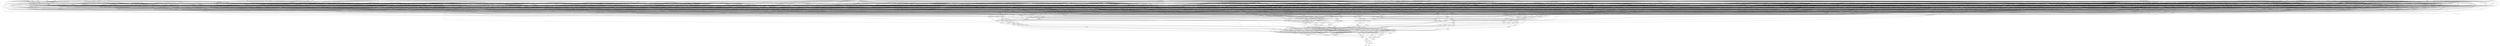 digraph G {
    "new_n1305_" -> "o[0]";
    "new_n1316_" -> "o[0]";
    "new_n1288_" -> "o[0]";
    "new_n134_" -> "o[0]";
    "new_n1138_" -> "new_n134_";
    "new_n953_" -> "new_n134_";
    "new_n135_" -> "new_n134_";
    "new_n1141_" -> "new_n134_";
    "new_n770_" -> "new_n135_";
    "new_n950_" -> "new_n135_";
    "new_n136_" -> "new_n135_";
    "new_n947_" -> "new_n135_";
    "new_n768_" -> "new_n136_";
    "new_n769_" -> "new_n136_";
    "new_n137_" -> "new_n136_";
    "new_n138_" -> "new_n137_";
    "new_n532_" -> "new_n137_";
    "new_n531_" -> "new_n137_";
    "new_n767_" -> "new_n137_";
    "new_n762_" -> "new_n137_";
    "new_n529_" -> "new_n138_";
    "new_n530_" -> "new_n138_";
    "new_n139_" -> "new_n138_";
    "new_n528_" -> "new_n138_";
    "new_n140_" -> "new_n139_";
    "new_n520_" -> "new_n139_";
    "new_n141_" -> "new_n140_";
    "new_n500_" -> "new_n140_";
    "new_n519_" -> "new_n140_";
    "new_n475_" -> "new_n141_";
    "new_n142_" -> "new_n141_";
    "new_n143_" -> "new_n142_";
    "new_n425_" -> "new_n142_";
    "new_n449_" -> "new_n142_";
    "new_n144_" -> "new_n143_";
    "new_n387_" -> "new_n143_";
    "new_n384_" -> "new_n143_";
    "new_n145_" -> "new_n144_";
    "new_n293_" -> "new_n144_";
    "new_n384_" -> "new_n144_";
    "new_n146_" -> "new_n145_";
    "new_n201_" -> "new_n145_";
    "new_n250_" -> "new_n145_";
    "new_n188_" -> "new_n146_";
    "new_n200_" -> "new_n146_";
    "new_n171_" -> "new_n146_";
    "new_n147_" -> "new_n146_";
    "new_n198_" -> "new_n146_";
    "new_n195_" -> "new_n146_";
    "new_n167_" -> "new_n147_";
    "new_n168_" -> "new_n147_";
    "new_n170_" -> "new_n147_";
    "i[23]" -> "new_n147_";
    "new_n162_" -> "new_n147_";
    "new_n148_" -> "new_n147_";
    "new_n160_" -> "new_n148_";
    "new_n166_" -> "new_n148_";
    "new_n165_" -> "new_n148_";
    "new_n161_" -> "new_n148_";
    "new_n162_" -> "new_n148_";
    "new_n149_" -> "new_n148_";
    "new_n154_" -> "new_n149_";
    "new_n160_" -> "new_n149_";
    "new_n161_" -> "new_n149_";
    "new_n157_" -> "new_n149_";
    "new_n159_" -> "new_n149_";
    "new_n150_" -> "new_n149_";
    "i[116]" -> "new_n150_";
    "new_n151_" -> "new_n150_";
    "i[117]" -> "new_n150_";
    "new_n153_" -> "new_n150_";
    "i[113]" -> "new_n151_";
    "i[112]" -> "new_n151_";
    "new_n152_" -> "new_n151_";
    "i[114]" -> "new_n152_";
    "i[115]" -> "new_n152_";
    "i[118]" -> "new_n153_";
    "i[119]" -> "new_n153_";
    "i[28]" -> "new_n154_";
    "new_n155_" -> "new_n154_";
    "i[29]" -> "new_n154_";
    "i[26]" -> "new_n155_";
    "new_n156_" -> "new_n155_";
    "i[27]" -> "new_n155_";
    "i[24]" -> "new_n156_";
    "i[25]" -> "new_n156_";
    "i[27]" -> "new_n157_";
    "new_n158_" -> "new_n157_";
    "i[30]" -> "new_n157_";
    "i[29]" -> "new_n157_";
    "i[28]" -> "new_n157_";
    "i[25]" -> "new_n158_";
    "i[26]" -> "new_n158_";
    "i[30]" -> "new_n159_";
    "i[31]" -> "new_n159_";
    "i[34]" -> "new_n160_";
    "i[35]" -> "new_n160_";
    "i[33]" -> "new_n160_";
    "i[36]" -> "new_n160_";
    "i[37]" -> "new_n161_";
    "i[38]" -> "new_n161_";
    "i[39]" -> "new_n161_";
    "i[121]" -> "new_n162_";
    "i[122]" -> "new_n162_";
    "i[123]" -> "new_n162_";
    "new_n164_" -> "new_n162_";
    "i[124]" -> "new_n162_";
    "new_n163_" -> "new_n162_";
    "i[126]" -> "new_n163_";
    "i[127]" -> "new_n163_";
    "i[126]" -> "new_n164_";
    "i[125]" -> "new_n164_";
    "i[117]" -> "new_n165_";
    "i[118]" -> "new_n165_";
    "i[119]" -> "new_n165_";
    "i[115]" -> "new_n166_";
    "i[116]" -> "new_n166_";
    "i[28]" -> "new_n167_";
    "i[29]" -> "new_n167_";
    "new_n159_" -> "new_n167_";
    "i[113]" -> "new_n168_";
    "new_n152_" -> "new_n168_";
    "new_n169_" -> "new_n168_";
    "i[116]" -> "new_n168_";
    "new_n153_" -> "new_n168_";
    "i[118]" -> "new_n169_";
    "i[117]" -> "new_n169_";
    "i[21]" -> "new_n170_";
    "i[22]" -> "new_n170_";
    "new_n172_" -> "new_n171_";
    "new_n181_" -> "new_n171_";
    "new_n187_" -> "new_n171_";
    "i[95]" -> "new_n171_";
    "new_n180_" -> "new_n172_";
    "new_n179_" -> "new_n172_";
    "new_n176_" -> "new_n172_";
    "i[119]" -> "new_n172_";
    "new_n173_" -> "new_n172_";
    "i[28]" -> "new_n173_";
    "new_n174_" -> "new_n173_";
    "i[30]" -> "new_n173_";
    "i[29]" -> "new_n173_";
    "i[31]" -> "new_n173_";
    "i[26]" -> "new_n174_";
    "new_n175_" -> "new_n174_";
    "i[27]" -> "new_n174_";
    "i[24]" -> "new_n175_";
    "i[25]" -> "new_n175_";
    "new_n178_" -> "new_n176_";
    "i[22]" -> "new_n176_";
    "new_n177_" -> "new_n176_";
    "i[23]" -> "new_n176_";
    "i[20]" -> "new_n177_";
    "i[21]" -> "new_n177_";
    "i[17]" -> "new_n178_";
    "i[16]" -> "new_n178_";
    "i[18]" -> "new_n178_";
    "i[19]" -> "new_n178_";
    "i[117]" -> "new_n179_";
    "i[118]" -> "new_n179_";
    "i[115]" -> "new_n180_";
    "i[116]" -> "new_n180_";
    "new_n185_" -> "new_n181_";
    "i[20]" -> "new_n181_";
    "new_n186_" -> "new_n181_";
    "new_n184_" -> "new_n181_";
    "i[23]" -> "new_n181_";
    "new_n182_" -> "new_n181_";
    "new_n183_" -> "new_n182_";
    "i[19]" -> "new_n182_";
    "i[20]" -> "new_n182_";
    "new_n170_" -> "new_n182_";
    "i[23]" -> "new_n182_";
    "i[17]" -> "new_n183_";
    "i[18]" -> "new_n183_";
    "i[19]" -> "new_n184_";
    "i[20]" -> "new_n184_";
    "new_n170_" -> "new_n184_";
    "i[23]" -> "new_n184_";
    "i[17]" -> "new_n185_";
    "i[18]" -> "new_n185_";
    "i[16]" -> "new_n185_";
    "i[19]" -> "new_n185_";
    "i[21]" -> "new_n186_";
    "i[22]" -> "new_n186_";
    "i[90]" -> "new_n187_";
    "i[89]" -> "new_n187_";
    "i[93]" -> "new_n187_";
    "i[92]" -> "new_n187_";
    "i[91]" -> "new_n187_";
    "i[94]" -> "new_n187_";
    "new_n178_" -> "new_n188_";
    "i[20]" -> "new_n188_";
    "i[21]" -> "new_n188_";
    "new_n191_" -> "new_n188_";
    "new_n194_" -> "new_n188_";
    "new_n189_" -> "new_n188_";
    "i[116]" -> "new_n189_";
    "new_n190_" -> "new_n189_";
    "i[117]" -> "new_n189_";
    "new_n153_" -> "new_n189_";
    "i[113]" -> "new_n190_";
    "i[114]" -> "new_n190_";
    "i[112]" -> "new_n190_";
    "i[115]" -> "new_n190_";
    "i[9]" -> "new_n191_";
    "i[8]" -> "new_n191_";
    "i[13]" -> "new_n191_";
    "new_n193_" -> "new_n191_";
    "i[12]" -> "new_n191_";
    "new_n192_" -> "new_n191_";
    "i[14]" -> "new_n192_";
    "i[15]" -> "new_n192_";
    "i[10]" -> "new_n193_";
    "i[11]" -> "new_n193_";
    "i[22]" -> "new_n194_";
    "i[23]" -> "new_n194_";
    "new_n196_" -> "new_n195_";
    "i[124]" -> "new_n195_";
    "new_n197_" -> "new_n195_";
    "i[127]" -> "new_n195_";
    "i[121]" -> "new_n196_";
    "i[120]" -> "new_n196_";
    "i[122]" -> "new_n196_";
    "i[123]" -> "new_n196_";
    "i[125]" -> "new_n197_";
    "i[126]" -> "new_n197_";
    "i[9]" -> "new_n198_";
    "i[10]" -> "new_n198_";
    "i[11]" -> "new_n198_";
    "new_n199_" -> "new_n198_";
    "i[12]" -> "new_n198_";
    "i[13]" -> "new_n199_";
    "i[14]" -> "new_n199_";
    "i[15]" -> "new_n199_";
    "i[19]" -> "new_n200_";
    "new_n183_" -> "new_n200_";
    "i[22]" -> "new_n200_";
    "i[21]" -> "new_n200_";
    "i[20]" -> "new_n200_";
    "i[23]" -> "new_n200_";
    "new_n242_" -> "new_n201_";
    "new_n245_" -> "new_n201_";
    "new_n230_" -> "new_n201_";
    "new_n202_" -> "new_n201_";
    "new_n247_" -> "new_n201_";
    "new_n246_" -> "new_n201_";
    "new_n225_" -> "new_n202_";
    "new_n219_" -> "new_n202_";
    "new_n159_" -> "new_n202_";
    "new_n203_" -> "new_n202_";
    "new_n227_" -> "new_n202_";
    "new_n216_" -> "new_n203_";
    "new_n218_" -> "new_n203_";
    "new_n217_" -> "new_n203_";
    "new_n204_" -> "new_n203_";
    "new_n151_" -> "new_n203_";
    "new_n214_" -> "new_n203_";
    "i[6]" -> "new_n204_";
    "new_n205_" -> "new_n204_";
    "new_n211_" -> "new_n204_";
    "i[7]" -> "new_n204_";
    "new_n167_" -> "new_n204_";
    "new_n209_" -> "new_n204_";
    "new_n206_" -> "new_n205_";
    "new_n208_" -> "new_n205_";
    "i[2]" -> "new_n206_";
    "new_n207_" -> "new_n206_";
    "i[3]" -> "new_n206_";
    "i[0]" -> "new_n207_";
    "i[1]" -> "new_n207_";
    "i[4]" -> "new_n208_";
    "i[5]" -> "new_n208_";
    "new_n175_" -> "new_n209_";
    "new_n210_" -> "new_n209_";
    "i[26]" -> "new_n210_";
    "i[27]" -> "new_n210_";
    "new_n212_" -> "new_n211_";
    "i[59]" -> "new_n211_";
    "i[60]" -> "new_n211_";
    "i[61]" -> "new_n211_";
    "new_n213_" -> "new_n211_";
    "i[56]" -> "new_n212_";
    "i[57]" -> "new_n212_";
    "i[58]" -> "new_n212_";
    "i[62]" -> "new_n213_";
    "i[63]" -> "new_n213_";
    "new_n153_" -> "new_n214_";
    "new_n215_" -> "new_n214_";
    "i[116]" -> "new_n215_";
    "i[117]" -> "new_n215_";
    "i[114]" -> "new_n216_";
    "i[115]" -> "new_n216_";
    "i[78]" -> "new_n217_";
    "i[79]" -> "new_n217_";
    "i[74]" -> "new_n218_";
    "i[72]" -> "new_n218_";
    "i[73]" -> "new_n218_";
    "i[76]" -> "new_n218_";
    "i[75]" -> "new_n218_";
    "i[77]" -> "new_n218_";
    "new_n223_" -> "new_n219_";
    "i[28]" -> "new_n219_";
    "i[29]" -> "new_n219_";
    "new_n220_" -> "new_n219_";
    "new_n222_" -> "new_n220_";
    "new_n221_" -> "new_n220_";
    "new_n153_" -> "new_n220_";
    "new_n153_" -> "new_n221_";
    "i[116]" -> "new_n221_";
    "i[117]" -> "new_n221_";
    "i[112]" -> "new_n222_";
    "i[113]" -> "new_n222_";
    "new_n216_" -> "new_n222_";
    "new_n156_" -> "new_n223_";
    "new_n224_" -> "new_n223_";
    "i[26]" -> "new_n224_";
    "i[27]" -> "new_n224_";
    "new_n226_" -> "new_n225_";
    "new_n221_" -> "new_n225_";
    "new_n153_" -> "new_n225_";
    "i[113]" -> "new_n226_";
    "i[112]" -> "new_n226_";
    "new_n216_" -> "new_n226_";
    "i[36]" -> "new_n227_";
    "new_n228_" -> "new_n227_";
    "i[37]" -> "new_n227_";
    "new_n229_" -> "new_n227_";
    "i[34]" -> "new_n228_";
    "i[35]" -> "new_n228_";
    "i[38]" -> "new_n229_";
    "i[39]" -> "new_n229_";
    "new_n238_" -> "new_n230_";
    "i[55]" -> "new_n230_";
    "new_n231_" -> "new_n230_";
    "new_n184_" -> "new_n230_";
    "new_n232_" -> "new_n231_";
    "new_n235_" -> "new_n231_";
    "new_n216_" -> "new_n231_";
    "new_n221_" -> "new_n231_";
    "new_n153_" -> "new_n231_";
    "i[8]" -> "new_n232_";
    "i[9]" -> "new_n232_";
    "i[10]" -> "new_n232_";
    "i[11]" -> "new_n232_";
    "new_n233_" -> "new_n232_";
    "new_n192_" -> "new_n233_";
    "new_n234_" -> "new_n233_";
    "i[12]" -> "new_n234_";
    "i[13]" -> "new_n234_";
    "new_n237_" -> "new_n235_";
    "new_n226_" -> "new_n235_";
    "new_n236_" -> "new_n235_";
    "new_n179_" -> "new_n236_";
    "i[119]" -> "new_n236_";
    "i[117]" -> "new_n237_";
    "i[119]" -> "new_n237_";
    "i[118]" -> "new_n237_";
    "i[116]" -> "new_n237_";
    "new_n241_" -> "new_n238_";
    "i[22]" -> "new_n238_";
    "i[23]" -> "new_n238_";
    "new_n239_" -> "new_n238_";
    "i[49]" -> "new_n239_";
    "i[50]" -> "new_n239_";
    "i[51]" -> "new_n239_";
    "i[48]" -> "new_n239_";
    "i[54]" -> "new_n239_";
    "new_n240_" -> "new_n239_";
    "i[52]" -> "new_n240_";
    "i[53]" -> "new_n240_";
    "i[20]" -> "new_n241_";
    "i[21]" -> "new_n241_";
    "new_n244_" -> "new_n242_";
    "new_n243_" -> "new_n242_";
    "new_n163_" -> "new_n242_";
    "new_n163_" -> "new_n243_";
    "i[124]" -> "new_n243_";
    "i[125]" -> "new_n243_";
    "i[121]" -> "new_n244_";
    "i[120]" -> "new_n244_";
    "i[122]" -> "new_n244_";
    "i[123]" -> "new_n244_";
    "new_n214_" -> "new_n245_";
    "new_n185_" -> "new_n245_";
    "i[20]" -> "new_n245_";
    "new_n152_" -> "new_n245_";
    "i[21]" -> "new_n245_";
    "new_n194_" -> "new_n245_";
    "i[10]" -> "new_n246_";
    "i[9]" -> "new_n246_";
    "i[12]" -> "new_n246_";
    "i[11]" -> "new_n246_";
    "new_n199_" -> "new_n246_";
    "new_n249_" -> "new_n247_";
    "i[54]" -> "new_n247_";
    "new_n248_" -> "new_n247_";
    "i[55]" -> "new_n247_";
    "i[52]" -> "new_n248_";
    "i[53]" -> "new_n248_";
    "i[49]" -> "new_n249_";
    "i[48]" -> "new_n249_";
    "i[50]" -> "new_n249_";
    "i[51]" -> "new_n249_";
    "new_n281_" -> "new_n250_";
    "new_n272_" -> "new_n250_";
    "new_n251_" -> "new_n250_";
    "new_n291_" -> "new_n250_";
    "new_n290_" -> "new_n250_";
    "new_n266_" -> "new_n251_";
    "new_n265_" -> "new_n251_";
    "new_n252_" -> "new_n251_";
    "new_n270_" -> "new_n251_";
    "new_n267_" -> "new_n251_";
    "new_n262_" -> "new_n251_";
    "new_n258_" -> "new_n252_";
    "i[54]" -> "new_n252_";
    "new_n253_" -> "new_n252_";
    "new_n256_" -> "new_n252_";
    "new_n260_" -> "new_n252_";
    "new_n255_" -> "new_n252_";
    "i[116]" -> "new_n253_";
    "new_n151_" -> "new_n253_";
    "new_n254_" -> "new_n253_";
    "i[117]" -> "new_n254_";
    "new_n153_" -> "new_n254_";
    "i[28]" -> "new_n255_";
    "i[29]" -> "new_n255_";
    "new_n155_" -> "new_n255_";
    "i[30]" -> "new_n255_";
    "i[31]" -> "new_n255_";
    "i[122]" -> "new_n256_";
    "i[121]" -> "new_n256_";
    "new_n197_" -> "new_n256_";
    "new_n257_" -> "new_n256_";
    "i[127]" -> "new_n256_";
    "i[123]" -> "new_n257_";
    "i[124]" -> "new_n257_";
    "new_n240_" -> "new_n258_";
    "new_n259_" -> "new_n258_";
    "i[48]" -> "new_n259_";
    "i[49]" -> "new_n259_";
    "i[50]" -> "new_n259_";
    "i[51]" -> "new_n259_";
    "i[30]" -> "new_n260_";
    "new_n261_" -> "new_n260_";
    "new_n210_" -> "new_n260_";
    "i[31]" -> "new_n260_";
    "i[55]" -> "new_n260_";
    "i[28]" -> "new_n261_";
    "i[29]" -> "new_n261_";
    "new_n241_" -> "new_n262_";
    "new_n263_" -> "new_n262_";
    "i[22]" -> "new_n262_";
    "i[23]" -> "new_n262_";
    "i[16]" -> "new_n263_";
    "i[17]" -> "new_n263_";
    "new_n264_" -> "new_n263_";
    "i[18]" -> "new_n264_";
    "i[19]" -> "new_n264_";
    "new_n221_" -> "new_n265_";
    "new_n153_" -> "new_n265_";
    "new_n244_" -> "new_n266_";
    "i[124]" -> "new_n266_";
    "i[125]" -> "new_n266_";
    "new_n163_" -> "new_n266_";
    "i[27]" -> "new_n267_";
    "new_n268_" -> "new_n267_";
    "i[28]" -> "new_n267_";
    "new_n269_" -> "new_n267_";
    "i[25]" -> "new_n268_";
    "i[26]" -> "new_n268_";
    "i[29]" -> "new_n269_";
    "i[30]" -> "new_n269_";
    "i[31]" -> "new_n269_";
    "i[116]" -> "new_n270_";
    "new_n271_" -> "new_n270_";
    "i[117]" -> "new_n270_";
    "new_n153_" -> "new_n270_";
    "i[113]" -> "new_n271_";
    "i[112]" -> "new_n271_";
    "i[114]" -> "new_n271_";
    "i[115]" -> "new_n271_";
    "new_n277_" -> "new_n272_";
    "i[118]" -> "new_n272_";
    "i[119]" -> "new_n272_";
    "new_n273_" -> "new_n272_";
    "new_n278_" -> "new_n272_";
    "new_n275_" -> "new_n272_";
    "i[118]" -> "new_n273_";
    "new_n190_" -> "new_n273_";
    "new_n215_" -> "new_n273_";
    "i[119]" -> "new_n273_";
    "new_n274_" -> "new_n273_";
    "i[19]" -> "new_n274_";
    "new_n183_" -> "new_n274_";
    "i[21]" -> "new_n274_";
    "i[20]" -> "new_n274_";
    "i[22]" -> "new_n274_";
    "i[23]" -> "new_n274_";
    "new_n276_" -> "new_n275_";
    "i[116]" -> "new_n275_";
    "new_n179_" -> "new_n275_";
    "i[119]" -> "new_n275_";
    "i[113]" -> "new_n276_";
    "i[114]" -> "new_n276_";
    "i[112]" -> "new_n276_";
    "i[115]" -> "new_n276_";
    "new_n215_" -> "new_n277_";
    "new_n271_" -> "new_n277_";
    "new_n280_" -> "new_n278_";
    "i[90]" -> "new_n278_";
    "i[91]" -> "new_n278_";
    "i[92]" -> "new_n278_";
    "i[93]" -> "new_n278_";
    "new_n279_" -> "new_n278_";
    "i[94]" -> "new_n279_";
    "i[95]" -> "new_n279_";
    "i[88]" -> "new_n280_";
    "i[89]" -> "new_n280_";
    "new_n286_" -> "new_n281_";
    "new_n282_" -> "new_n281_";
    "i[103]" -> "new_n281_";
    "new_n288_" -> "new_n281_";
    "new_n284_" -> "new_n281_";
    "i[124]" -> "new_n282_";
    "new_n283_" -> "new_n282_";
    "i[126]" -> "new_n282_";
    "i[125]" -> "new_n282_";
    "i[127]" -> "new_n282_";
    "i[121]" -> "new_n283_";
    "i[120]" -> "new_n283_";
    "i[122]" -> "new_n283_";
    "i[123]" -> "new_n283_";
    "i[91]" -> "new_n284_";
    "new_n285_" -> "new_n284_";
    "i[93]" -> "new_n284_";
    "i[92]" -> "new_n284_";
    "new_n279_" -> "new_n284_";
    "i[89]" -> "new_n285_";
    "i[90]" -> "new_n285_";
    "i[98]" -> "new_n286_";
    "i[97]" -> "new_n286_";
    "i[100]" -> "new_n286_";
    "i[99]" -> "new_n286_";
    "new_n287_" -> "new_n286_";
    "i[101]" -> "new_n287_";
    "i[102]" -> "new_n287_";
    "new_n289_" -> "new_n288_";
    "new_n215_" -> "new_n288_";
    "i[118]" -> "new_n288_";
    "i[119]" -> "new_n288_";
    "i[113]" -> "new_n289_";
    "i[112]" -> "new_n289_";
    "i[114]" -> "new_n289_";
    "i[115]" -> "new_n289_";
    "i[113]" -> "new_n290_";
    "i[114]" -> "new_n290_";
    "new_n180_" -> "new_n290_";
    "new_n169_" -> "new_n290_";
    "new_n153_" -> "new_n290_";
    "i[29]" -> "new_n291_";
    "new_n292_" -> "new_n291_";
    "new_n158_" -> "new_n291_";
    "i[30]" -> "new_n291_";
    "i[31]" -> "new_n291_";
    "i[27]" -> "new_n292_";
    "i[28]" -> "new_n292_";
    "new_n294_" -> "new_n293_";
    "new_n330_" -> "new_n293_";
    "new_n360_" -> "new_n293_";
    "new_n321_" -> "new_n294_";
    "new_n312_" -> "new_n294_";
    "new_n295_" -> "new_n294_";
    "new_n326_" -> "new_n294_";
    "new_n328_" -> "new_n294_";
    "new_n296_" -> "new_n295_";
    "new_n311_" -> "new_n295_";
    "i[100]" -> "new_n295_";
    "i[101]" -> "new_n295_";
    "new_n303_" -> "new_n295_";
    "new_n310_" -> "new_n295_";
    "i[54]" -> "new_n296_";
    "i[53]" -> "new_n296_";
    "new_n299_" -> "new_n296_";
    "new_n300_" -> "new_n296_";
    "i[55]" -> "new_n296_";
    "new_n297_" -> "new_n296_";
    "new_n298_" -> "new_n297_";
    "i[36]" -> "new_n297_";
    "i[37]" -> "new_n297_";
    "new_n229_" -> "new_n297_";
    "new_n228_" -> "new_n298_";
    "i[32]" -> "new_n298_";
    "i[33]" -> "new_n298_";
    "new_n226_" -> "new_n299_";
    "new_n214_" -> "new_n299_";
    "i[4]" -> "new_n300_";
    "new_n301_" -> "new_n300_";
    "i[5]" -> "new_n300_";
    "new_n302_" -> "new_n300_";
    "i[2]" -> "new_n301_";
    "i[3]" -> "new_n301_";
    "i[6]" -> "new_n302_";
    "i[7]" -> "new_n302_";
    "new_n309_" -> "new_n303_";
    "i[95]" -> "new_n303_";
    "new_n307_" -> "new_n303_";
    "new_n304_" -> "new_n303_";
    "new_n308_" -> "new_n303_";
    "new_n221_" -> "new_n304_";
    "new_n152_" -> "new_n304_";
    "i[112]" -> "new_n304_";
    "i[113]" -> "new_n304_";
    "new_n153_" -> "new_n304_";
    "new_n305_" -> "new_n304_";
    "i[22]" -> "new_n305_";
    "new_n241_" -> "new_n305_";
    "new_n306_" -> "new_n305_";
    "i[23]" -> "new_n305_";
    "i[17]" -> "new_n306_";
    "i[16]" -> "new_n306_";
    "i[18]" -> "new_n306_";
    "i[19]" -> "new_n306_";
    "i[8]" -> "new_n307_";
    "i[9]" -> "new_n307_";
    "i[10]" -> "new_n307_";
    "i[11]" -> "new_n307_";
    "new_n233_" -> "new_n307_";
    "i[124]" -> "new_n308_";
    "new_n196_" -> "new_n308_";
    "i[126]" -> "new_n308_";
    "i[125]" -> "new_n308_";
    "i[127]" -> "new_n308_";
    "i[91]" -> "new_n309_";
    "new_n285_" -> "new_n309_";
    "i[92]" -> "new_n309_";
    "i[93]" -> "new_n309_";
    "i[94]" -> "new_n309_";
    "i[102]" -> "new_n310_";
    "i[103]" -> "new_n310_";
    "i[96]" -> "new_n311_";
    "i[97]" -> "new_n311_";
    "i[98]" -> "new_n311_";
    "i[99]" -> "new_n311_";
    "new_n316_" -> "new_n312_";
    "new_n318_" -> "new_n312_";
    "new_n314_" -> "new_n312_";
    "new_n253_" -> "new_n312_";
    "new_n313_" -> "new_n312_";
    "new_n317_" -> "new_n312_";
    "i[52]" -> "new_n313_";
    "new_n315_" -> "new_n313_";
    "i[55]" -> "new_n313_";
    "i[53]" -> "new_n313_";
    "i[54]" -> "new_n313_";
    "new_n314_" -> "new_n313_";
    "i[27]" -> "new_n314_";
    "i[28]" -> "new_n314_";
    "new_n268_" -> "new_n314_";
    "i[29]" -> "new_n314_";
    "i[30]" -> "new_n314_";
    "i[31]" -> "new_n314_";
    "i[49]" -> "new_n315_";
    "i[50]" -> "new_n315_";
    "i[48]" -> "new_n315_";
    "i[51]" -> "new_n315_";
    "new_n289_" -> "new_n316_";
    "new_n221_" -> "new_n316_";
    "new_n153_" -> "new_n316_";
    "new_n289_" -> "new_n317_";
    "i[116]" -> "new_n317_";
    "i[117]" -> "new_n317_";
    "new_n153_" -> "new_n317_";
    "i[80]" -> "new_n318_";
    "i[81]" -> "new_n318_";
    "i[82]" -> "new_n318_";
    "i[83]" -> "new_n318_";
    "new_n319_" -> "new_n318_";
    "new_n320_" -> "new_n318_";
    "i[86]" -> "new_n319_";
    "i[87]" -> "new_n319_";
    "i[84]" -> "new_n320_";
    "i[85]" -> "new_n320_";
    "new_n241_" -> "new_n321_";
    "new_n194_" -> "new_n321_";
    "new_n306_" -> "new_n321_";
    "new_n322_" -> "new_n321_";
    "new_n325_" -> "new_n321_";
    "i[124]" -> "new_n322_";
    "new_n324_" -> "new_n322_";
    "new_n323_" -> "new_n322_";
    "i[125]" -> "new_n323_";
    "new_n163_" -> "new_n323_";
    "i[120]" -> "new_n324_";
    "i[121]" -> "new_n324_";
    "i[122]" -> "new_n324_";
    "i[123]" -> "new_n324_";
    "i[113]" -> "new_n325_";
    "i[114]" -> "new_n325_";
    "new_n165_" -> "new_n325_";
    "new_n166_" -> "new_n325_";
    "i[24]" -> "new_n326_";
    "i[25]" -> "new_n326_";
    "new_n210_" -> "new_n326_";
    "i[28]" -> "new_n326_";
    "new_n327_" -> "new_n326_";
    "i[29]" -> "new_n327_";
    "new_n159_" -> "new_n327_";
    "new_n329_" -> "new_n328_";
    "new_n164_" -> "new_n328_";
    "new_n163_" -> "new_n328_";
    "i[122]" -> "new_n329_";
    "i[123]" -> "new_n329_";
    "i[121]" -> "new_n329_";
    "i[124]" -> "new_n329_";
    "new_n357_" -> "new_n330_";
    "new_n353_" -> "new_n330_";
    "new_n359_" -> "new_n330_";
    "new_n343_" -> "new_n330_";
    "new_n331_" -> "new_n330_";
    "new_n358_" -> "new_n330_";
    "i[77]" -> "new_n331_";
    "new_n342_" -> "new_n331_";
    "new_n332_" -> "new_n331_";
    "new_n339_" -> "new_n331_";
    "new_n217_" -> "new_n331_";
    "new_n341_" -> "new_n331_";
    "new_n336_" -> "new_n332_";
    "new_n338_" -> "new_n332_";
    "new_n337_" -> "new_n332_";
    "new_n334_" -> "new_n332_";
    "new_n333_" -> "new_n332_";
    "new_n150_" -> "new_n332_";
    "new_n215_" -> "new_n333_";
    "new_n216_" -> "new_n333_";
    "i[119]" -> "new_n333_";
    "i[118]" -> "new_n333_";
    "new_n334_" -> "new_n333_";
    "new_n335_" -> "new_n334_";
    "i[84]" -> "new_n334_";
    "i[85]" -> "new_n334_";
    "new_n319_" -> "new_n334_";
    "i[80]" -> "new_n335_";
    "i[81]" -> "new_n335_";
    "i[82]" -> "new_n335_";
    "i[83]" -> "new_n335_";
    "i[28]" -> "new_n336_";
    "new_n224_" -> "new_n336_";
    "new_n327_" -> "new_n336_";
    "new_n292_" -> "new_n337_";
    "new_n158_" -> "new_n337_";
    "new_n269_" -> "new_n337_";
    "i[113]" -> "new_n338_";
    "i[114]" -> "new_n338_";
    "new_n166_" -> "new_n338_";
    "new_n169_" -> "new_n338_";
    "new_n153_" -> "new_n338_";
    "new_n340_" -> "new_n339_";
    "i[124]" -> "new_n339_";
    "i[125]" -> "new_n339_";
    "new_n163_" -> "new_n339_";
    "i[121]" -> "new_n340_";
    "i[122]" -> "new_n340_";
    "i[120]" -> "new_n340_";
    "i[123]" -> "new_n340_";
    "i[27]" -> "new_n341_";
    "new_n268_" -> "new_n341_";
    "i[28]" -> "new_n341_";
    "i[29]" -> "new_n341_";
    "i[30]" -> "new_n341_";
    "i[31]" -> "new_n341_";
    "i[73]" -> "new_n342_";
    "i[74]" -> "new_n342_";
    "i[75]" -> "new_n342_";
    "i[72]" -> "new_n342_";
    "i[76]" -> "new_n342_";
    "new_n356_" -> "new_n343_";
    "new_n351_" -> "new_n343_";
    "new_n348_" -> "new_n343_";
    "new_n353_" -> "new_n343_";
    "new_n344_" -> "new_n343_";
    "new_n349_" -> "new_n344_";
    "i[39]" -> "new_n344_";
    "new_n345_" -> "new_n344_";
    "new_n347_" -> "new_n344_";
    "new_n348_" -> "new_n344_";
    "i[33]" -> "new_n345_";
    "i[34]" -> "new_n345_";
    "i[32]" -> "new_n345_";
    "i[36]" -> "new_n345_";
    "i[35]" -> "new_n345_";
    "new_n346_" -> "new_n345_";
    "i[37]" -> "new_n346_";
    "i[38]" -> "new_n346_";
    "i[113]" -> "new_n347_";
    "i[114]" -> "new_n347_";
    "i[115]" -> "new_n347_";
    "new_n169_" -> "new_n347_";
    "i[116]" -> "new_n347_";
    "new_n153_" -> "new_n347_";
    "i[124]" -> "new_n348_";
    "i[125]" -> "new_n348_";
    "new_n324_" -> "new_n348_";
    "i[126]" -> "new_n348_";
    "i[127]" -> "new_n348_";
    "i[20]" -> "new_n349_";
    "new_n350_" -> "new_n349_";
    "new_n170_" -> "new_n349_";
    "i[23]" -> "new_n349_";
    "i[17]" -> "new_n350_";
    "i[18]" -> "new_n350_";
    "i[16]" -> "new_n350_";
    "i[19]" -> "new_n350_";
    "new_n352_" -> "new_n351_";
    "new_n244_" -> "new_n351_";
    "i[127]" -> "new_n351_";
    "i[127]" -> "new_n352_";
    "i[125]" -> "new_n352_";
    "i[126]" -> "new_n352_";
    "i[124]" -> "new_n352_";
    "i[19]" -> "new_n353_";
    "new_n354_" -> "new_n353_";
    "i[20]" -> "new_n353_";
    "new_n355_" -> "new_n353_";
    "new_n194_" -> "new_n353_";
    "i[17]" -> "new_n354_";
    "i[18]" -> "new_n354_";
    "i[22]" -> "new_n355_";
    "i[21]" -> "new_n355_";
    "i[92]" -> "new_n356_";
    "i[91]" -> "new_n356_";
    "i[90]" -> "new_n356_";
    "i[93]" -> "new_n356_";
    "i[95]" -> "new_n356_";
    "i[94]" -> "new_n356_";
    "new_n264_" -> "new_n357_";
    "i[20]" -> "new_n357_";
    "new_n325_" -> "new_n357_";
    "new_n347_" -> "new_n357_";
    "i[21]" -> "new_n357_";
    "new_n194_" -> "new_n357_";
    "i[121]" -> "new_n358_";
    "i[122]" -> "new_n358_";
    "i[123]" -> "new_n358_";
    "new_n163_" -> "new_n358_";
    "new_n164_" -> "new_n358_";
    "i[124]" -> "new_n358_";
    "i[124]" -> "new_n359_";
    "i[125]" -> "new_n359_";
    "new_n196_" -> "new_n359_";
    "i[126]" -> "new_n359_";
    "i[127]" -> "new_n359_";
    "new_n378_" -> "new_n360_";
    "new_n382_" -> "new_n360_";
    "new_n375_" -> "new_n360_";
    "new_n361_" -> "new_n360_";
    "new_n326_" -> "new_n360_";
    "new_n380_" -> "new_n360_";
    "new_n370_" -> "new_n361_";
    "new_n371_" -> "new_n361_";
    "new_n374_" -> "new_n361_";
    "new_n368_" -> "new_n361_";
    "new_n362_" -> "new_n361_";
    "new_n372_" -> "new_n361_";
    "new_n363_" -> "new_n362_";
    "new_n253_" -> "new_n362_";
    "new_n365_" -> "new_n362_";
    "new_n367_" -> "new_n362_";
    "new_n364_" -> "new_n362_";
    "new_n340_" -> "new_n363_";
    "new_n243_" -> "new_n363_";
    "new_n163_" -> "new_n363_";
    "i[121]" -> "new_n364_";
    "i[122]" -> "new_n364_";
    "i[123]" -> "new_n364_";
    "i[124]" -> "new_n364_";
    "new_n163_" -> "new_n364_";
    "new_n164_" -> "new_n364_";
    "i[124]" -> "new_n365_";
    "new_n366_" -> "new_n365_";
    "i[125]" -> "new_n365_";
    "new_n163_" -> "new_n365_";
    "i[121]" -> "new_n366_";
    "i[122]" -> "new_n366_";
    "i[120]" -> "new_n366_";
    "i[123]" -> "new_n366_";
    "i[17]" -> "new_n367_";
    "i[16]" -> "new_n367_";
    "i[21]" -> "new_n367_";
    "i[20]" -> "new_n367_";
    "new_n264_" -> "new_n367_";
    "new_n194_" -> "new_n367_";
    "new_n369_" -> "new_n368_";
    "new_n268_" -> "new_n368_";
    "i[27]" -> "new_n368_";
    "i[28]" -> "new_n368_";
    "new_n370_" -> "new_n368_";
    "new_n269_" -> "new_n368_";
    "new_n243_" -> "new_n369_";
    "new_n163_" -> "new_n369_";
    "new_n175_" -> "new_n370_";
    "new_n224_" -> "new_n370_";
    "new_n167_" -> "new_n370_";
    "i[116]" -> "new_n371_";
    "new_n152_" -> "new_n371_";
    "new_n254_" -> "new_n371_";
    "new_n373_" -> "new_n372_";
    "i[77]" -> "new_n372_";
    "i[76]" -> "new_n372_";
    "i[78]" -> "new_n372_";
    "i[79]" -> "new_n372_";
    "i[73]" -> "new_n373_";
    "i[72]" -> "new_n373_";
    "i[74]" -> "new_n373_";
    "i[75]" -> "new_n373_";
    "new_n152_" -> "new_n374_";
    "i[116]" -> "new_n374_";
    "i[117]" -> "new_n374_";
    "new_n153_" -> "new_n374_";
    "new_n282_" -> "new_n375_";
    "new_n182_" -> "new_n375_";
    "new_n376_" -> "new_n375_";
    "new_n377_" -> "new_n375_";
    "new_n256_" -> "new_n375_";
    "new_n190_" -> "new_n376_";
    "new_n237_" -> "new_n376_";
    "new_n236_" -> "new_n376_";
    "new_n306_" -> "new_n377_";
    "i[22]" -> "new_n377_";
    "new_n177_" -> "new_n377_";
    "i[23]" -> "new_n377_";
    "new_n167_" -> "new_n378_";
    "new_n379_" -> "new_n378_";
    "i[26]" -> "new_n379_";
    "new_n156_" -> "new_n379_";
    "i[27]" -> "new_n379_";
    "i[124]" -> "new_n380_";
    "i[125]" -> "new_n380_";
    "new_n381_" -> "new_n380_";
    "i[126]" -> "new_n380_";
    "i[127]" -> "new_n380_";
    "i[121]" -> "new_n381_";
    "i[120]" -> "new_n381_";
    "i[122]" -> "new_n381_";
    "i[123]" -> "new_n381_";
    "i[124]" -> "new_n382_";
    "new_n383_" -> "new_n382_";
    "i[126]" -> "new_n382_";
    "i[125]" -> "new_n382_";
    "i[127]" -> "new_n382_";
    "i[120]" -> "new_n383_";
    "i[121]" -> "new_n383_";
    "i[122]" -> "new_n383_";
    "i[123]" -> "new_n383_";
    "i[6]" -> "new_n384_";
    "new_n205_" -> "new_n384_";
    "new_n385_" -> "new_n384_";
    "i[7]" -> "new_n384_";
    "new_n215_" -> "new_n385_";
    "new_n153_" -> "new_n385_";
    "new_n151_" -> "new_n385_";
    "new_n246_" -> "new_n385_";
    "new_n386_" -> "new_n385_";
    "new_n167_" -> "new_n386_";
    "new_n227_" -> "new_n386_";
    "new_n209_" -> "new_n386_";
    "new_n403_" -> "new_n387_";
    "new_n423_" -> "new_n387_";
    "new_n411_" -> "new_n387_";
    "new_n388_" -> "new_n387_";
    "new_n419_" -> "new_n387_";
    "new_n422_" -> "new_n387_";
    "new_n399_" -> "new_n388_";
    "new_n396_" -> "new_n388_";
    "new_n391_" -> "new_n388_";
    "new_n395_" -> "new_n388_";
    "new_n389_" -> "new_n388_";
    "new_n401_" -> "new_n388_";
    "new_n394_" -> "new_n389_";
    "i[93]" -> "new_n389_";
    "new_n279_" -> "new_n389_";
    "new_n390_" -> "new_n389_";
    "i[58]" -> "new_n390_";
    "i[57]" -> "new_n390_";
    "i[60]" -> "new_n390_";
    "i[59]" -> "new_n390_";
    "new_n391_" -> "new_n390_";
    "new_n393_" -> "new_n390_";
    "i[56]" -> "new_n391_";
    "i[57]" -> "new_n391_";
    "new_n392_" -> "new_n391_";
    "i[60]" -> "new_n391_";
    "i[61]" -> "new_n391_";
    "new_n213_" -> "new_n391_";
    "i[58]" -> "new_n392_";
    "i[59]" -> "new_n392_";
    "i[61]" -> "new_n393_";
    "i[62]" -> "new_n393_";
    "i[63]" -> "new_n393_";
    "i[90]" -> "new_n394_";
    "new_n280_" -> "new_n394_";
    "i[91]" -> "new_n394_";
    "i[92]" -> "new_n394_";
    "new_n215_" -> "new_n395_";
    "new_n222_" -> "new_n395_";
    "i[118]" -> "new_n395_";
    "i[119]" -> "new_n395_";
    "new_n398_" -> "new_n396_";
    "new_n226_" -> "new_n396_";
    "new_n397_" -> "new_n396_";
    "new_n214_" -> "new_n396_";
    "new_n216_" -> "new_n396_";
    "new_n194_" -> "new_n397_";
    "new_n241_" -> "new_n397_";
    "new_n350_" -> "new_n397_";
    "new_n228_" -> "new_n398_";
    "i[36]" -> "new_n398_";
    "i[37]" -> "new_n398_";
    "new_n229_" -> "new_n398_";
    "new_n400_" -> "new_n399_";
    "new_n271_" -> "new_n399_";
    "new_n216_" -> "new_n399_";
    "new_n214_" -> "new_n399_";
    "new_n185_" -> "new_n400_";
    "new_n241_" -> "new_n400_";
    "new_n194_" -> "new_n400_";
    "i[77]" -> "new_n401_";
    "new_n402_" -> "new_n401_";
    "new_n217_" -> "new_n401_";
    "i[72]" -> "new_n402_";
    "i[73]" -> "new_n402_";
    "i[74]" -> "new_n402_";
    "i[75]" -> "new_n402_";
    "i[76]" -> "new_n402_";
    "new_n409_" -> "new_n403_";
    "i[47]" -> "new_n403_";
    "i[23]" -> "new_n403_";
    "new_n408_" -> "new_n403_";
    "new_n405_" -> "new_n403_";
    "new_n404_" -> "new_n403_";
    "i[118]" -> "new_n404_";
    "new_n215_" -> "new_n404_";
    "new_n222_" -> "new_n404_";
    "i[119]" -> "new_n404_";
    "i[4]" -> "new_n405_";
    "new_n407_" -> "new_n405_";
    "new_n406_" -> "new_n405_";
    "i[5]" -> "new_n405_";
    "new_n302_" -> "new_n405_";
    "i[2]" -> "new_n406_";
    "i[3]" -> "new_n406_";
    "i[0]" -> "new_n407_";
    "i[1]" -> "new_n407_";
    "new_n185_" -> "new_n408_";
    "new_n177_" -> "new_n408_";
    "i[22]" -> "new_n408_";
    "i[41]" -> "new_n409_";
    "i[40]" -> "new_n409_";
    "i[42]" -> "new_n409_";
    "new_n410_" -> "new_n409_";
    "i[43]" -> "new_n409_";
    "i[44]" -> "new_n409_";
    "i[45]" -> "new_n410_";
    "i[46]" -> "new_n410_";
    "new_n205_" -> "new_n411_";
    "i[6]" -> "new_n411_";
    "i[7]" -> "new_n411_";
    "new_n412_" -> "new_n411_";
    "new_n417_" -> "new_n411_";
    "new_n308_" -> "new_n411_";
    "new_n415_" -> "new_n412_";
    "i[23]" -> "new_n412_";
    "i[94]" -> "new_n412_";
    "i[93]" -> "new_n412_";
    "i[95]" -> "new_n412_";
    "new_n413_" -> "new_n412_";
    "new_n414_" -> "new_n413_";
    "i[47]" -> "new_n413_";
    "i[42]" -> "new_n414_";
    "i[41]" -> "new_n414_";
    "i[45]" -> "new_n414_";
    "i[44]" -> "new_n414_";
    "i[43]" -> "new_n414_";
    "i[46]" -> "new_n414_";
    "new_n416_" -> "new_n415_";
    "new_n177_" -> "new_n415_";
    "i[22]" -> "new_n415_";
    "i[16]" -> "new_n416_";
    "i[17]" -> "new_n416_";
    "i[18]" -> "new_n416_";
    "i[19]" -> "new_n416_";
    "i[56]" -> "new_n417_";
    "i[57]" -> "new_n417_";
    "i[58]" -> "new_n417_";
    "i[59]" -> "new_n417_";
    "i[60]" -> "new_n417_";
    "new_n418_" -> "new_n417_";
    "i[61]" -> "new_n418_";
    "new_n213_" -> "new_n418_";
    "new_n420_" -> "new_n419_";
    "i[36]" -> "new_n419_";
    "i[37]" -> "new_n419_";
    "i[38]" -> "new_n419_";
    "i[39]" -> "new_n419_";
    "i[34]" -> "new_n420_";
    "new_n421_" -> "new_n420_";
    "i[35]" -> "new_n420_";
    "i[32]" -> "new_n421_";
    "i[33]" -> "new_n421_";
    "new_n151_" -> "new_n422_";
    "i[116]" -> "new_n422_";
    "new_n179_" -> "new_n422_";
    "i[119]" -> "new_n422_";
    "new_n424_" -> "new_n423_";
    "i[44]" -> "new_n423_";
    "i[46]" -> "new_n423_";
    "i[45]" -> "new_n423_";
    "new_n405_" -> "new_n423_";
    "i[47]" -> "new_n423_";
    "i[40]" -> "new_n424_";
    "i[41]" -> "new_n424_";
    "i[42]" -> "new_n424_";
    "i[43]" -> "new_n424_";
    "new_n444_" -> "new_n425_";
    "i[127]" -> "new_n425_";
    "new_n437_" -> "new_n425_";
    "new_n426_" -> "new_n425_";
    "new_n447_" -> "new_n425_";
    "new_n446_" -> "new_n425_";
    "new_n427_" -> "new_n426_";
    "new_n434_" -> "new_n426_";
    "new_n174_" -> "new_n426_";
    "new_n167_" -> "new_n426_";
    "new_n430_" -> "new_n427_";
    "new_n433_" -> "new_n427_";
    "new_n269_" -> "new_n427_";
    "new_n428_" -> "new_n427_";
    "new_n429_" -> "new_n427_";
    "i[35]" -> "new_n428_";
    "i[36]" -> "new_n428_";
    "new_n161_" -> "new_n428_";
    "new_n397_" -> "new_n428_";
    "new_n299_" -> "new_n428_";
    "i[116]" -> "new_n429_";
    "new_n276_" -> "new_n429_";
    "new_n254_" -> "new_n429_";
    "new_n432_" -> "new_n430_";
    "new_n431_" -> "new_n430_";
    "i[103]" -> "new_n430_";
    "i[103]" -> "new_n431_";
    "i[101]" -> "new_n431_";
    "i[102]" -> "new_n431_";
    "i[100]" -> "new_n431_";
    "i[97]" -> "new_n432_";
    "i[98]" -> "new_n432_";
    "i[96]" -> "new_n432_";
    "i[99]" -> "new_n432_";
    "i[27]" -> "new_n433_";
    "new_n158_" -> "new_n433_";
    "i[28]" -> "new_n433_";
    "new_n436_" -> "new_n434_";
    "new_n211_" -> "new_n434_";
    "new_n165_" -> "new_n434_";
    "new_n435_" -> "new_n434_";
    "new_n337_" -> "new_n434_";
    "new_n347_" -> "new_n434_";
    "i[28]" -> "new_n435_";
    "new_n210_" -> "new_n435_";
    "new_n327_" -> "new_n435_";
    "i[116]" -> "new_n436_";
    "new_n216_" -> "new_n436_";
    "i[118]" -> "new_n436_";
    "i[117]" -> "new_n436_";
    "i[119]" -> "new_n436_";
    "new_n443_" -> "new_n437_";
    "i[55]" -> "new_n437_";
    "new_n438_" -> "new_n437_";
    "new_n440_" -> "new_n437_";
    "new_n442_" -> "new_n437_";
    "new_n153_" -> "new_n437_";
    "i[114]" -> "new_n438_";
    "i[113]" -> "new_n438_";
    "new_n439_" -> "new_n438_";
    "new_n166_" -> "new_n438_";
    "new_n236_" -> "new_n438_";
    "i[117]" -> "new_n439_";
    "i[118]" -> "new_n439_";
    "new_n441_" -> "new_n440_";
    "i[20]" -> "new_n440_";
    "new_n170_" -> "new_n440_";
    "i[23]" -> "new_n440_";
    "i[17]" -> "new_n441_";
    "i[16]" -> "new_n441_";
    "i[18]" -> "new_n441_";
    "i[19]" -> "new_n441_";
    "i[114]" -> "new_n442_";
    "i[113]" -> "new_n442_";
    "new_n169_" -> "new_n442_";
    "new_n166_" -> "new_n442_";
    "new_n153_" -> "new_n442_";
    "i[48]" -> "new_n443_";
    "i[49]" -> "new_n443_";
    "i[50]" -> "new_n443_";
    "i[51]" -> "new_n443_";
    "new_n240_" -> "new_n443_";
    "i[54]" -> "new_n443_";
    "i[22]" -> "new_n444_";
    "new_n445_" -> "new_n444_";
    "new_n329_" -> "new_n444_";
    "i[23]" -> "new_n444_";
    "i[125]" -> "new_n444_";
    "i[126]" -> "new_n444_";
    "i[20]" -> "new_n445_";
    "new_n416_" -> "new_n445_";
    "i[21]" -> "new_n445_";
    "i[125]" -> "new_n446_";
    "new_n257_" -> "new_n446_";
    "i[126]" -> "new_n446_";
    "i[127]" -> "new_n446_";
    "new_n448_" -> "new_n447_";
    "i[92]" -> "new_n447_";
    "i[93]" -> "new_n447_";
    "new_n279_" -> "new_n447_";
    "i[90]" -> "new_n448_";
    "i[91]" -> "new_n448_";
    "new_n450_" -> "new_n449_";
    "new_n462_" -> "new_n449_";
    "new_n221_" -> "new_n449_";
    "new_n152_" -> "new_n449_";
    "new_n153_" -> "new_n449_";
    "new_n455_" -> "new_n450_";
    "new_n453_" -> "new_n450_";
    "new_n456_" -> "new_n450_";
    "new_n451_" -> "new_n450_";
    "new_n461_" -> "new_n450_";
    "new_n241_" -> "new_n451_";
    "new_n264_" -> "new_n451_";
    "i[22]" -> "new_n451_";
    "new_n452_" -> "new_n451_";
    "i[23]" -> "new_n451_";
    "new_n225_" -> "new_n451_";
    "i[116]" -> "new_n452_";
    "new_n222_" -> "new_n452_";
    "i[117]" -> "new_n452_";
    "new_n153_" -> "new_n452_";
    "i[116]" -> "new_n453_";
    "new_n454_" -> "new_n453_";
    "new_n169_" -> "new_n453_";
    "new_n225_" -> "new_n453_";
    "new_n153_" -> "new_n453_";
    "i[114]" -> "new_n454_";
    "i[113]" -> "new_n454_";
    "i[115]" -> "new_n454_";
    "i[29]" -> "new_n455_";
    "new_n433_" -> "new_n455_";
    "i[30]" -> "new_n455_";
    "i[31]" -> "new_n455_";
    "new_n459_" -> "new_n456_";
    "new_n182_" -> "new_n456_";
    "new_n460_" -> "new_n456_";
    "new_n317_" -> "new_n456_";
    "new_n457_" -> "new_n456_";
    "new_n458_" -> "new_n456_";
    "new_n268_" -> "new_n457_";
    "i[27]" -> "new_n457_";
    "i[29]" -> "new_n457_";
    "i[28]" -> "new_n457_";
    "i[30]" -> "new_n457_";
    "i[31]" -> "new_n457_";
    "i[112]" -> "new_n458_";
    "i[113]" -> "new_n458_";
    "new_n152_" -> "new_n458_";
    "i[116]" -> "new_n458_";
    "new_n153_" -> "new_n458_";
    "i[117]" -> "new_n458_";
    "new_n183_" -> "new_n459_";
    "i[19]" -> "new_n459_";
    "i[20]" -> "new_n459_";
    "new_n186_" -> "new_n459_";
    "i[23]" -> "new_n459_";
    "i[123]" -> "new_n460_";
    "i[122]" -> "new_n460_";
    "new_n197_" -> "new_n460_";
    "i[124]" -> "new_n460_";
    "i[127]" -> "new_n460_";
    "new_n175_" -> "new_n461_";
    "new_n224_" -> "new_n461_";
    "i[29]" -> "new_n461_";
    "i[28]" -> "new_n461_";
    "new_n159_" -> "new_n461_";
    "new_n457_" -> "new_n462_";
    "new_n474_" -> "new_n462_";
    "new_n464_" -> "new_n462_";
    "new_n468_" -> "new_n462_";
    "new_n463_" -> "new_n462_";
    "new_n467_" -> "new_n462_";
    "i[113]" -> "new_n463_";
    "i[114]" -> "new_n463_";
    "i[115]" -> "new_n463_";
    "new_n439_" -> "new_n463_";
    "i[116]" -> "new_n463_";
    "new_n236_" -> "new_n463_";
    "new_n335_" -> "new_n464_";
    "new_n320_" -> "new_n464_";
    "new_n466_" -> "new_n464_";
    "new_n319_" -> "new_n464_";
    "new_n465_" -> "new_n464_";
    "i[76]" -> "new_n465_";
    "i[77]" -> "new_n465_";
    "i[78]" -> "new_n465_";
    "new_n373_" -> "new_n465_";
    "i[79]" -> "new_n465_";
    "i[125]" -> "new_n466_";
    "i[126]" -> "new_n466_";
    "i[124]" -> "new_n466_";
    "i[127]" -> "new_n466_";
    "i[28]" -> "new_n467_";
    "i[29]" -> "new_n467_";
    "new_n209_" -> "new_n467_";
    "i[30]" -> "new_n467_";
    "i[31]" -> "new_n467_";
    "new_n473_" -> "new_n468_";
    "i[119]" -> "new_n468_";
    "new_n305_" -> "new_n468_";
    "new_n469_" -> "new_n468_";
    "new_n472_" -> "new_n468_";
    "new_n470_" -> "new_n468_";
    "i[112]" -> "new_n469_";
    "i[113]" -> "new_n469_";
    "new_n152_" -> "new_n469_";
    "new_n215_" -> "new_n469_";
    "i[119]" -> "new_n469_";
    "i[118]" -> "new_n469_";
    "new_n471_" -> "new_n470_";
    "i[127]" -> "new_n470_";
    "i[122]" -> "new_n471_";
    "i[121]" -> "new_n471_";
    "i[123]" -> "new_n471_";
    "i[125]" -> "new_n471_";
    "i[124]" -> "new_n471_";
    "i[126]" -> "new_n471_";
    "i[19]" -> "new_n472_";
    "i[20]" -> "new_n472_";
    "new_n186_" -> "new_n472_";
    "i[23]" -> "new_n472_";
    "new_n276_" -> "new_n473_";
    "new_n215_" -> "new_n473_";
    "i[118]" -> "new_n473_";
    "new_n169_" -> "new_n474_";
    "new_n180_" -> "new_n474_";
    "i[113]" -> "new_n474_";
    "i[114]" -> "new_n474_";
    "new_n153_" -> "new_n474_";
    "new_n492_" -> "new_n475_";
    "new_n495_" -> "new_n475_";
    "new_n487_" -> "new_n475_";
    "new_n476_" -> "new_n475_";
    "new_n499_" -> "new_n475_";
    "new_n498_" -> "new_n475_";
    "new_n486_" -> "new_n476_";
    "new_n395_" -> "new_n476_";
    "new_n484_" -> "new_n476_";
    "new_n481_" -> "new_n476_";
    "new_n485_" -> "new_n476_";
    "new_n477_" -> "new_n476_";
    "new_n482_" -> "new_n477_";
    "i[31]" -> "new_n477_";
    "new_n478_" -> "new_n477_";
    "new_n481_" -> "new_n477_";
    "i[119]" -> "new_n477_";
    "new_n179_" -> "new_n477_";
    "new_n206_" -> "new_n478_";
    "i[4]" -> "new_n478_";
    "i[5]" -> "new_n478_";
    "new_n480_" -> "new_n478_";
    "new_n302_" -> "new_n478_";
    "new_n479_" -> "new_n478_";
    "new_n276_" -> "new_n479_";
    "new_n221_" -> "new_n479_";
    "new_n153_" -> "new_n479_";
    "new_n480_" -> "new_n479_";
    "i[113]" -> "new_n480_";
    "i[114]" -> "new_n480_";
    "new_n166_" -> "new_n480_";
    "new_n439_" -> "new_n480_";
    "new_n236_" -> "new_n480_";
    "i[22]" -> "new_n481_";
    "new_n241_" -> "new_n481_";
    "i[23]" -> "new_n481_";
    "new_n292_" -> "new_n482_";
    "i[29]" -> "new_n482_";
    "i[30]" -> "new_n482_";
    "new_n483_" -> "new_n482_";
    "i[119]" -> "new_n483_";
    "i[117]" -> "new_n483_";
    "i[118]" -> "new_n483_";
    "i[116]" -> "new_n483_";
    "i[16]" -> "new_n484_";
    "i[17]" -> "new_n484_";
    "new_n264_" -> "new_n484_";
    "new_n194_" -> "new_n484_";
    "new_n177_" -> "new_n484_";
    "new_n347_" -> "new_n484_";
    "i[124]" -> "new_n485_";
    "new_n324_" -> "new_n485_";
    "i[126]" -> "new_n485_";
    "i[125]" -> "new_n485_";
    "i[127]" -> "new_n485_";
    "i[20]" -> "new_n486_";
    "i[19]" -> "new_n486_";
    "new_n354_" -> "new_n486_";
    "i[21]" -> "new_n486_";
    "i[23]" -> "new_n486_";
    "i[22]" -> "new_n486_";
    "new_n490_" -> "new_n487_";
    "new_n488_" -> "new_n487_";
    "new_n489_" -> "new_n487_";
    "i[33]" -> "new_n488_";
    "i[34]" -> "new_n488_";
    "i[35]" -> "new_n488_";
    "i[36]" -> "new_n488_";
    "new_n161_" -> "new_n488_";
    "new_n371_" -> "new_n488_";
    "i[122]" -> "new_n489_";
    "new_n257_" -> "new_n489_";
    "i[125]" -> "new_n489_";
    "new_n163_" -> "new_n489_";
    "new_n194_" -> "new_n490_";
    "new_n241_" -> "new_n490_";
    "new_n306_" -> "new_n490_";
    "new_n431_" -> "new_n490_";
    "new_n491_" -> "new_n490_";
    "i[103]" -> "new_n490_";
    "i[97]" -> "new_n491_";
    "i[96]" -> "new_n491_";
    "i[98]" -> "new_n491_";
    "i[99]" -> "new_n491_";
    "new_n150_" -> "new_n492_";
    "new_n493_" -> "new_n492_";
    "new_n494_" -> "new_n492_";
    "i[28]" -> "new_n493_";
    "new_n209_" -> "new_n493_";
    "i[29]" -> "new_n493_";
    "new_n159_" -> "new_n493_";
    "i[113]" -> "new_n494_";
    "new_n216_" -> "new_n494_";
    "i[116]" -> "new_n494_";
    "new_n439_" -> "new_n494_";
    "new_n236_" -> "new_n494_";
    "new_n497_" -> "new_n495_";
    "new_n253_" -> "new_n495_";
    "new_n496_" -> "new_n495_";
    "new_n150_" -> "new_n495_";
    "i[28]" -> "new_n496_";
    "new_n209_" -> "new_n496_";
    "new_n327_" -> "new_n496_";
    "i[116]" -> "new_n497_";
    "new_n454_" -> "new_n497_";
    "new_n165_" -> "new_n497_";
    "new_n196_" -> "new_n498_";
    "new_n243_" -> "new_n498_";
    "new_n163_" -> "new_n498_";
    "new_n223_" -> "new_n499_";
    "new_n167_" -> "new_n499_";
    "new_n501_" -> "new_n500_";
    "new_n517_" -> "new_n500_";
    "new_n518_" -> "new_n500_";
    "new_n502_" -> "new_n501_";
    "new_n503_" -> "new_n501_";
    "new_n504_" -> "new_n501_";
    "new_n145_" -> "new_n502_";
    "new_n293_" -> "new_n502_";
    "new_n384_" -> "new_n502_";
    "new_n146_" -> "new_n503_";
    "new_n201_" -> "new_n503_";
    "new_n250_" -> "new_n503_";
    "new_n505_" -> "new_n504_";
    "new_n506_" -> "new_n504_";
    "new_n510_" -> "new_n504_";
    "new_n294_" -> "new_n505_";
    "new_n330_" -> "new_n505_";
    "new_n360_" -> "new_n505_";
    "new_n507_" -> "new_n506_";
    "new_n508_" -> "new_n506_";
    "new_n509_" -> "new_n506_";
    "new_n498_" -> "new_n507_";
    "new_n479_" -> "new_n507_";
    "new_n236_" -> "new_n507_";
    "new_n481_" -> "new_n507_";
    "new_n326_" -> "new_n508_";
    "new_n313_" -> "new_n508_";
    "new_n328_" -> "new_n508_";
    "new_n317_" -> "new_n508_";
    "new_n429_" -> "new_n509_";
    "new_n174_" -> "new_n509_";
    "new_n167_" -> "new_n509_";
    "new_n338_" -> "new_n509_";
    "new_n446_" -> "new_n509_";
    "new_n430_" -> "new_n509_";
    "new_n511_" -> "new_n510_";
    "new_n514_" -> "new_n510_";
    "new_n150_" -> "new_n511_";
    "new_n341_" -> "new_n511_";
    "new_n358_" -> "new_n511_";
    "new_n333_" -> "new_n511_";
    "new_n512_" -> "new_n511_";
    "new_n358_" -> "new_n512_";
    "new_n353_" -> "new_n512_";
    "new_n513_" -> "new_n512_";
    "new_n359_" -> "new_n512_";
    "new_n264_" -> "new_n513_";
    "i[20]" -> "new_n513_";
    "i[21]" -> "new_n513_";
    "new_n194_" -> "new_n513_";
    "new_n347_" -> "new_n513_";
    "new_n378_" -> "new_n514_";
    "new_n382_" -> "new_n514_";
    "new_n515_" -> "new_n514_";
    "new_n380_" -> "new_n514_";
    "new_n326_" -> "new_n514_";
    "new_n516_" -> "new_n514_";
    "new_n182_" -> "new_n515_";
    "new_n376_" -> "new_n515_";
    "new_n256_" -> "new_n515_";
    "new_n363_" -> "new_n516_";
    "new_n364_" -> "new_n516_";
    "new_n380_" -> "new_n516_";
    "new_n367_" -> "new_n516_";
    "new_n372_" -> "new_n516_";
    "new_n144_" -> "new_n517_";
    "new_n387_" -> "new_n517_";
    "new_n384_" -> "new_n517_";
    "i[23]" -> "new_n518_";
    "new_n415_" -> "new_n518_";
    "new_n413_" -> "new_n518_";
    "new_n419_" -> "new_n518_";
    "new_n422_" -> "new_n518_";
    "new_n308_" -> "new_n518_";
    "new_n143_" -> "new_n519_";
    "new_n425_" -> "new_n519_";
    "new_n449_" -> "new_n519_";
    "new_n521_" -> "new_n520_";
    "new_n522_" -> "new_n520_";
    "new_n501_" -> "new_n521_";
    "new_n517_" -> "new_n521_";
    "new_n518_" -> "new_n521_";
    "new_n523_" -> "new_n522_";
    "new_n524_" -> "new_n522_";
    "new_n502_" -> "new_n523_";
    "new_n504_" -> "new_n523_";
    "new_n503_" -> "new_n523_";
    "new_n525_" -> "new_n524_";
    "new_n526_" -> "new_n524_";
    "new_n527_" -> "new_n524_";
    "new_n505_" -> "new_n525_";
    "new_n506_" -> "new_n525_";
    "new_n510_" -> "new_n525_";
    "new_n511_" -> "new_n526_";
    "new_n514_" -> "new_n526_";
    "new_n507_" -> "new_n527_";
    "new_n508_" -> "new_n527_";
    "new_n509_" -> "new_n527_";
    "new_n522_" -> "new_n528_";
    "new_n521_" -> "new_n528_";
    "new_n523_" -> "new_n529_";
    "new_n524_" -> "new_n529_";
    "new_n525_" -> "new_n530_";
    "new_n526_" -> "new_n530_";
    "new_n527_" -> "new_n530_";
    "new_n140_" -> "new_n531_";
    "new_n520_" -> "new_n531_";
    "new_n760_" -> "new_n532_";
    "new_n533_" -> "new_n532_";
    "new_n761_" -> "new_n532_";
    "new_n534_" -> "new_n533_";
    "new_n755_" -> "new_n533_";
    "new_n535_" -> "new_n534_";
    "new_n736_" -> "new_n534_";
    "new_n754_" -> "new_n534_";
    "new_n536_" -> "new_n535_";
    "new_n730_" -> "new_n535_";
    "new_n537_" -> "new_n536_";
    "new_n702_" -> "new_n536_";
    "new_n717_" -> "new_n536_";
    "new_n538_" -> "new_n537_";
    "new_n619_" -> "new_n537_";
    "new_n682_" -> "new_n537_";
    "new_n539_" -> "new_n538_";
    "new_n567_" -> "new_n538_";
    "new_n591_" -> "new_n538_";
    "i[25]" -> "new_n539_";
    "new_n210_" -> "new_n539_";
    "new_n556_" -> "new_n539_";
    "new_n540_" -> "new_n539_";
    "i[28]" -> "new_n539_";
    "new_n269_" -> "new_n539_";
    "new_n551_" -> "new_n540_";
    "new_n554_" -> "new_n540_";
    "new_n548_" -> "new_n540_";
    "new_n541_" -> "new_n540_";
    "new_n555_" -> "new_n540_";
    "new_n165_" -> "new_n540_";
    "new_n168_" -> "new_n541_";
    "new_n545_" -> "new_n541_";
    "new_n547_" -> "new_n541_";
    "new_n542_" -> "new_n541_";
    "new_n543_" -> "new_n541_";
    "i[22]" -> "new_n542_";
    "new_n241_" -> "new_n542_";
    "new_n263_" -> "new_n542_";
    "i[23]" -> "new_n542_";
    "new_n438_" -> "new_n542_";
    "i[99]" -> "new_n543_";
    "new_n544_" -> "new_n543_";
    "new_n287_" -> "new_n543_";
    "i[100]" -> "new_n543_";
    "i[103]" -> "new_n543_";
    "i[97]" -> "new_n544_";
    "i[98]" -> "new_n544_";
    "i[44]" -> "new_n545_";
    "i[43]" -> "new_n545_";
    "new_n546_" -> "new_n545_";
    "i[46]" -> "new_n545_";
    "i[45]" -> "new_n545_";
    "i[41]" -> "new_n546_";
    "i[42]" -> "new_n546_";
    "i[46]" -> "new_n547_";
    "i[47]" -> "new_n547_";
    "i[84]" -> "new_n548_";
    "i[83]" -> "new_n548_";
    "i[86]" -> "new_n548_";
    "i[85]" -> "new_n548_";
    "new_n549_" -> "new_n548_";
    "i[87]" -> "new_n548_";
    "i[121]" -> "new_n549_";
    "i[122]" -> "new_n549_";
    "i[123]" -> "new_n549_";
    "i[124]" -> "new_n549_";
    "new_n550_" -> "new_n549_";
    "i[125]" -> "new_n550_";
    "i[126]" -> "new_n550_";
    "i[127]" -> "new_n550_";
    "new_n552_" -> "new_n551_";
    "i[92]" -> "new_n551_";
    "i[93]" -> "new_n551_";
    "new_n279_" -> "new_n551_";
    "new_n553_" -> "new_n552_";
    "i[90]" -> "new_n552_";
    "i[91]" -> "new_n552_";
    "i[88]" -> "new_n553_";
    "i[89]" -> "new_n553_";
    "i[113]" -> "new_n554_";
    "i[114]" -> "new_n554_";
    "new_n180_" -> "new_n554_";
    "new_n165_" -> "new_n554_";
    "new_n292_" -> "new_n555_";
    "new_n269_" -> "new_n555_";
    "new_n565_" -> "new_n556_";
    "new_n566_" -> "new_n556_";
    "i[87]" -> "new_n556_";
    "new_n557_" -> "new_n556_";
    "new_n554_" -> "new_n556_";
    "new_n380_" -> "new_n556_";
    "new_n563_" -> "new_n557_";
    "i[14]" -> "new_n557_";
    "i[15]" -> "new_n557_";
    "new_n558_" -> "new_n557_";
    "new_n562_" -> "new_n557_";
    "new_n380_" -> "new_n557_";
    "new_n561_" -> "new_n558_";
    "i[109]" -> "new_n558_";
    "i[110]" -> "new_n558_";
    "i[111]" -> "new_n558_";
    "new_n452_" -> "new_n558_";
    "new_n559_" -> "new_n558_";
    "new_n560_" -> "new_n559_";
    "new_n240_" -> "new_n559_";
    "i[54]" -> "new_n559_";
    "i[55]" -> "new_n559_";
    "i[49]" -> "new_n560_";
    "i[50]" -> "new_n560_";
    "i[48]" -> "new_n560_";
    "i[51]" -> "new_n560_";
    "i[105]" -> "new_n561_";
    "i[106]" -> "new_n561_";
    "i[104]" -> "new_n561_";
    "i[107]" -> "new_n561_";
    "i[108]" -> "new_n561_";
    "new_n553_" -> "new_n562_";
    "i[92]" -> "new_n562_";
    "new_n448_" -> "new_n562_";
    "i[93]" -> "new_n562_";
    "new_n279_" -> "new_n562_";
    "new_n234_" -> "new_n563_";
    "new_n564_" -> "new_n563_";
    "i[9]" -> "new_n564_";
    "i[8]" -> "new_n564_";
    "i[10]" -> "new_n564_";
    "i[11]" -> "new_n564_";
    "i[85]" -> "new_n565_";
    "i[86]" -> "new_n565_";
    "i[82]" -> "new_n566_";
    "i[81]" -> "new_n566_";
    "i[83]" -> "new_n566_";
    "i[84]" -> "new_n566_";
    "new_n585_" -> "new_n567_";
    "new_n583_" -> "new_n567_";
    "new_n586_" -> "new_n567_";
    "new_n568_" -> "new_n567_";
    "new_n584_" -> "new_n567_";
    "new_n378_" -> "new_n567_";
    "new_n288_" -> "new_n568_";
    "new_n573_" -> "new_n568_";
    "new_n577_" -> "new_n568_";
    "new_n569_" -> "new_n568_";
    "new_n582_" -> "new_n568_";
    "i[77]" -> "new_n569_";
    "new_n572_" -> "new_n569_";
    "new_n570_" -> "new_n569_";
    "i[78]" -> "new_n569_";
    "new_n571_" -> "new_n569_";
    "i[20]" -> "new_n570_";
    "new_n263_" -> "new_n570_";
    "i[22]" -> "new_n570_";
    "i[21]" -> "new_n570_";
    "i[23]" -> "new_n570_";
    "i[79]" -> "new_n570_";
    "new_n237_" -> "new_n571_";
    "new_n222_" -> "new_n571_";
    "new_n236_" -> "new_n571_";
    "i[73]" -> "new_n572_";
    "i[74]" -> "new_n572_";
    "i[72]" -> "new_n572_";
    "i[75]" -> "new_n572_";
    "i[76]" -> "new_n572_";
    "new_n576_" -> "new_n573_";
    "new_n575_" -> "new_n573_";
    "new_n571_" -> "new_n573_";
    "new_n574_" -> "new_n573_";
    "new_n565_" -> "new_n574_";
    "i[87]" -> "new_n574_";
    "i[85]" -> "new_n575_";
    "i[87]" -> "new_n575_";
    "i[86]" -> "new_n575_";
    "i[84]" -> "new_n575_";
    "i[81]" -> "new_n576_";
    "i[80]" -> "new_n576_";
    "i[82]" -> "new_n576_";
    "i[83]" -> "new_n576_";
    "i[116]" -> "new_n577_";
    "new_n222_" -> "new_n577_";
    "new_n494_" -> "new_n577_";
    "new_n580_" -> "new_n577_";
    "new_n254_" -> "new_n577_";
    "new_n578_" -> "new_n577_";
    "i[45]" -> "new_n578_";
    "i[46]" -> "new_n578_";
    "new_n579_" -> "new_n578_";
    "i[47]" -> "new_n578_";
    "i[43]" -> "new_n579_";
    "new_n546_" -> "new_n579_";
    "i[44]" -> "new_n579_";
    "i[125]" -> "new_n580_";
    "new_n581_" -> "new_n580_";
    "i[126]" -> "new_n580_";
    "i[127]" -> "new_n580_";
    "i[122]" -> "new_n581_";
    "i[121]" -> "new_n581_";
    "i[123]" -> "new_n581_";
    "i[124]" -> "new_n581_";
    "new_n248_" -> "new_n582_";
    "i[54]" -> "new_n582_";
    "new_n315_" -> "new_n582_";
    "i[55]" -> "new_n582_";
    "i[84]" -> "new_n583_";
    "i[85]" -> "new_n583_";
    "new_n576_" -> "new_n583_";
    "new_n322_" -> "new_n583_";
    "new_n319_" -> "new_n583_";
    "new_n366_" -> "new_n584_";
    "new_n243_" -> "new_n584_";
    "new_n163_" -> "new_n584_";
    "i[124]" -> "new_n585_";
    "new_n196_" -> "new_n585_";
    "new_n323_" -> "new_n585_";
    "new_n587_" -> "new_n586_";
    "i[12]" -> "new_n586_";
    "i[13]" -> "new_n586_";
    "new_n589_" -> "new_n586_";
    "new_n590_" -> "new_n586_";
    "new_n588_" -> "new_n586_";
    "new_n193_" -> "new_n587_";
    "i[8]" -> "new_n587_";
    "i[9]" -> "new_n587_";
    "i[113]" -> "new_n588_";
    "i[112]" -> "new_n588_";
    "new_n152_" -> "new_n588_";
    "new_n153_" -> "new_n588_";
    "new_n215_" -> "new_n588_";
    "i[34]" -> "new_n589_";
    "i[33]" -> "new_n589_";
    "i[36]" -> "new_n589_";
    "i[35]" -> "new_n589_";
    "new_n161_" -> "new_n589_";
    "i[91]" -> "new_n590_";
    "i[92]" -> "new_n590_";
    "i[93]" -> "new_n590_";
    "new_n279_" -> "new_n590_";
    "new_n192_" -> "new_n590_";
    "new_n609_" -> "new_n591_";
    "new_n595_" -> "new_n591_";
    "new_n601_" -> "new_n591_";
    "new_n592_" -> "new_n591_";
    "new_n618_" -> "new_n591_";
    "new_n617_" -> "new_n591_";
    "new_n441_" -> "new_n592_";
    "new_n593_" -> "new_n592_";
    "i[21]" -> "new_n592_";
    "i[20]" -> "new_n592_";
    "new_n194_" -> "new_n592_";
    "new_n594_" -> "new_n592_";
    "new_n292_" -> "new_n593_";
    "new_n268_" -> "new_n593_";
    "i[29]" -> "new_n593_";
    "i[31]" -> "new_n593_";
    "i[30]" -> "new_n593_";
    "new_n438_" -> "new_n593_";
    "i[116]" -> "new_n594_";
    "new_n216_" -> "new_n594_";
    "new_n254_" -> "new_n594_";
    "new_n599_" -> "new_n595_";
    "new_n597_" -> "new_n595_";
    "new_n596_" -> "new_n595_";
    "new_n598_" -> "new_n595_";
    "new_n600_" -> "new_n595_";
    "new_n469_" -> "new_n595_";
    "i[30]" -> "new_n596_";
    "new_n261_" -> "new_n596_";
    "new_n379_" -> "new_n596_";
    "new_n282_" -> "new_n596_";
    "i[31]" -> "new_n596_";
    "new_n180_" -> "new_n597_";
    "new_n439_" -> "new_n597_";
    "i[113]" -> "new_n597_";
    "i[114]" -> "new_n597_";
    "new_n236_" -> "new_n597_";
    "new_n350_" -> "new_n598_";
    "i[20]" -> "new_n598_";
    "new_n186_" -> "new_n598_";
    "i[23]" -> "new_n598_";
    "i[28]" -> "new_n599_";
    "i[29]" -> "new_n599_";
    "new_n156_" -> "new_n599_";
    "new_n210_" -> "new_n599_";
    "i[30]" -> "new_n599_";
    "i[31]" -> "new_n599_";
    "i[107]" -> "new_n600_";
    "i[108]" -> "new_n600_";
    "i[110]" -> "new_n600_";
    "i[109]" -> "new_n600_";
    "i[111]" -> "new_n600_";
    "new_n607_" -> "new_n601_";
    "i[38]" -> "new_n601_";
    "new_n604_" -> "new_n601_";
    "new_n602_" -> "new_n601_";
    "new_n236_" -> "new_n601_";
    "new_n600_" -> "new_n601_";
    "i[94]" -> "new_n602_";
    "new_n280_" -> "new_n602_";
    "new_n603_" -> "new_n602_";
    "i[39]" -> "new_n602_";
    "i[95]" -> "new_n602_";
    "i[92]" -> "new_n603_";
    "i[93]" -> "new_n603_";
    "new_n448_" -> "new_n603_";
    "new_n606_" -> "new_n604_";
    "new_n325_" -> "new_n604_";
    "new_n605_" -> "new_n604_";
    "i[41]" -> "new_n605_";
    "i[42]" -> "new_n605_";
    "i[43]" -> "new_n605_";
    "i[44]" -> "new_n605_";
    "i[45]" -> "new_n605_";
    "new_n547_" -> "new_n605_";
    "i[118]" -> "new_n606_";
    "new_n215_" -> "new_n606_";
    "i[119]" -> "new_n606_";
    "i[34]" -> "new_n607_";
    "new_n421_" -> "new_n607_";
    "new_n608_" -> "new_n607_";
    "i[35]" -> "new_n607_";
    "i[36]" -> "new_n608_";
    "i[37]" -> "new_n608_";
    "new_n616_" -> "new_n609_";
    "new_n615_" -> "new_n609_";
    "new_n612_" -> "new_n609_";
    "new_n610_" -> "new_n609_";
    "new_n614_" -> "new_n609_";
    "i[94]" -> "new_n610_";
    "new_n611_" -> "new_n610_";
    "i[95]" -> "new_n610_";
    "new_n280_" -> "new_n611_";
    "i[91]" -> "new_n611_";
    "i[90]" -> "new_n611_";
    "i[92]" -> "new_n611_";
    "i[93]" -> "new_n611_";
    "i[29]" -> "new_n612_";
    "new_n433_" -> "new_n612_";
    "i[31]" -> "new_n612_";
    "i[30]" -> "new_n612_";
    "new_n613_" -> "new_n612_";
    "new_n350_" -> "new_n613_";
    "new_n177_" -> "new_n613_";
    "i[22]" -> "new_n613_";
    "i[23]" -> "new_n613_";
    "i[10]" -> "new_n614_";
    "i[9]" -> "new_n614_";
    "new_n199_" -> "new_n614_";
    "i[11]" -> "new_n614_";
    "i[12]" -> "new_n614_";
    "i[74]" -> "new_n615_";
    "i[75]" -> "new_n615_";
    "i[76]" -> "new_n615_";
    "new_n217_" -> "new_n615_";
    "i[77]" -> "new_n615_";
    "i[51]" -> "new_n616_";
    "i[50]" -> "new_n616_";
    "i[54]" -> "new_n616_";
    "new_n240_" -> "new_n616_";
    "i[55]" -> "new_n616_";
    "i[99]" -> "new_n617_";
    "new_n544_" -> "new_n617_";
    "i[101]" -> "new_n617_";
    "i[100]" -> "new_n617_";
    "new_n310_" -> "new_n617_";
    "new_n383_" -> "new_n618_";
    "new_n352_" -> "new_n618_";
    "i[127]" -> "new_n618_";
    "new_n620_" -> "new_n619_";
    "new_n643_" -> "new_n619_";
    "new_n665_" -> "new_n619_";
    "new_n638_" -> "new_n620_";
    "new_n637_" -> "new_n620_";
    "new_n642_" -> "new_n620_";
    "new_n167_" -> "new_n620_";
    "new_n210_" -> "new_n620_";
    "new_n621_" -> "new_n620_";
    "new_n630_" -> "new_n621_";
    "new_n625_" -> "new_n621_";
    "new_n622_" -> "new_n621_";
    "new_n636_" -> "new_n621_";
    "new_n499_" -> "new_n621_";
    "new_n635_" -> "new_n621_";
    "i[103]" -> "new_n622_";
    "new_n624_" -> "new_n622_";
    "new_n442_" -> "new_n622_";
    "new_n623_" -> "new_n622_";
    "new_n599_" -> "new_n622_";
    "new_n323_" -> "new_n622_";
    "i[28]" -> "new_n623_";
    "new_n155_" -> "new_n623_";
    "new_n327_" -> "new_n623_";
    "new_n544_" -> "new_n624_";
    "i[99]" -> "new_n624_";
    "i[100]" -> "new_n624_";
    "new_n287_" -> "new_n624_";
    "new_n626_" -> "new_n625_";
    "new_n627_" -> "new_n625_";
    "new_n629_" -> "new_n625_";
    "i[46]" -> "new_n625_";
    "new_n310_" -> "new_n625_";
    "i[47]" -> "new_n625_";
    "i[116]" -> "new_n626_";
    "new_n289_" -> "new_n626_";
    "new_n254_" -> "new_n626_";
    "i[44]" -> "new_n627_";
    "new_n628_" -> "new_n627_";
    "i[45]" -> "new_n627_";
    "i[41]" -> "new_n628_";
    "i[40]" -> "new_n628_";
    "i[42]" -> "new_n628_";
    "i[43]" -> "new_n628_";
    "i[98]" -> "new_n629_";
    "i[97]" -> "new_n629_";
    "i[99]" -> "new_n629_";
    "i[100]" -> "new_n629_";
    "i[101]" -> "new_n629_";
    "i[46]" -> "new_n630_";
    "new_n633_" -> "new_n630_";
    "new_n631_" -> "new_n630_";
    "i[47]" -> "new_n630_";
    "new_n632_" -> "new_n631_";
    "i[84]" -> "new_n631_";
    "new_n565_" -> "new_n631_";
    "i[87]" -> "new_n631_";
    "i[81]" -> "new_n632_";
    "i[80]" -> "new_n632_";
    "i[82]" -> "new_n632_";
    "i[83]" -> "new_n632_";
    "i[41]" -> "new_n633_";
    "i[40]" -> "new_n633_";
    "i[44]" -> "new_n633_";
    "i[45]" -> "new_n633_";
    "new_n634_" -> "new_n633_";
    "i[42]" -> "new_n634_";
    "i[43]" -> "new_n634_";
    "i[123]" -> "new_n635_";
    "i[122]" -> "new_n635_";
    "i[125]" -> "new_n635_";
    "i[124]" -> "new_n635_";
    "new_n163_" -> "new_n635_";
    "i[52]" -> "new_n636_";
    "new_n560_" -> "new_n636_";
    "i[54]" -> "new_n636_";
    "i[53]" -> "new_n636_";
    "i[55]" -> "new_n636_";
    "new_n244_" -> "new_n637_";
    "new_n299_" -> "new_n637_";
    "i[124]" -> "new_n637_";
    "i[125]" -> "new_n637_";
    "i[127]" -> "new_n637_";
    "i[126]" -> "new_n637_";
    "new_n640_" -> "new_n638_";
    "new_n639_" -> "new_n638_";
    "new_n369_" -> "new_n638_";
    "i[122]" -> "new_n639_";
    "i[123]" -> "new_n639_";
    "i[124]" -> "new_n639_";
    "new_n323_" -> "new_n639_";
    "i[49]" -> "new_n640_";
    "i[48]" -> "new_n640_";
    "i[50]" -> "new_n640_";
    "i[51]" -> "new_n640_";
    "new_n240_" -> "new_n640_";
    "new_n641_" -> "new_n640_";
    "i[54]" -> "new_n641_";
    "i[55]" -> "new_n641_";
    "new_n588_" -> "new_n642_";
    "new_n156_" -> "new_n642_";
    "i[27]" -> "new_n642_";
    "i[26]" -> "new_n642_";
    "new_n497_" -> "new_n642_";
    "new_n167_" -> "new_n642_";
    "new_n660_" -> "new_n643_";
    "new_n655_" -> "new_n643_";
    "new_n644_" -> "new_n643_";
    "new_n663_" -> "new_n643_";
    "new_n664_" -> "new_n643_";
    "new_n652_" -> "new_n644_";
    "new_n555_" -> "new_n644_";
    "new_n189_" -> "new_n644_";
    "new_n653_" -> "new_n644_";
    "new_n645_" -> "new_n644_";
    "new_n651_" -> "new_n644_";
    "new_n649_" -> "new_n645_";
    "new_n646_" -> "new_n645_";
    "new_n647_" -> "new_n645_";
    "new_n650_" -> "new_n645_";
    "i[116]" -> "new_n646_";
    "new_n226_" -> "new_n646_";
    "i[117]" -> "new_n646_";
    "new_n153_" -> "new_n646_";
    "new_n648_" -> "new_n647_";
    "i[101]" -> "new_n647_";
    "i[102]" -> "new_n647_";
    "i[103]" -> "new_n647_";
    "new_n491_" -> "new_n648_";
    "i[100]" -> "new_n648_";
    "i[33]" -> "new_n649_";
    "i[34]" -> "new_n649_";
    "i[35]" -> "new_n649_";
    "i[36]" -> "new_n649_";
    "new_n346_" -> "new_n649_";
    "i[39]" -> "new_n649_";
    "new_n169_" -> "new_n650_";
    "new_n166_" -> "new_n650_";
    "new_n153_" -> "new_n650_";
    "new_n224_" -> "new_n651_";
    "new_n175_" -> "new_n651_";
    "i[28]" -> "new_n651_";
    "new_n327_" -> "new_n651_";
    "i[26]" -> "new_n652_";
    "new_n175_" -> "new_n652_";
    "i[27]" -> "new_n652_";
    "new_n167_" -> "new_n652_";
    "new_n216_" -> "new_n653_";
    "new_n221_" -> "new_n653_";
    "new_n153_" -> "new_n653_";
    "new_n650_" -> "new_n653_";
    "new_n654_" -> "new_n653_";
    "new_n431_" -> "new_n654_";
    "new_n311_" -> "new_n654_";
    "i[103]" -> "new_n654_";
    "new_n659_" -> "new_n655_";
    "i[95]" -> "new_n655_";
    "new_n657_" -> "new_n655_";
    "new_n656_" -> "new_n655_";
    "new_n376_" -> "new_n655_";
    "new_n658_" -> "new_n655_";
    "new_n606_" -> "new_n656_";
    "new_n264_" -> "new_n656_";
    "new_n177_" -> "new_n656_";
    "i[22]" -> "new_n656_";
    "new_n316_" -> "new_n656_";
    "i[23]" -> "new_n656_";
    "i[124]" -> "new_n657_";
    "i[125]" -> "new_n657_";
    "i[126]" -> "new_n657_";
    "new_n340_" -> "new_n657_";
    "i[127]" -> "new_n657_";
    "i[22]" -> "new_n658_";
    "new_n264_" -> "new_n658_";
    "new_n241_" -> "new_n658_";
    "i[23]" -> "new_n658_";
    "new_n553_" -> "new_n659_";
    "i[92]" -> "new_n659_";
    "i[93]" -> "new_n659_";
    "i[94]" -> "new_n659_";
    "new_n448_" -> "new_n659_";
    "new_n271_" -> "new_n660_";
    "new_n237_" -> "new_n660_";
    "new_n661_" -> "new_n660_";
    "new_n662_" -> "new_n660_";
    "new_n236_" -> "new_n660_";
    "new_n182_" -> "new_n660_";
    "i[124]" -> "new_n661_";
    "new_n340_" -> "new_n661_";
    "i[126]" -> "new_n661_";
    "i[125]" -> "new_n661_";
    "i[127]" -> "new_n661_";
    "new_n553_" -> "new_n662_";
    "i[92]" -> "new_n662_";
    "i[93]" -> "new_n662_";
    "new_n448_" -> "new_n662_";
    "i[94]" -> "new_n662_";
    "i[95]" -> "new_n662_";
    "new_n352_" -> "new_n663_";
    "i[127]" -> "new_n663_";
    "i[20]" -> "new_n664_";
    "new_n306_" -> "new_n664_";
    "i[22]" -> "new_n664_";
    "i[21]" -> "new_n664_";
    "i[23]" -> "new_n664_";
    "new_n670_" -> "new_n665_";
    "new_n680_" -> "new_n665_";
    "new_n652_" -> "new_n665_";
    "new_n666_" -> "new_n665_";
    "new_n675_" -> "new_n665_";
    "new_n681_" -> "new_n665_";
    "new_n667_" -> "new_n666_";
    "new_n650_" -> "new_n666_";
    "new_n242_" -> "new_n666_";
    "new_n668_" -> "new_n666_";
    "i[26]" -> "new_n667_";
    "new_n175_" -> "new_n667_";
    "i[28]" -> "new_n667_";
    "i[27]" -> "new_n667_";
    "new_n327_" -> "new_n667_";
    "i[84]" -> "new_n668_";
    "new_n669_" -> "new_n668_";
    "i[86]" -> "new_n668_";
    "i[85]" -> "new_n668_";
    "new_n650_" -> "new_n668_";
    "i[87]" -> "new_n668_";
    "i[80]" -> "new_n669_";
    "i[81]" -> "new_n669_";
    "i[82]" -> "new_n669_";
    "i[83]" -> "new_n669_";
    "new_n672_" -> "new_n670_";
    "new_n673_" -> "new_n670_";
    "new_n153_" -> "new_n670_";
    "new_n674_" -> "new_n670_";
    "new_n671_" -> "new_n670_";
    "new_n494_" -> "new_n670_";
    "i[28]" -> "new_n671_";
    "new_n223_" -> "new_n671_";
    "i[30]" -> "new_n671_";
    "i[29]" -> "new_n671_";
    "i[31]" -> "new_n671_";
    "i[124]" -> "new_n672_";
    "i[125]" -> "new_n672_";
    "i[126]" -> "new_n672_";
    "new_n324_" -> "new_n672_";
    "i[127]" -> "new_n672_";
    "new_n546_" -> "new_n673_";
    "i[43]" -> "new_n673_";
    "i[44]" -> "new_n673_";
    "i[45]" -> "new_n673_";
    "new_n547_" -> "new_n673_";
    "i[124]" -> "new_n674_";
    "i[125]" -> "new_n674_";
    "i[126]" -> "new_n674_";
    "new_n381_" -> "new_n674_";
    "i[127]" -> "new_n674_";
    "new_n676_" -> "new_n675_";
    "new_n190_" -> "new_n675_";
    "new_n678_" -> "new_n675_";
    "new_n221_" -> "new_n675_";
    "new_n153_" -> "new_n675_";
    "new_n680_" -> "new_n675_";
    "new_n374_" -> "new_n676_";
    "new_n677_" -> "new_n676_";
    "i[54]" -> "new_n676_";
    "new_n489_" -> "new_n676_";
    "i[55]" -> "new_n676_";
    "i[52]" -> "new_n677_";
    "new_n315_" -> "new_n677_";
    "i[53]" -> "new_n677_";
    "new_n287_" -> "new_n678_";
    "new_n648_" -> "new_n678_";
    "new_n382_" -> "new_n678_";
    "i[103]" -> "new_n678_";
    "new_n679_" -> "new_n678_";
    "i[44]" -> "new_n679_";
    "new_n424_" -> "new_n679_";
    "i[46]" -> "new_n679_";
    "i[45]" -> "new_n679_";
    "i[47]" -> "new_n679_";
    "i[20]" -> "new_n680_";
    "new_n264_" -> "new_n680_";
    "new_n170_" -> "new_n680_";
    "i[23]" -> "new_n680_";
    "new_n292_" -> "new_n681_";
    "new_n268_" -> "new_n681_";
    "new_n269_" -> "new_n681_";
    "new_n688_" -> "new_n682_";
    "new_n698_" -> "new_n682_";
    "new_n683_" -> "new_n682_";
    "new_n696_" -> "new_n682_";
    "new_n435_" -> "new_n682_";
    "new_n338_" -> "new_n683_";
    "new_n267_" -> "new_n683_";
    "new_n684_" -> "new_n683_";
    "new_n555_" -> "new_n683_";
    "new_n687_" -> "new_n683_";
    "new_n685_" -> "new_n684_";
    "new_n608_" -> "new_n684_";
    "new_n686_" -> "new_n684_";
    "i[39]" -> "new_n684_";
    "new_n452_" -> "new_n684_";
    "i[38]" -> "new_n684_";
    "i[33]" -> "new_n685_";
    "i[32]" -> "new_n685_";
    "i[34]" -> "new_n685_";
    "i[35]" -> "new_n685_";
    "i[34]" -> "new_n686_";
    "i[33]" -> "new_n686_";
    "i[32]" -> "new_n686_";
    "i[35]" -> "new_n686_";
    "i[36]" -> "new_n686_";
    "i[37]" -> "new_n686_";
    "i[114]" -> "new_n687_";
    "new_n166_" -> "new_n687_";
    "i[117]" -> "new_n687_";
    "new_n153_" -> "new_n687_";
    "new_n695_" -> "new_n688_";
    "new_n694_" -> "new_n688_";
    "new_n689_" -> "new_n688_";
    "new_n585_" -> "new_n688_";
    "new_n693_" -> "new_n688_";
    "i[85]" -> "new_n689_";
    "new_n566_" -> "new_n689_";
    "new_n690_" -> "new_n689_";
    "i[86]" -> "new_n689_";
    "i[87]" -> "new_n689_";
    "new_n692_" -> "new_n689_";
    "i[4]" -> "new_n690_";
    "new_n206_" -> "new_n690_";
    "i[5]" -> "new_n690_";
    "new_n691_" -> "new_n690_";
    "i[6]" -> "new_n691_";
    "i[7]" -> "new_n691_";
    "new_n632_" -> "new_n692_";
    "new_n320_" -> "new_n692_";
    "new_n319_" -> "new_n692_";
    "i[124]" -> "new_n693_";
    "new_n381_" -> "new_n693_";
    "i[125]" -> "new_n693_";
    "new_n163_" -> "new_n693_";
    "i[17]" -> "new_n694_";
    "i[16]" -> "new_n694_";
    "new_n264_" -> "new_n694_";
    "new_n194_" -> "new_n694_";
    "new_n241_" -> "new_n694_";
    "i[52]" -> "new_n695_";
    "new_n259_" -> "new_n695_";
    "i[54]" -> "new_n695_";
    "i[53]" -> "new_n695_";
    "i[55]" -> "new_n695_";
    "new_n697_" -> "new_n696_";
    "new_n442_" -> "new_n696_";
    "i[23]" -> "new_n696_";
    "new_n692_" -> "new_n696_";
    "new_n687_" -> "new_n696_";
    "new_n623_" -> "new_n696_";
    "i[20]" -> "new_n697_";
    "new_n263_" -> "new_n697_";
    "new_n170_" -> "new_n697_";
    "new_n701_" -> "new_n698_";
    "new_n646_" -> "new_n698_";
    "new_n370_" -> "new_n698_";
    "new_n693_" -> "new_n698_";
    "new_n699_" -> "new_n698_";
    "new_n700_" -> "new_n698_";
    "new_n180_" -> "new_n699_";
    "i[113]" -> "new_n699_";
    "i[114]" -> "new_n699_";
    "new_n165_" -> "new_n699_";
    "new_n280_" -> "new_n700_";
    "i[91]" -> "new_n700_";
    "i[92]" -> "new_n700_";
    "i[90]" -> "new_n700_";
    "i[93]" -> "new_n700_";
    "new_n279_" -> "new_n700_";
    "new_n259_" -> "new_n701_";
    "i[54]" -> "new_n701_";
    "new_n248_" -> "new_n701_";
    "i[55]" -> "new_n701_";
    "new_n716_" -> "new_n702_";
    "new_n364_" -> "new_n702_";
    "new_n713_" -> "new_n702_";
    "new_n703_" -> "new_n702_";
    "new_n715_" -> "new_n702_";
    "new_n358_" -> "new_n703_";
    "new_n153_" -> "new_n703_";
    "new_n711_" -> "new_n703_";
    "new_n704_" -> "new_n703_";
    "new_n712_" -> "new_n703_";
    "new_n708_" -> "new_n703_";
    "new_n709_" -> "new_n704_";
    "i[103]" -> "new_n704_";
    "new_n436_" -> "new_n704_";
    "new_n706_" -> "new_n704_";
    "new_n705_" -> "new_n704_";
    "new_n710_" -> "new_n704_";
    "i[28]" -> "new_n705_";
    "i[29]" -> "new_n705_";
    "new_n223_" -> "new_n705_";
    "i[30]" -> "new_n705_";
    "i[31]" -> "new_n705_";
    "i[124]" -> "new_n706_";
    "new_n707_" -> "new_n706_";
    "i[126]" -> "new_n706_";
    "i[125]" -> "new_n706_";
    "i[127]" -> "new_n706_";
    "new_n708_" -> "new_n706_";
    "new_n448_" -> "new_n707_";
    "i[93]" -> "new_n707_";
    "i[94]" -> "new_n707_";
    "i[92]" -> "new_n707_";
    "i[95]" -> "new_n707_";
    "new_n634_" -> "new_n708_";
    "i[44]" -> "new_n708_";
    "i[45]" -> "new_n708_";
    "new_n547_" -> "new_n708_";
    "i[99]" -> "new_n709_";
    "new_n544_" -> "new_n709_";
    "i[101]" -> "new_n709_";
    "i[100]" -> "new_n709_";
    "i[102]" -> "new_n709_";
    "i[125]" -> "new_n710_";
    "i[124]" -> "new_n710_";
    "i[126]" -> "new_n710_";
    "i[127]" -> "new_n710_";
    "i[124]" -> "new_n711_";
    "i[123]" -> "new_n711_";
    "i[126]" -> "new_n711_";
    "i[125]" -> "new_n711_";
    "new_n288_" -> "new_n711_";
    "i[127]" -> "new_n711_";
    "i[100]" -> "new_n712_";
    "new_n432_" -> "new_n712_";
    "i[102]" -> "new_n712_";
    "i[101]" -> "new_n712_";
    "i[103]" -> "new_n712_";
    "i[23]" -> "new_n713_";
    "new_n186_" -> "new_n713_";
    "new_n714_" -> "new_n713_";
    "new_n549_" -> "new_n713_";
    "i[110]" -> "new_n714_";
    "i[111]" -> "new_n714_";
    "i[19]" -> "new_n715_";
    "i[20]" -> "new_n715_";
    "new_n183_" -> "new_n715_";
    "new_n355_" -> "new_n715_";
    "new_n194_" -> "new_n715_";
    "i[105]" -> "new_n716_";
    "i[104]" -> "new_n716_";
    "i[106]" -> "new_n716_";
    "i[108]" -> "new_n716_";
    "i[107]" -> "new_n716_";
    "i[109]" -> "new_n716_";
    "new_n725_" -> "new_n717_";
    "new_n364_" -> "new_n717_";
    "new_n718_" -> "new_n717_";
    "new_n720_" -> "new_n717_";
    "new_n723_" -> "new_n717_";
    "new_n167_" -> "new_n717_";
    "new_n440_" -> "new_n718_";
    "new_n705_" -> "new_n718_";
    "new_n719_" -> "new_n718_";
    "new_n316_" -> "new_n718_";
    "new_n270_" -> "new_n718_";
    "new_n486_" -> "new_n718_";
    "new_n223_" -> "new_n719_";
    "i[28]" -> "new_n719_";
    "new_n327_" -> "new_n719_";
    "new_n220_" -> "new_n719_";
    "new_n279_" -> "new_n720_";
    "new_n611_" -> "new_n720_";
    "new_n722_" -> "new_n720_";
    "new_n253_" -> "new_n720_";
    "new_n721_" -> "new_n720_";
    "new_n270_" -> "new_n720_";
    "i[28]" -> "new_n721_";
    "new_n379_" -> "new_n721_";
    "new_n327_" -> "new_n721_";
    "i[27]" -> "new_n722_";
    "i[28]" -> "new_n722_";
    "new_n158_" -> "new_n722_";
    "i[29]" -> "new_n722_";
    "i[30]" -> "new_n722_";
    "i[31]" -> "new_n722_";
    "new_n639_" -> "new_n723_";
    "new_n724_" -> "new_n723_";
    "new_n180_" -> "new_n723_";
    "new_n165_" -> "new_n723_";
    "new_n364_" -> "new_n723_";
    "i[19]" -> "new_n724_";
    "new_n354_" -> "new_n724_";
    "new_n355_" -> "new_n724_";
    "i[20]" -> "new_n724_";
    "new_n194_" -> "new_n724_";
    "new_n728_" -> "new_n725_";
    "i[7]" -> "new_n725_";
    "new_n726_" -> "new_n725_";
    "new_n727_" -> "new_n725_";
    "new_n499_" -> "new_n725_";
    "new_n626_" -> "new_n725_";
    "i[90]" -> "new_n726_";
    "new_n553_" -> "new_n726_";
    "i[93]" -> "new_n726_";
    "i[91]" -> "new_n726_";
    "i[92]" -> "new_n726_";
    "new_n279_" -> "new_n726_";
    "i[90]" -> "new_n727_";
    "new_n553_" -> "new_n727_";
    "i[91]" -> "new_n727_";
    "i[93]" -> "new_n727_";
    "i[92]" -> "new_n727_";
    "new_n279_" -> "new_n727_";
    "new_n407_" -> "new_n728_";
    "new_n301_" -> "new_n728_";
    "i[4]" -> "new_n728_";
    "new_n729_" -> "new_n728_";
    "i[5]" -> "new_n729_";
    "i[6]" -> "new_n729_";
    "new_n606_" -> "new_n730_";
    "new_n735_" -> "new_n730_";
    "new_n727_" -> "new_n730_";
    "new_n731_" -> "new_n730_";
    "new_n681_" -> "new_n730_";
    "new_n459_" -> "new_n730_";
    "new_n606_" -> "new_n731_";
    "new_n734_" -> "new_n731_";
    "new_n733_" -> "new_n731_";
    "new_n732_" -> "new_n731_";
    "i[95]" -> "new_n731_";
    "i[94]" -> "new_n731_";
    "new_n152_" -> "new_n732_";
    "new_n221_" -> "new_n732_";
    "new_n470_" -> "new_n732_";
    "new_n153_" -> "new_n732_";
    "new_n448_" -> "new_n733_";
    "new_n280_" -> "new_n733_";
    "i[92]" -> "new_n733_";
    "i[93]" -> "new_n733_";
    "i[90]" -> "new_n734_";
    "new_n280_" -> "new_n734_";
    "i[92]" -> "new_n734_";
    "i[91]" -> "new_n734_";
    "i[93]" -> "new_n734_";
    "i[90]" -> "new_n735_";
    "i[91]" -> "new_n735_";
    "i[92]" -> "new_n735_";
    "i[93]" -> "new_n735_";
    "new_n279_" -> "new_n735_";
    "new_n737_" -> "new_n736_";
    "new_n752_" -> "new_n736_";
    "new_n753_" -> "new_n736_";
    "new_n738_" -> "new_n737_";
    "new_n747_" -> "new_n737_";
    "new_n748_" -> "new_n737_";
    "new_n739_" -> "new_n738_";
    "new_n744_" -> "new_n738_";
    "new_n746_" -> "new_n738_";
    "new_n651_" -> "new_n739_";
    "new_n647_" -> "new_n739_";
    "new_n649_" -> "new_n739_";
    "new_n650_" -> "new_n739_";
    "new_n740_" -> "new_n739_";
    "new_n664_" -> "new_n739_";
    "new_n657_" -> "new_n740_";
    "new_n376_" -> "new_n740_";
    "new_n658_" -> "new_n740_";
    "new_n741_" -> "new_n740_";
    "new_n663_" -> "new_n740_";
    "new_n494_" -> "new_n741_";
    "new_n661_" -> "new_n741_";
    "new_n742_" -> "new_n741_";
    "new_n182_" -> "new_n741_";
    "i[92]" -> "new_n742_";
    "new_n552_" -> "new_n742_";
    "i[94]" -> "new_n742_";
    "i[93]" -> "new_n742_";
    "new_n743_" -> "new_n742_";
    "new_n271_" -> "new_n743_";
    "new_n237_" -> "new_n743_";
    "new_n236_" -> "new_n743_";
    "i[95]" -> "new_n743_";
    "new_n582_" -> "new_n744_";
    "new_n578_" -> "new_n744_";
    "new_n745_" -> "new_n744_";
    "i[116]" -> "new_n745_";
    "new_n222_" -> "new_n745_";
    "new_n378_" -> "new_n745_";
    "new_n580_" -> "new_n745_";
    "new_n254_" -> "new_n745_";
    "new_n265_" -> "new_n746_";
    "new_n626_" -> "new_n746_";
    "new_n364_" -> "new_n746_";
    "new_n726_" -> "new_n746_";
    "new_n167_" -> "new_n746_";
    "new_n620_" -> "new_n747_";
    "new_n643_" -> "new_n747_";
    "new_n665_" -> "new_n747_";
    "new_n595_" -> "new_n748_";
    "new_n601_" -> "new_n748_";
    "new_n750_" -> "new_n748_";
    "new_n749_" -> "new_n748_";
    "new_n618_" -> "new_n748_";
    "new_n617_" -> "new_n748_";
    "new_n441_" -> "new_n749_";
    "new_n593_" -> "new_n749_";
    "i[21]" -> "new_n749_";
    "i[20]" -> "new_n749_";
    "new_n194_" -> "new_n749_";
    "new_n594_" -> "new_n749_";
    "new_n469_" -> "new_n750_";
    "new_n613_" -> "new_n750_";
    "new_n612_" -> "new_n750_";
    "new_n751_" -> "new_n750_";
    "new_n614_" -> "new_n750_";
    "new_n616_" -> "new_n751_";
    "new_n615_" -> "new_n751_";
    "new_n610_" -> "new_n751_";
    "new_n538_" -> "new_n752_";
    "new_n619_" -> "new_n752_";
    "new_n682_" -> "new_n752_";
    "new_n539_" -> "new_n753_";
    "new_n567_" -> "new_n753_";
    "new_n591_" -> "new_n753_";
    "new_n537_" -> "new_n754_";
    "new_n702_" -> "new_n754_";
    "new_n717_" -> "new_n754_";
    "new_n756_" -> "new_n755_";
    "new_n757_" -> "new_n755_";
    "new_n737_" -> "new_n756_";
    "new_n752_" -> "new_n756_";
    "new_n753_" -> "new_n756_";
    "new_n758_" -> "new_n757_";
    "new_n759_" -> "new_n757_";
    "new_n738_" -> "new_n758_";
    "new_n748_" -> "new_n758_";
    "new_n747_" -> "new_n758_";
    "new_n739_" -> "new_n759_";
    "new_n744_" -> "new_n759_";
    "new_n746_" -> "new_n759_";
    "new_n757_" -> "new_n760_";
    "new_n756_" -> "new_n760_";
    "new_n758_" -> "new_n761_";
    "new_n759_" -> "new_n761_";
    "new_n763_" -> "new_n762_";
    "new_n765_" -> "new_n762_";
    "new_n764_" -> "new_n762_";
    "new_n766_" -> "new_n762_";
    "new_n141_" -> "new_n763_";
    "new_n500_" -> "new_n763_";
    "new_n519_" -> "new_n763_";
    "new_n142_" -> "new_n764_";
    "new_n475_" -> "new_n764_";
    "new_n535_" -> "new_n765_";
    "new_n736_" -> "new_n765_";
    "new_n754_" -> "new_n765_";
    "new_n536_" -> "new_n766_";
    "new_n730_" -> "new_n766_";
    "new_n534_" -> "new_n767_";
    "new_n755_" -> "new_n767_";
    "new_n139_" -> "new_n768_";
    "new_n528_" -> "new_n768_";
    "new_n529_" -> "new_n768_";
    "new_n530_" -> "new_n768_";
    "new_n533_" -> "new_n769_";
    "new_n760_" -> "new_n769_";
    "new_n761_" -> "new_n769_";
    "new_n768_" -> "new_n770_";
    "new_n946_" -> "new_n770_";
    "new_n771_" -> "new_n770_";
    "new_n138_" -> "new_n771_";
    "new_n772_" -> "new_n771_";
    "new_n531_" -> "new_n771_";
    "new_n945_" -> "new_n771_";
    "new_n942_" -> "new_n771_";
    "new_n940_" -> "new_n772_";
    "new_n773_" -> "new_n772_";
    "new_n941_" -> "new_n772_";
    "new_n774_" -> "new_n773_";
    "new_n934_" -> "new_n773_";
    "new_n775_" -> "new_n774_";
    "new_n916_" -> "new_n774_";
    "new_n933_" -> "new_n774_";
    "new_n776_" -> "new_n775_";
    "new_n897_" -> "new_n775_";
    "new_n906_" -> "new_n775_";
    "new_n777_" -> "new_n776_";
    "new_n874_" -> "new_n776_";
    "new_n884_" -> "new_n776_";
    "new_n778_" -> "new_n777_";
    "new_n832_" -> "new_n777_";
    "new_n855_" -> "new_n777_";
    "new_n779_" -> "new_n778_";
    "new_n795_" -> "new_n778_";
    "new_n810_" -> "new_n778_";
    "new_n695_" -> "new_n779_";
    "new_n791_" -> "new_n779_";
    "new_n789_" -> "new_n779_";
    "new_n780_" -> "new_n779_";
    "new_n794_" -> "new_n779_";
    "new_n793_" -> "new_n779_";
    "new_n646_" -> "new_n780_";
    "new_n786_" -> "new_n780_";
    "new_n788_" -> "new_n780_";
    "new_n781_" -> "new_n780_";
    "new_n242_" -> "new_n780_";
    "new_n782_" -> "new_n781_";
    "new_n784_" -> "new_n781_";
    "new_n632_" -> "new_n781_";
    "new_n575_" -> "new_n781_";
    "new_n574_" -> "new_n781_";
    "new_n783_" -> "new_n782_";
    "i[55]" -> "new_n782_";
    "new_n442_" -> "new_n782_";
    "new_n371_" -> "new_n782_";
    "i[49]" -> "new_n783_";
    "i[48]" -> "new_n783_";
    "i[50]" -> "new_n783_";
    "i[54]" -> "new_n783_";
    "i[51]" -> "new_n783_";
    "new_n248_" -> "new_n783_";
    "i[84]" -> "new_n784_";
    "i[85]" -> "new_n784_";
    "i[86]" -> "new_n784_";
    "new_n335_" -> "new_n784_";
    "i[87]" -> "new_n784_";
    "new_n785_" -> "new_n784_";
    "i[20]" -> "new_n785_";
    "i[19]" -> "new_n785_";
    "new_n354_" -> "new_n785_";
    "i[23]" -> "new_n785_";
    "new_n186_" -> "new_n785_";
    "i[12]" -> "new_n786_";
    "new_n193_" -> "new_n786_";
    "new_n787_" -> "new_n786_";
    "new_n192_" -> "new_n787_";
    "i[13]" -> "new_n787_";
    "i[4]" -> "new_n788_";
    "new_n406_" -> "new_n788_";
    "new_n729_" -> "new_n788_";
    "i[7]" -> "new_n788_";
    "new_n494_" -> "new_n789_";
    "new_n265_" -> "new_n789_";
    "new_n195_" -> "new_n789_";
    "new_n336_" -> "new_n789_";
    "new_n790_" -> "new_n789_";
    "new_n662_" -> "new_n789_";
    "i[27]" -> "new_n790_";
    "new_n268_" -> "new_n790_";
    "i[28]" -> "new_n790_";
    "i[30]" -> "new_n790_";
    "i[29]" -> "new_n790_";
    "i[31]" -> "new_n790_";
    "new_n792_" -> "new_n791_";
    "new_n663_" -> "new_n791_";
    "new_n237_" -> "new_n792_";
    "new_n289_" -> "new_n792_";
    "new_n236_" -> "new_n792_";
    "new_n276_" -> "new_n793_";
    "i[116]" -> "new_n793_";
    "i[117]" -> "new_n793_";
    "new_n153_" -> "new_n793_";
    "new_n407_" -> "new_n794_";
    "i[4]" -> "new_n794_";
    "new_n301_" -> "new_n794_";
    "i[5]" -> "new_n794_";
    "i[7]" -> "new_n794_";
    "i[6]" -> "new_n794_";
    "new_n804_" -> "new_n795_";
    "new_n803_" -> "new_n795_";
    "new_n809_" -> "new_n795_";
    "new_n802_" -> "new_n795_";
    "new_n796_" -> "new_n795_";
    "new_n337_" -> "new_n795_";
    "new_n801_" -> "new_n796_";
    "new_n721_" -> "new_n796_";
    "new_n797_" -> "new_n796_";
    "new_n646_" -> "new_n796_";
    "new_n667_" -> "new_n796_";
    "new_n798_" -> "new_n796_";
    "i[6]" -> "new_n797_";
    "new_n799_" -> "new_n797_";
    "new_n798_" -> "new_n797_";
    "i[7]" -> "new_n797_";
    "new_n189_" -> "new_n797_";
    "new_n800_" -> "new_n797_";
    "new_n324_" -> "new_n798_";
    "new_n243_" -> "new_n798_";
    "new_n163_" -> "new_n798_";
    "new_n407_" -> "new_n799_";
    "new_n406_" -> "new_n799_";
    "i[4]" -> "new_n799_";
    "i[5]" -> "new_n799_";
    "i[122]" -> "new_n800_";
    "i[123]" -> "new_n800_";
    "i[124]" -> "new_n800_";
    "new_n197_" -> "new_n800_";
    "i[127]" -> "new_n800_";
    "i[124]" -> "new_n801_";
    "new_n283_" -> "new_n801_";
    "i[125]" -> "new_n801_";
    "new_n163_" -> "new_n801_";
    "new_n803_" -> "new_n802_";
    "new_n336_" -> "new_n802_";
    "new_n270_" -> "new_n802_";
    "new_n550_" -> "new_n802_";
    "i[28]" -> "new_n803_";
    "new_n174_" -> "new_n803_";
    "new_n327_" -> "new_n803_";
    "new_n806_" -> "new_n804_";
    "new_n242_" -> "new_n804_";
    "new_n805_" -> "new_n804_";
    "i[102]" -> "new_n805_";
    "new_n629_" -> "new_n805_";
    "i[103]" -> "new_n805_";
    "new_n808_" -> "new_n806_";
    "new_n807_" -> "new_n806_";
    "i[78]" -> "new_n807_";
    "i[79]" -> "new_n807_";
    "i[74]" -> "new_n808_";
    "i[72]" -> "new_n808_";
    "i[73]" -> "new_n808_";
    "i[76]" -> "new_n808_";
    "i[75]" -> "new_n808_";
    "i[77]" -> "new_n808_";
    "new_n178_" -> "new_n809_";
    "new_n177_" -> "new_n809_";
    "new_n194_" -> "new_n809_";
    "new_n831_" -> "new_n810_";
    "new_n829_" -> "new_n810_";
    "new_n826_" -> "new_n810_";
    "new_n811_" -> "new_n810_";
    "new_n821_" -> "new_n810_";
    "new_n336_" -> "new_n810_";
    "new_n189_" -> "new_n811_";
    "new_n820_" -> "new_n811_";
    "new_n812_" -> "new_n811_";
    "new_n816_" -> "new_n811_";
    "new_n814_" -> "new_n811_";
    "new_n710_" -> "new_n811_";
    "new_n420_" -> "new_n812_";
    "new_n608_" -> "new_n812_";
    "new_n229_" -> "new_n812_";
    "new_n163_" -> "new_n812_";
    "new_n813_" -> "new_n812_";
    "new_n193_" -> "new_n813_";
    "i[9]" -> "new_n813_";
    "i[12]" -> "new_n813_";
    "new_n199_" -> "new_n813_";
    "i[4]" -> "new_n814_";
    "new_n815_" -> "new_n814_";
    "i[6]" -> "new_n814_";
    "i[5]" -> "new_n814_";
    "i[7]" -> "new_n814_";
    "i[2]" -> "new_n815_";
    "new_n407_" -> "new_n815_";
    "i[3]" -> "new_n815_";
    "new_n817_" -> "new_n816_";
    "i[87]" -> "new_n816_";
    "new_n819_" -> "new_n816_";
    "new_n189_" -> "new_n816_";
    "i[20]" -> "new_n817_";
    "new_n306_" -> "new_n817_";
    "i[86]" -> "new_n817_";
    "new_n818_" -> "new_n817_";
    "i[21]" -> "new_n817_";
    "new_n194_" -> "new_n817_";
    "i[82]" -> "new_n818_";
    "i[80]" -> "new_n818_";
    "i[81]" -> "new_n818_";
    "i[84]" -> "new_n818_";
    "i[83]" -> "new_n818_";
    "i[85]" -> "new_n818_";
    "i[19]" -> "new_n819_";
    "i[18]" -> "new_n819_";
    "i[21]" -> "new_n819_";
    "i[20]" -> "new_n819_";
    "new_n194_" -> "new_n819_";
    "i[44]" -> "new_n820_";
    "i[45]" -> "new_n820_";
    "new_n547_" -> "new_n820_";
    "new_n824_" -> "new_n821_";
    "new_n828_" -> "new_n821_";
    "new_n823_" -> "new_n821_";
    "new_n822_" -> "new_n821_";
    "new_n826_" -> "new_n821_";
    "new_n825_" -> "new_n821_";
    "i[124]" -> "new_n822_";
    "i[125]" -> "new_n822_";
    "new_n366_" -> "new_n822_";
    "i[126]" -> "new_n822_";
    "i[127]" -> "new_n822_";
    "i[113]" -> "new_n823_";
    "new_n216_" -> "new_n823_";
    "i[116]" -> "new_n823_";
    "new_n169_" -> "new_n823_";
    "new_n153_" -> "new_n823_";
    "i[19]" -> "new_n824_";
    "new_n354_" -> "new_n824_";
    "i[22]" -> "new_n824_";
    "i[21]" -> "new_n824_";
    "i[20]" -> "new_n824_";
    "i[23]" -> "new_n824_";
    "i[37]" -> "new_n825_";
    "new_n160_" -> "new_n825_";
    "i[38]" -> "new_n825_";
    "i[39]" -> "new_n825_";
    "new_n827_" -> "new_n826_";
    "new_n213_" -> "new_n826_";
    "i[57]" -> "new_n827_";
    "i[56]" -> "new_n827_";
    "i[58]" -> "new_n827_";
    "i[60]" -> "new_n827_";
    "i[59]" -> "new_n827_";
    "i[61]" -> "new_n827_";
    "i[59]" -> "new_n828_";
    "i[58]" -> "new_n828_";
    "i[61]" -> "new_n828_";
    "i[60]" -> "new_n828_";
    "new_n213_" -> "new_n828_";
    "new_n180_" -> "new_n829_";
    "new_n439_" -> "new_n829_";
    "new_n236_" -> "new_n829_";
    "new_n830_" -> "new_n829_";
    "new_n581_" -> "new_n830_";
    "new_n197_" -> "new_n830_";
    "i[127]" -> "new_n830_";
    "i[103]" -> "new_n830_";
    "i[97]" -> "new_n831_";
    "i[98]" -> "new_n831_";
    "i[100]" -> "new_n831_";
    "i[99]" -> "new_n831_";
    "i[101]" -> "new_n831_";
    "i[102]" -> "new_n831_";
    "new_n833_" -> "new_n832_";
    "new_n842_" -> "new_n832_";
    "new_n840_" -> "new_n833_";
    "new_n841_" -> "new_n833_";
    "new_n837_" -> "new_n833_";
    "new_n834_" -> "new_n833_";
    "new_n452_" -> "new_n833_";
    "new_n623_" -> "new_n833_";
    "new_n836_" -> "new_n834_";
    "new_n337_" -> "new_n834_";
    "i[110]" -> "new_n834_";
    "i[111]" -> "new_n834_";
    "new_n835_" -> "new_n834_";
    "new_n189_" -> "new_n834_";
    "new_n445_" -> "new_n835_";
    "new_n803_" -> "new_n835_";
    "new_n194_" -> "new_n835_";
    "new_n162_" -> "new_n835_";
    "new_n337_" -> "new_n835_";
    "i[106]" -> "new_n836_";
    "i[105]" -> "new_n836_";
    "i[109]" -> "new_n836_";
    "i[107]" -> "new_n836_";
    "i[108]" -> "new_n836_";
    "new_n650_" -> "new_n836_";
    "new_n650_" -> "new_n837_";
    "new_n363_" -> "new_n837_";
    "new_n838_" -> "new_n837_";
    "new_n189_" -> "new_n837_";
    "new_n442_" -> "new_n837_";
    "new_n555_" -> "new_n838_";
    "new_n661_" -> "new_n838_";
    "new_n839_" -> "new_n838_";
    "i[123]" -> "new_n839_";
    "i[122]" -> "new_n839_";
    "i[126]" -> "new_n839_";
    "i[125]" -> "new_n839_";
    "i[124]" -> "new_n839_";
    "i[127]" -> "new_n839_";
    "new_n155_" -> "new_n840_";
    "new_n167_" -> "new_n840_";
    "new_n371_" -> "new_n840_";
    "i[122]" -> "new_n841_";
    "i[121]" -> "new_n841_";
    "i[126]" -> "new_n841_";
    "i[125]" -> "new_n841_";
    "new_n257_" -> "new_n841_";
    "i[127]" -> "new_n841_";
    "new_n847_" -> "new_n842_";
    "new_n843_" -> "new_n842_";
    "new_n851_" -> "new_n842_";
    "new_n337_" -> "new_n842_";
    "new_n845_" -> "new_n843_";
    "new_n393_" -> "new_n843_";
    "new_n846_" -> "new_n843_";
    "new_n192_" -> "new_n843_";
    "new_n794_" -> "new_n843_";
    "new_n844_" -> "new_n843_";
    "new_n177_" -> "new_n844_";
    "new_n194_" -> "new_n844_";
    "new_n650_" -> "new_n844_";
    "new_n845_" -> "new_n844_";
    "new_n393_" -> "new_n844_";
    "new_n189_" -> "new_n844_";
    "i[58]" -> "new_n845_";
    "i[57]" -> "new_n845_";
    "i[59]" -> "new_n845_";
    "i[60]" -> "new_n845_";
    "i[9]" -> "new_n846_";
    "i[10]" -> "new_n846_";
    "i[12]" -> "new_n846_";
    "i[11]" -> "new_n846_";
    "i[13]" -> "new_n846_";
    "new_n849_" -> "new_n847_";
    "new_n270_" -> "new_n847_";
    "new_n848_" -> "new_n847_";
    "new_n803_" -> "new_n847_";
    "new_n189_" -> "new_n847_";
    "i[84]" -> "new_n848_";
    "new_n576_" -> "new_n848_";
    "i[85]" -> "new_n848_";
    "new_n319_" -> "new_n848_";
    "i[105]" -> "new_n849_";
    "i[106]" -> "new_n849_";
    "i[107]" -> "new_n849_";
    "new_n850_" -> "new_n849_";
    "i[108]" -> "new_n850_";
    "i[109]" -> "new_n850_";
    "i[110]" -> "new_n850_";
    "i[111]" -> "new_n850_";
    "new_n270_" -> "new_n851_";
    "new_n854_" -> "new_n851_";
    "new_n853_" -> "new_n851_";
    "new_n267_" -> "new_n851_";
    "new_n852_" -> "new_n851_";
    "new_n646_" -> "new_n851_";
    "i[122]" -> "new_n852_";
    "i[123]" -> "new_n852_";
    "new_n243_" -> "new_n852_";
    "new_n163_" -> "new_n852_";
    "i[124]" -> "new_n853_";
    "new_n244_" -> "new_n853_";
    "i[126]" -> "new_n853_";
    "i[125]" -> "new_n853_";
    "i[127]" -> "new_n853_";
    "new_n164_" -> "new_n854_";
    "i[121]" -> "new_n854_";
    "i[122]" -> "new_n854_";
    "i[123]" -> "new_n854_";
    "i[124]" -> "new_n854_";
    "new_n163_" -> "new_n854_";
    "new_n871_" -> "new_n855_";
    "new_n869_" -> "new_n855_";
    "new_n856_" -> "new_n855_";
    "new_n866_" -> "new_n855_";
    "new_n793_" -> "new_n855_";
    "new_n864_" -> "new_n856_";
    "new_n304_" -> "new_n856_";
    "new_n857_" -> "new_n856_";
    "new_n865_" -> "new_n856_";
    "new_n233_" -> "new_n856_";
    "new_n863_" -> "new_n857_";
    "new_n861_" -> "new_n857_";
    "i[55]" -> "new_n857_";
    "new_n859_" -> "new_n857_";
    "new_n858_" -> "new_n857_";
    "new_n280_" -> "new_n858_";
    "i[90]" -> "new_n858_";
    "i[91]" -> "new_n858_";
    "new_n279_" -> "new_n858_";
    "i[92]" -> "new_n858_";
    "i[93]" -> "new_n858_";
    "new_n860_" -> "new_n859_";
    "i[100]" -> "new_n859_";
    "i[101]" -> "new_n859_";
    "new_n710_" -> "new_n859_";
    "new_n310_" -> "new_n859_";
    "i[98]" -> "new_n860_";
    "i[99]" -> "new_n860_";
    "i[2]" -> "new_n861_";
    "new_n207_" -> "new_n861_";
    "i[3]" -> "new_n861_";
    "i[7]" -> "new_n861_";
    "i[6]" -> "new_n861_";
    "new_n862_" -> "new_n861_";
    "i[4]" -> "new_n862_";
    "i[5]" -> "new_n862_";
    "i[50]" -> "new_n863_";
    "i[49]" -> "new_n863_";
    "i[54]" -> "new_n863_";
    "i[52]" -> "new_n863_";
    "i[53]" -> "new_n863_";
    "i[51]" -> "new_n863_";
    "i[23]" -> "new_n864_";
    "i[119]" -> "new_n864_";
    "new_n166_" -> "new_n864_";
    "i[22]" -> "new_n864_";
    "new_n177_" -> "new_n864_";
    "new_n179_" -> "new_n864_";
    "i[75]" -> "new_n865_";
    "i[74]" -> "new_n865_";
    "i[76]" -> "new_n865_";
    "i[79]" -> "new_n865_";
    "i[78]" -> "new_n865_";
    "i[77]" -> "new_n865_";
    "new_n868_" -> "new_n866_";
    "new_n820_" -> "new_n866_";
    "new_n262_" -> "new_n866_";
    "new_n555_" -> "new_n866_";
    "new_n867_" -> "new_n866_";
    "new_n460_" -> "new_n866_";
    "new_n406_" -> "new_n867_";
    "new_n208_" -> "new_n867_";
    "i[6]" -> "new_n867_";
    "i[7]" -> "new_n867_";
    "i[41]" -> "new_n868_";
    "i[40]" -> "new_n868_";
    "i[42]" -> "new_n868_";
    "i[43]" -> "new_n868_";
    "i[52]" -> "new_n869_";
    "new_n560_" -> "new_n869_";
    "i[53]" -> "new_n869_";
    "i[55]" -> "new_n869_";
    "i[54]" -> "new_n869_";
    "new_n870_" -> "new_n869_";
    "i[92]" -> "new_n870_";
    "i[93]" -> "new_n870_";
    "i[94]" -> "new_n870_";
    "new_n552_" -> "new_n870_";
    "i[95]" -> "new_n870_";
    "new_n873_" -> "new_n871_";
    "i[78]" -> "new_n871_";
    "i[79]" -> "new_n871_";
    "new_n870_" -> "new_n871_";
    "new_n872_" -> "new_n871_";
    "new_n460_" -> "new_n871_";
    "i[82]" -> "new_n872_";
    "i[81]" -> "new_n872_";
    "i[83]" -> "new_n872_";
    "i[86]" -> "new_n872_";
    "new_n320_" -> "new_n872_";
    "i[87]" -> "new_n872_";
    "i[73]" -> "new_n873_";
    "i[74]" -> "new_n873_";
    "i[72]" -> "new_n873_";
    "i[75]" -> "new_n873_";
    "i[76]" -> "new_n873_";
    "i[77]" -> "new_n873_";
    "new_n233_" -> "new_n874_";
    "new_n878_" -> "new_n874_";
    "new_n861_" -> "new_n874_";
    "new_n883_" -> "new_n874_";
    "new_n875_" -> "new_n874_";
    "new_n803_" -> "new_n874_";
    "new_n496_" -> "new_n875_";
    "new_n452_" -> "new_n875_";
    "new_n876_" -> "new_n875_";
    "new_n635_" -> "new_n875_";
    "new_n877_" -> "new_n875_";
    "new_n299_" -> "new_n876_";
    "new_n167_" -> "new_n876_";
    "new_n210_" -> "new_n876_";
    "new_n156_" -> "new_n876_";
    "i[84]" -> "new_n877_";
    "i[85]" -> "new_n877_";
    "new_n632_" -> "new_n877_";
    "i[86]" -> "new_n877_";
    "i[87]" -> "new_n877_";
    "new_n882_" -> "new_n878_";
    "i[79]" -> "new_n878_";
    "new_n879_" -> "new_n878_";
    "new_n270_" -> "new_n878_";
    "new_n880_" -> "new_n878_";
    "i[94]" -> "new_n879_";
    "new_n603_" -> "new_n879_";
    "i[95]" -> "new_n879_";
    "new_n436_" -> "new_n880_";
    "new_n603_" -> "new_n880_";
    "i[95]" -> "new_n880_";
    "i[94]" -> "new_n880_";
    "new_n881_" -> "new_n880_";
    "new_n553_" -> "new_n881_";
    "i[90]" -> "new_n881_";
    "i[92]" -> "new_n881_";
    "i[91]" -> "new_n881_";
    "i[93]" -> "new_n881_";
    "i[74]" -> "new_n882_";
    "i[73]" -> "new_n882_";
    "i[78]" -> "new_n882_";
    "i[76]" -> "new_n882_";
    "i[77]" -> "new_n882_";
    "i[75]" -> "new_n882_";
    "i[11]" -> "new_n883_";
    "i[12]" -> "new_n883_";
    "i[13]" -> "new_n883_";
    "new_n635_" -> "new_n883_";
    "new_n192_" -> "new_n883_";
    "new_n699_" -> "new_n883_";
    "new_n891_" -> "new_n884_";
    "new_n885_" -> "new_n884_";
    "new_n894_" -> "new_n884_";
    "new_n559_" -> "new_n884_";
    "new_n803_" -> "new_n884_";
    "new_n890_" -> "new_n885_";
    "i[119]" -> "new_n885_";
    "new_n889_" -> "new_n885_";
    "new_n886_" -> "new_n885_";
    "new_n442_" -> "new_n885_";
    "i[84]" -> "new_n886_";
    "i[85]" -> "new_n886_";
    "i[86]" -> "new_n886_";
    "new_n888_" -> "new_n886_";
    "i[87]" -> "new_n886_";
    "new_n887_" -> "new_n886_";
    "i[41]" -> "new_n887_";
    "i[40]" -> "new_n887_";
    "i[43]" -> "new_n887_";
    "i[42]" -> "new_n887_";
    "new_n820_" -> "new_n887_";
    "i[81]" -> "new_n888_";
    "i[80]" -> "new_n888_";
    "new_n565_" -> "new_n888_";
    "i[82]" -> "new_n888_";
    "i[83]" -> "new_n888_";
    "i[84]" -> "new_n888_";
    "i[57]" -> "new_n889_";
    "i[58]" -> "new_n889_";
    "i[59]" -> "new_n889_";
    "i[60]" -> "new_n889_";
    "new_n393_" -> "new_n889_";
    "i[116]" -> "new_n890_";
    "new_n190_" -> "new_n890_";
    "new_n179_" -> "new_n890_";
    "new_n893_" -> "new_n891_";
    "new_n310_" -> "new_n891_";
    "i[100]" -> "new_n891_";
    "i[101]" -> "new_n891_";
    "new_n892_" -> "new_n891_";
    "new_n282_" -> "new_n891_";
    "i[94]" -> "new_n892_";
    "i[93]" -> "new_n892_";
    "new_n394_" -> "new_n892_";
    "new_n571_" -> "new_n892_";
    "i[95]" -> "new_n892_";
    "new_n483_" -> "new_n893_";
    "new_n222_" -> "new_n893_";
    "i[119]" -> "new_n893_";
    "new_n646_" -> "new_n894_";
    "new_n496_" -> "new_n894_";
    "new_n667_" -> "new_n894_";
    "new_n896_" -> "new_n894_";
    "new_n895_" -> "new_n894_";
    "new_n800_" -> "new_n894_";
    "new_n381_" -> "new_n895_";
    "new_n352_" -> "new_n895_";
    "i[127]" -> "new_n895_";
    "new_n320_" -> "new_n896_";
    "new_n406_" -> "new_n896_";
    "new_n862_" -> "new_n896_";
    "i[86]" -> "new_n896_";
    "new_n302_" -> "new_n896_";
    "i[87]" -> "new_n896_";
    "new_n904_" -> "new_n897_";
    "new_n338_" -> "new_n897_";
    "new_n905_" -> "new_n897_";
    "new_n902_" -> "new_n897_";
    "new_n898_" -> "new_n897_";
    "new_n623_" -> "new_n897_";
    "new_n803_" -> "new_n898_";
    "new_n581_" -> "new_n898_";
    "new_n189_" -> "new_n898_";
    "new_n550_" -> "new_n898_";
    "new_n899_" -> "new_n898_";
    "new_n337_" -> "new_n898_";
    "new_n564_" -> "new_n899_";
    "i[12]" -> "new_n899_";
    "new_n650_" -> "new_n899_";
    "new_n328_" -> "new_n899_";
    "i[13]" -> "new_n899_";
    "new_n900_" -> "new_n899_";
    "new_n650_" -> "new_n900_";
    "new_n901_" -> "new_n900_";
    "new_n192_" -> "new_n900_";
    "i[110]" -> "new_n900_";
    "i[111]" -> "new_n900_";
    "i[106]" -> "new_n901_";
    "i[104]" -> "new_n901_";
    "i[105]" -> "new_n901_";
    "i[108]" -> "new_n901_";
    "i[107]" -> "new_n901_";
    "i[109]" -> "new_n901_";
    "new_n650_" -> "new_n902_";
    "new_n555_" -> "new_n902_";
    "new_n903_" -> "new_n902_";
    "new_n338_" -> "new_n902_";
    "new_n584_" -> "new_n902_";
    "new_n446_" -> "new_n903_";
    "new_n667_" -> "new_n903_";
    "new_n270_" -> "new_n903_";
    "i[20]" -> "new_n904_";
    "i[19]" -> "new_n904_";
    "new_n194_" -> "new_n904_";
    "new_n355_" -> "new_n904_";
    "new_n721_" -> "new_n904_";
    "new_n581_" -> "new_n905_";
    "new_n164_" -> "new_n905_";
    "new_n163_" -> "new_n905_";
    "new_n914_" -> "new_n906_";
    "new_n915_" -> "new_n906_";
    "new_n911_" -> "new_n906_";
    "new_n646_" -> "new_n906_";
    "new_n369_" -> "new_n906_";
    "new_n907_" -> "new_n906_";
    "new_n910_" -> "new_n907_";
    "new_n275_" -> "new_n907_";
    "new_n794_" -> "new_n907_";
    "new_n908_" -> "new_n907_";
    "new_n337_" -> "new_n907_";
    "new_n189_" -> "new_n907_";
    "new_n336_" -> "new_n908_";
    "new_n232_" -> "new_n908_";
    "new_n909_" -> "new_n908_";
    "new_n841_" -> "new_n908_";
    "i[83]" -> "new_n909_";
    "i[84]" -> "new_n909_";
    "i[85]" -> "new_n909_";
    "new_n319_" -> "new_n909_";
    "i[57]" -> "new_n910_";
    "i[56]" -> "new_n910_";
    "i[58]" -> "new_n910_";
    "new_n418_" -> "new_n910_";
    "i[59]" -> "new_n910_";
    "i[60]" -> "new_n910_";
    "new_n912_" -> "new_n911_";
    "new_n913_" -> "new_n911_";
    "new_n667_" -> "new_n911_";
    "new_n369_" -> "new_n911_";
    "new_n337_" -> "new_n911_";
    "i[80]" -> "new_n912_";
    "i[81]" -> "new_n912_";
    "i[82]" -> "new_n912_";
    "i[83]" -> "new_n912_";
    "new_n574_" -> "new_n912_";
    "new_n575_" -> "new_n912_";
    "new_n185_" -> "new_n913_";
    "new_n177_" -> "new_n913_";
    "new_n194_" -> "new_n913_";
    "i[123]" -> "new_n914_";
    "i[124]" -> "new_n914_";
    "i[125]" -> "new_n914_";
    "new_n163_" -> "new_n914_";
    "new_n555_" -> "new_n914_";
    "new_n342_" -> "new_n915_";
    "i[77]" -> "new_n915_";
    "i[78]" -> "new_n915_";
    "i[79]" -> "new_n915_";
    "new_n267_" -> "new_n915_";
    "new_n917_" -> "new_n916_";
    "new_n918_" -> "new_n916_";
    "new_n932_" -> "new_n916_";
    "new_n778_" -> "new_n917_";
    "new_n832_" -> "new_n917_";
    "new_n855_" -> "new_n917_";
    "new_n919_" -> "new_n918_";
    "new_n920_" -> "new_n918_";
    "new_n927_" -> "new_n918_";
    "new_n842_" -> "new_n919_";
    "new_n833_" -> "new_n919_";
    "new_n921_" -> "new_n920_";
    "new_n923_" -> "new_n920_";
    "new_n924_" -> "new_n920_";
    "new_n922_" -> "new_n921_";
    "new_n452_" -> "new_n921_";
    "new_n623_" -> "new_n921_";
    "new_n555_" -> "new_n922_";
    "new_n839_" -> "new_n922_";
    "new_n363_" -> "new_n922_";
    "new_n189_" -> "new_n922_";
    "new_n442_" -> "new_n922_";
    "new_n337_" -> "new_n923_";
    "new_n806_" -> "new_n923_";
    "new_n809_" -> "new_n923_";
    "new_n805_" -> "new_n923_";
    "new_n803_" -> "new_n923_";
    "new_n352_" -> "new_n924_";
    "new_n926_" -> "new_n924_";
    "new_n340_" -> "new_n924_";
    "i[95]" -> "new_n924_";
    "new_n803_" -> "new_n924_";
    "new_n925_" -> "new_n924_";
    "i[116]" -> "new_n925_";
    "new_n152_" -> "new_n925_";
    "i[119]" -> "new_n925_";
    "new_n179_" -> "new_n925_";
    "i[127]" -> "new_n925_";
    "new_n233_" -> "new_n925_";
    "i[90]" -> "new_n926_";
    "i[89]" -> "new_n926_";
    "i[94]" -> "new_n926_";
    "i[92]" -> "new_n926_";
    "i[93]" -> "new_n926_";
    "i[91]" -> "new_n926_";
    "new_n928_" -> "new_n927_";
    "new_n930_" -> "new_n927_";
    "new_n282_" -> "new_n928_";
    "new_n559_" -> "new_n928_";
    "new_n929_" -> "new_n928_";
    "i[76]" -> "new_n929_";
    "i[77]" -> "new_n929_";
    "i[78]" -> "new_n929_";
    "i[79]" -> "new_n929_";
    "new_n893_" -> "new_n929_";
    "new_n803_" -> "new_n929_";
    "i[103]" -> "new_n930_";
    "new_n931_" -> "new_n930_";
    "new_n826_" -> "new_n930_";
    "new_n828_" -> "new_n930_";
    "new_n336_" -> "new_n930_";
    "new_n825_" -> "new_n930_";
    "i[98]" -> "new_n931_";
    "i[99]" -> "new_n931_";
    "i[97]" -> "new_n931_";
    "i[100]" -> "new_n931_";
    "i[101]" -> "new_n931_";
    "i[102]" -> "new_n931_";
    "new_n779_" -> "new_n932_";
    "new_n795_" -> "new_n932_";
    "new_n810_" -> "new_n932_";
    "new_n777_" -> "new_n933_";
    "new_n884_" -> "new_n933_";
    "new_n874_" -> "new_n933_";
    "new_n935_" -> "new_n934_";
    "new_n936_" -> "new_n934_";
    "new_n917_" -> "new_n935_";
    "new_n918_" -> "new_n935_";
    "new_n932_" -> "new_n935_";
    "new_n937_" -> "new_n936_";
    "new_n938_" -> "new_n936_";
    "new_n939_" -> "new_n936_";
    "new_n919_" -> "new_n937_";
    "new_n920_" -> "new_n937_";
    "new_n927_" -> "new_n937_";
    "new_n928_" -> "new_n938_";
    "new_n930_" -> "new_n938_";
    "new_n921_" -> "new_n939_";
    "new_n923_" -> "new_n939_";
    "new_n924_" -> "new_n939_";
    "new_n936_" -> "new_n940_";
    "new_n935_" -> "new_n940_";
    "new_n937_" -> "new_n941_";
    "new_n938_" -> "new_n941_";
    "new_n939_" -> "new_n941_";
    "new_n763_" -> "new_n942_";
    "new_n943_" -> "new_n942_";
    "new_n764_" -> "new_n942_";
    "new_n944_" -> "new_n942_";
    "new_n775_" -> "new_n943_";
    "new_n916_" -> "new_n943_";
    "new_n933_" -> "new_n943_";
    "new_n776_" -> "new_n944_";
    "new_n897_" -> "new_n944_";
    "new_n906_" -> "new_n944_";
    "new_n774_" -> "new_n945_";
    "new_n934_" -> "new_n945_";
    "new_n773_" -> "new_n946_";
    "new_n940_" -> "new_n946_";
    "new_n941_" -> "new_n946_";
    "new_n768_" -> "new_n947_";
    "new_n138_" -> "new_n947_";
    "new_n532_" -> "new_n947_";
    "new_n948_" -> "new_n947_";
    "new_n769_" -> "new_n947_";
    "new_n531_" -> "new_n948_";
    "new_n949_" -> "new_n948_";
    "new_n767_" -> "new_n948_";
    "new_n763_" -> "new_n949_";
    "new_n765_" -> "new_n949_";
    "new_n766_" -> "new_n949_";
    "new_n764_" -> "new_n949_";
    "new_n768_" -> "new_n950_";
    "new_n138_" -> "new_n950_";
    "new_n772_" -> "new_n950_";
    "new_n951_" -> "new_n950_";
    "new_n946_" -> "new_n950_";
    "new_n531_" -> "new_n951_";
    "new_n952_" -> "new_n951_";
    "new_n945_" -> "new_n951_";
    "new_n763_" -> "new_n952_";
    "new_n943_" -> "new_n952_";
    "new_n944_" -> "new_n952_";
    "new_n764_" -> "new_n952_";
    "new_n768_" -> "new_n953_";
    "new_n1137_" -> "new_n953_";
    "new_n954_" -> "new_n953_";
    "new_n138_" -> "new_n954_";
    "new_n955_" -> "new_n954_";
    "new_n531_" -> "new_n954_";
    "new_n1136_" -> "new_n954_";
    "new_n1133_" -> "new_n954_";
    "new_n1131_" -> "new_n955_";
    "new_n1132_" -> "new_n955_";
    "new_n956_" -> "new_n955_";
    "new_n1130_" -> "new_n955_";
    "new_n957_" -> "new_n956_";
    "new_n1114_" -> "new_n956_";
    "new_n958_" -> "new_n957_";
    "new_n1108_" -> "new_n957_";
    "new_n959_" -> "new_n958_";
    "new_n1075_" -> "new_n958_";
    "new_n1107_" -> "new_n958_";
    "new_n960_" -> "new_n959_";
    "new_n1064_" -> "new_n959_";
    "new_n1074_" -> "new_n959_";
    "new_n961_" -> "new_n960_";
    "new_n1011_" -> "new_n960_";
    "new_n1052_" -> "new_n960_";
    "new_n962_" -> "new_n961_";
    "new_n980_" -> "new_n961_";
    "new_n999_" -> "new_n961_";
    "new_n979_" -> "new_n962_";
    "new_n976_" -> "new_n962_";
    "new_n970_" -> "new_n962_";
    "new_n963_" -> "new_n962_";
    "new_n657_" -> "new_n962_";
    "new_n978_" -> "new_n962_";
    "new_n435_" -> "new_n963_";
    "new_n266_" -> "new_n963_";
    "new_n969_" -> "new_n963_";
    "new_n968_" -> "new_n963_";
    "new_n964_" -> "new_n963_";
    "new_n347_" -> "new_n963_";
    "new_n965_" -> "new_n964_";
    "i[59]" -> "new_n964_";
    "i[60]" -> "new_n964_";
    "new_n967_" -> "new_n964_";
    "new_n393_" -> "new_n964_";
    "new_n347_" -> "new_n964_";
    "new_n185_" -> "new_n965_";
    "new_n241_" -> "new_n965_";
    "i[22]" -> "new_n965_";
    "new_n966_" -> "new_n965_";
    "new_n152_" -> "new_n966_";
    "new_n221_" -> "new_n966_";
    "i[23]" -> "new_n966_";
    "new_n153_" -> "new_n966_";
    "new_n209_" -> "new_n967_";
    "i[30]" -> "new_n967_";
    "new_n261_" -> "new_n967_";
    "i[31]" -> "new_n967_";
    "new_n233_" -> "new_n967_";
    "new_n641_" -> "new_n967_";
    "new_n208_" -> "new_n968_";
    "new_n301_" -> "new_n968_";
    "new_n435_" -> "new_n968_";
    "new_n690_" -> "new_n968_";
    "new_n691_" -> "new_n968_";
    "i[10]" -> "new_n969_";
    "i[11]" -> "new_n969_";
    "i[12]" -> "new_n969_";
    "i[13]" -> "new_n969_";
    "new_n192_" -> "new_n969_";
    "new_n975_" -> "new_n970_";
    "i[111]" -> "new_n970_";
    "new_n974_" -> "new_n970_";
    "new_n973_" -> "new_n970_";
    "new_n971_" -> "new_n970_";
    "new_n972_" -> "new_n970_";
    "new_n276_" -> "new_n971_";
    "new_n237_" -> "new_n971_";
    "new_n236_" -> "new_n971_";
    "new_n298_" -> "new_n972_";
    "i[36]" -> "new_n972_";
    "i[38]" -> "new_n972_";
    "i[37]" -> "new_n972_";
    "i[39]" -> "new_n972_";
    "new_n208_" -> "new_n973_";
    "new_n301_" -> "new_n973_";
    "i[7]" -> "new_n973_";
    "i[6]" -> "new_n973_";
    "new_n374_" -> "new_n973_";
    "new_n608_" -> "new_n974_";
    "i[38]" -> "new_n974_";
    "i[39]" -> "new_n974_";
    "i[105]" -> "new_n975_";
    "i[106]" -> "new_n975_";
    "i[107]" -> "new_n975_";
    "i[108]" -> "new_n975_";
    "i[109]" -> "new_n975_";
    "i[110]" -> "new_n975_";
    "new_n416_" -> "new_n976_";
    "i[20]" -> "new_n976_";
    "i[21]" -> "new_n976_";
    "new_n194_" -> "new_n976_";
    "new_n977_" -> "new_n976_";
    "i[4]" -> "new_n977_";
    "new_n406_" -> "new_n977_";
    "i[6]" -> "new_n977_";
    "i[5]" -> "new_n977_";
    "i[7]" -> "new_n977_";
    "i[99]" -> "new_n978_";
    "i[100]" -> "new_n978_";
    "i[101]" -> "new_n978_";
    "i[102]" -> "new_n978_";
    "new_n544_" -> "new_n978_";
    "i[103]" -> "new_n978_";
    "new_n240_" -> "new_n979_";
    "new_n315_" -> "new_n979_";
    "i[54]" -> "new_n979_";
    "i[55]" -> "new_n979_";
    "new_n981_" -> "new_n980_";
    "new_n996_" -> "new_n980_";
    "new_n991_" -> "new_n980_";
    "new_n984_" -> "new_n980_";
    "new_n895_" -> "new_n980_";
    "new_n998_" -> "new_n980_";
    "new_n982_" -> "new_n981_";
    "new_n983_" -> "new_n981_";
    "new_n714_" -> "new_n981_";
    "new_n348_" -> "new_n981_";
    "new_n155_" -> "new_n982_";
    "i[28]" -> "new_n982_";
    "i[30]" -> "new_n982_";
    "i[29]" -> "new_n982_";
    "i[31]" -> "new_n982_";
    "i[105]" -> "new_n983_";
    "i[104]" -> "new_n983_";
    "i[106]" -> "new_n983_";
    "i[107]" -> "new_n983_";
    "i[108]" -> "new_n983_";
    "i[109]" -> "new_n983_";
    "new_n987_" -> "new_n984_";
    "new_n348_" -> "new_n984_";
    "new_n989_" -> "new_n984_";
    "new_n986_" -> "new_n984_";
    "new_n649_" -> "new_n984_";
    "new_n985_" -> "new_n984_";
    "new_n152_" -> "new_n985_";
    "new_n215_" -> "new_n985_";
    "i[118]" -> "new_n985_";
    "i[119]" -> "new_n985_";
    "i[44]" -> "new_n986_";
    "new_n868_" -> "new_n986_";
    "i[45]" -> "new_n986_";
    "new_n547_" -> "new_n986_";
    "i[102]" -> "new_n987_";
    "i[103]" -> "new_n987_";
    "i[101]" -> "new_n987_";
    "new_n988_" -> "new_n987_";
    "i[100]" -> "new_n987_";
    "i[97]" -> "new_n988_";
    "i[98]" -> "new_n988_";
    "i[96]" -> "new_n988_";
    "i[99]" -> "new_n988_";
    "i[27]" -> "new_n989_";
    "new_n158_" -> "new_n989_";
    "i[28]" -> "new_n989_";
    "i[30]" -> "new_n989_";
    "i[29]" -> "new_n989_";
    "new_n990_" -> "new_n989_";
    "i[31]" -> "new_n990_";
    "i[102]" -> "new_n990_";
    "i[103]" -> "new_n990_";
    "i[87]" -> "new_n991_";
    "new_n992_" -> "new_n991_";
    "new_n994_" -> "new_n991_";
    "new_n198_" -> "new_n991_";
    "new_n995_" -> "new_n991_";
    "new_n993_" -> "new_n991_";
    "i[81]" -> "new_n992_";
    "i[80]" -> "new_n992_";
    "new_n320_" -> "new_n992_";
    "i[82]" -> "new_n992_";
    "i[83]" -> "new_n992_";
    "i[86]" -> "new_n992_";
    "i[116]" -> "new_n993_";
    "new_n216_" -> "new_n993_";
    "new_n179_" -> "new_n993_";
    "i[119]" -> "new_n993_";
    "i[20]" -> "new_n994_";
    "i[21]" -> "new_n994_";
    "i[19]" -> "new_n994_";
    "new_n183_" -> "new_n994_";
    "i[23]" -> "new_n994_";
    "i[22]" -> "new_n994_";
    "i[19]" -> "new_n995_";
    "i[18]" -> "new_n995_";
    "i[20]" -> "new_n995_";
    "i[22]" -> "new_n995_";
    "i[21]" -> "new_n995_";
    "i[23]" -> "new_n995_";
    "new_n815_" -> "new_n996_";
    "new_n862_" -> "new_n996_";
    "new_n302_" -> "new_n996_";
    "new_n348_" -> "new_n996_";
    "new_n997_" -> "new_n996_";
    "i[99]" -> "new_n997_";
    "i[100]" -> "new_n997_";
    "i[101]" -> "new_n997_";
    "new_n544_" -> "new_n997_";
    "i[102]" -> "new_n997_";
    "i[103]" -> "new_n997_";
    "i[28]" -> "new_n998_";
    "i[29]" -> "new_n998_";
    "i[30]" -> "new_n998_";
    "new_n210_" -> "new_n998_";
    "i[31]" -> "new_n998_";
    "new_n1000_" -> "new_n999_";
    "new_n1008_" -> "new_n999_";
    "new_n1004_" -> "new_n999_";
    "new_n1010_" -> "new_n999_";
    "new_n1009_" -> "new_n999_";
    "i[7]" -> "new_n999_";
    "new_n845_" -> "new_n1000_";
    "i[61]" -> "new_n1000_";
    "i[62]" -> "new_n1000_";
    "new_n1002_" -> "new_n1000_";
    "i[63]" -> "new_n1000_";
    "new_n1001_" -> "new_n1000_";
    "new_n1003_" -> "new_n1001_";
    "i[109]" -> "new_n1001_";
    "new_n714_" -> "new_n1001_";
    "new_n1002_" -> "new_n1001_";
    "i[99]" -> "new_n1002_";
    "i[100]" -> "new_n1002_";
    "i[101]" -> "new_n1002_";
    "new_n544_" -> "new_n1002_";
    "i[102]" -> "new_n1002_";
    "i[103]" -> "new_n1002_";
    "i[105]" -> "new_n1003_";
    "i[104]" -> "new_n1003_";
    "i[106]" -> "new_n1003_";
    "i[107]" -> "new_n1003_";
    "i[108]" -> "new_n1003_";
    "new_n1006_" -> "new_n1004_";
    "new_n1007_" -> "new_n1004_";
    "i[15]" -> "new_n1004_";
    "new_n1005_" -> "new_n1004_";
    "i[14]" -> "new_n1004_";
    "new_n279_" -> "new_n1004_";
    "new_n193_" -> "new_n1005_";
    "i[12]" -> "new_n1005_";
    "i[13]" -> "new_n1005_";
    "new_n553_" -> "new_n1006_";
    "new_n448_" -> "new_n1006_";
    "i[92]" -> "new_n1006_";
    "i[93]" -> "new_n1006_";
    "i[10]" -> "new_n1007_";
    "i[9]" -> "new_n1007_";
    "i[11]" -> "new_n1007_";
    "i[12]" -> "new_n1007_";
    "i[13]" -> "new_n1007_";
    "i[19]" -> "new_n1008_";
    "new_n183_" -> "new_n1008_";
    "new_n355_" -> "new_n1008_";
    "i[20]" -> "new_n1008_";
    "new_n194_" -> "new_n1008_";
    "new_n572_" -> "new_n1009_";
    "i[78]" -> "new_n1009_";
    "i[77]" -> "new_n1009_";
    "i[79]" -> "new_n1009_";
    "i[2]" -> "new_n1010_";
    "i[1]" -> "new_n1010_";
    "i[6]" -> "new_n1010_";
    "i[4]" -> "new_n1010_";
    "i[5]" -> "new_n1010_";
    "i[3]" -> "new_n1010_";
    "new_n1012_" -> "new_n1011_";
    "new_n1033_" -> "new_n1011_";
    "new_n1044_" -> "new_n1011_";
    "new_n1013_" -> "new_n1012_";
    "new_n306_" -> "new_n1012_";
    "new_n1025_" -> "new_n1012_";
    "new_n177_" -> "new_n1012_";
    "new_n194_" -> "new_n1012_";
    "new_n799_" -> "new_n1013_";
    "new_n338_" -> "new_n1013_";
    "new_n691_" -> "new_n1013_";
    "new_n1021_" -> "new_n1013_";
    "new_n1014_" -> "new_n1013_";
    "new_n1023_" -> "new_n1013_";
    "i[95]" -> "new_n1014_";
    "new_n1019_" -> "new_n1014_";
    "new_n1017_" -> "new_n1014_";
    "new_n1015_" -> "new_n1014_";
    "new_n1020_" -> "new_n1014_";
    "new_n1018_" -> "new_n1014_";
    "i[39]" -> "new_n1015_";
    "new_n1016_" -> "new_n1015_";
    "new_n574_" -> "new_n1015_";
    "i[33]" -> "new_n1016_";
    "i[34]" -> "new_n1016_";
    "i[35]" -> "new_n1016_";
    "i[36]" -> "new_n1016_";
    "new_n346_" -> "new_n1016_";
    "i[4]" -> "new_n1017_";
    "new_n407_" -> "new_n1017_";
    "new_n406_" -> "new_n1017_";
    "new_n729_" -> "new_n1017_";
    "new_n574_" -> "new_n1017_";
    "i[7]" -> "new_n1017_";
    "i[36]" -> "new_n1018_";
    "i[37]" -> "new_n1018_";
    "new_n228_" -> "new_n1018_";
    "i[38]" -> "new_n1018_";
    "i[39]" -> "new_n1018_";
    "i[92]" -> "new_n1019_";
    "i[91]" -> "new_n1019_";
    "new_n285_" -> "new_n1019_";
    "i[93]" -> "new_n1019_";
    "i[94]" -> "new_n1019_";
    "i[19]" -> "new_n1020_";
    "new_n183_" -> "new_n1020_";
    "i[20]" -> "new_n1020_";
    "i[23]" -> "new_n1020_";
    "new_n186_" -> "new_n1020_";
    "new_n458_" -> "new_n1021_";
    "new_n338_" -> "new_n1021_";
    "new_n820_" -> "new_n1021_";
    "new_n1022_" -> "new_n1021_";
    "new_n424_" -> "new_n1021_";
    "new_n714_" -> "new_n1021_";
    "i[107]" -> "new_n1022_";
    "i[106]" -> "new_n1022_";
    "i[105]" -> "new_n1022_";
    "i[110]" -> "new_n1022_";
    "i[109]" -> "new_n1022_";
    "i[108]" -> "new_n1022_";
    "new_n1024_" -> "new_n1023_";
    "new_n714_" -> "new_n1023_";
    "i[105]" -> "new_n1024_";
    "i[104]" -> "new_n1024_";
    "i[107]" -> "new_n1024_";
    "i[106]" -> "new_n1024_";
    "i[108]" -> "new_n1024_";
    "i[109]" -> "new_n1024_";
    "new_n651_" -> "new_n1025_";
    "new_n1027_" -> "new_n1025_";
    "new_n1026_" -> "new_n1025_";
    "new_n889_" -> "new_n1025_";
    "new_n1032_" -> "new_n1025_";
    "new_n608_" -> "new_n1026_";
    "new_n298_" -> "new_n1026_";
    "new_n248_" -> "new_n1026_";
    "new_n229_" -> "new_n1026_";
    "new_n641_" -> "new_n1026_";
    "new_n1028_" -> "new_n1027_";
    "new_n1031_" -> "new_n1027_";
    "new_n1030_" -> "new_n1027_";
    "i[37]" -> "new_n1027_";
    "new_n229_" -> "new_n1027_";
    "new_n1029_" -> "new_n1028_";
    "new_n234_" -> "new_n1028_";
    "i[14]" -> "new_n1028_";
    "i[15]" -> "new_n1028_";
    "i[9]" -> "new_n1029_";
    "i[8]" -> "new_n1029_";
    "i[10]" -> "new_n1029_";
    "i[11]" -> "new_n1029_";
    "i[92]" -> "new_n1030_";
    "i[91]" -> "new_n1030_";
    "new_n285_" -> "new_n1030_";
    "i[93]" -> "new_n1030_";
    "i[94]" -> "new_n1030_";
    "i[95]" -> "new_n1030_";
    "i[33]" -> "new_n1031_";
    "i[32]" -> "new_n1031_";
    "i[35]" -> "new_n1031_";
    "i[34]" -> "new_n1031_";
    "i[36]" -> "new_n1031_";
    "i[43]" -> "new_n1032_";
    "i[44]" -> "new_n1032_";
    "i[47]" -> "new_n1032_";
    "new_n410_" -> "new_n1032_";
    "new_n191_" -> "new_n1033_";
    "new_n1043_" -> "new_n1033_";
    "new_n1034_" -> "new_n1033_";
    "new_n1040_" -> "new_n1033_";
    "new_n1041_" -> "new_n1033_";
    "new_n699_" -> "new_n1033_";
    "new_n1039_" -> "new_n1034_";
    "new_n969_" -> "new_n1034_";
    "new_n1035_" -> "new_n1034_";
    "new_n1038_" -> "new_n1034_";
    "new_n1036_" -> "new_n1034_";
    "new_n1037_" -> "new_n1034_";
    "i[12]" -> "new_n1035_";
    "new_n587_" -> "new_n1035_";
    "i[13]" -> "new_n1035_";
    "i[14]" -> "new_n1035_";
    "new_n862_" -> "new_n1036_";
    "i[6]" -> "new_n1036_";
    "new_n301_" -> "new_n1036_";
    "i[7]" -> "new_n1036_";
    "new_n406_" -> "new_n1037_";
    "i[4]" -> "new_n1037_";
    "i[6]" -> "new_n1037_";
    "i[5]" -> "new_n1037_";
    "i[7]" -> "new_n1037_";
    "i[99]" -> "new_n1038_";
    "new_n544_" -> "new_n1038_";
    "i[100]" -> "new_n1038_";
    "new_n287_" -> "new_n1038_";
    "i[103]" -> "new_n1038_";
    "i[15]" -> "new_n1038_";
    "i[100]" -> "new_n1039_";
    "i[101]" -> "new_n1039_";
    "i[102]" -> "new_n1039_";
    "new_n311_" -> "new_n1039_";
    "i[103]" -> "new_n1039_";
    "new_n320_" -> "new_n1040_";
    "i[86]" -> "new_n1040_";
    "i[87]" -> "new_n1040_";
    "new_n1036_" -> "new_n1040_";
    "new_n400_" -> "new_n1040_";
    "new_n822_" -> "new_n1040_";
    "new_n685_" -> "new_n1041_";
    "new_n608_" -> "new_n1041_";
    "new_n229_" -> "new_n1041_";
    "new_n317_" -> "new_n1041_";
    "new_n338_" -> "new_n1041_";
    "new_n1042_" -> "new_n1041_";
    "i[41]" -> "new_n1042_";
    "i[42]" -> "new_n1042_";
    "i[43]" -> "new_n1042_";
    "i[44]" -> "new_n1042_";
    "i[47]" -> "new_n1042_";
    "new_n410_" -> "new_n1042_";
    "i[45]" -> "new_n1043_";
    "i[44]" -> "new_n1043_";
    "new_n424_" -> "new_n1043_";
    "new_n681_" -> "new_n1043_";
    "new_n1042_" -> "new_n1043_";
    "new_n547_" -> "new_n1043_";
    "new_n651_" -> "new_n1044_";
    "new_n1050_" -> "new_n1044_";
    "new_n1047_" -> "new_n1044_";
    "new_n1045_" -> "new_n1044_";
    "new_n452_" -> "new_n1044_";
    "new_n554_" -> "new_n1044_";
    "new_n257_" -> "new_n1045_";
    "i[127]" -> "new_n1045_";
    "new_n164_" -> "new_n1045_";
    "new_n1046_" -> "new_n1045_";
    "new_n306_" -> "new_n1046_";
    "i[20]" -> "new_n1046_";
    "i[21]" -> "new_n1046_";
    "new_n194_" -> "new_n1046_";
    "new_n163_" -> "new_n1046_";
    "new_n348_" -> "new_n1046_";
    "new_n1049_" -> "new_n1047_";
    "i[55]" -> "new_n1047_";
    "new_n224_" -> "new_n1047_";
    "new_n1048_" -> "new_n1047_";
    "new_n167_" -> "new_n1047_";
    "new_n382_" -> "new_n1047_";
    "new_n206_" -> "new_n1048_";
    "i[4]" -> "new_n1048_";
    "new_n729_" -> "new_n1048_";
    "i[7]" -> "new_n1048_";
    "i[49]" -> "new_n1049_";
    "i[50]" -> "new_n1049_";
    "i[52]" -> "new_n1049_";
    "i[51]" -> "new_n1049_";
    "i[53]" -> "new_n1049_";
    "i[54]" -> "new_n1049_";
    "i[12]" -> "new_n1050_";
    "new_n1029_" -> "new_n1050_";
    "new_n787_" -> "new_n1050_";
    "new_n1051_" -> "new_n1050_";
    "new_n416_" -> "new_n1051_";
    "i[20]" -> "new_n1051_";
    "new_n170_" -> "new_n1051_";
    "i[23]" -> "new_n1051_";
    "new_n1063_" -> "new_n1052_";
    "i[7]" -> "new_n1052_";
    "new_n1057_" -> "new_n1052_";
    "new_n1053_" -> "new_n1052_";
    "new_n369_" -> "new_n1052_";
    "new_n452_" -> "new_n1053_";
    "new_n380_" -> "new_n1053_";
    "new_n809_" -> "new_n1053_";
    "new_n1054_" -> "new_n1053_";
    "new_n1056_" -> "new_n1054_";
    "i[15]" -> "new_n1054_";
    "i[55]" -> "new_n1054_";
    "new_n1055_" -> "new_n1054_";
    "new_n380_" -> "new_n1054_";
    "new_n299_" -> "new_n1054_";
    "i[50]" -> "new_n1055_";
    "i[49]" -> "new_n1055_";
    "i[54]" -> "new_n1055_";
    "i[52]" -> "new_n1055_";
    "i[53]" -> "new_n1055_";
    "i[51]" -> "new_n1055_";
    "i[9]" -> "new_n1056_";
    "i[10]" -> "new_n1056_";
    "i[11]" -> "new_n1056_";
    "i[12]" -> "new_n1056_";
    "i[13]" -> "new_n1056_";
    "i[14]" -> "new_n1056_";
    "i[12]" -> "new_n1057_";
    "new_n564_" -> "new_n1057_";
    "new_n1060_" -> "new_n1057_";
    "new_n1058_" -> "new_n1057_";
    "new_n787_" -> "new_n1057_";
    "new_n338_" -> "new_n1057_";
    "new_n1059_" -> "new_n1058_";
    "i[7]" -> "new_n1058_";
    "new_n248_" -> "new_n1058_";
    "new_n259_" -> "new_n1058_";
    "new_n641_" -> "new_n1058_";
    "new_n631_" -> "new_n1058_";
    "i[2]" -> "new_n1059_";
    "i[1]" -> "new_n1059_";
    "i[4]" -> "new_n1059_";
    "i[3]" -> "new_n1059_";
    "new_n729_" -> "new_n1059_";
    "new_n608_" -> "new_n1060_";
    "new_n1061_" -> "new_n1060_";
    "new_n347_" -> "new_n1060_";
    "new_n1062_" -> "new_n1060_";
    "new_n229_" -> "new_n1060_";
    "new_n807_" -> "new_n1060_";
    "i[34]" -> "new_n1061_";
    "i[35]" -> "new_n1061_";
    "new_n421_" -> "new_n1061_";
    "i[73]" -> "new_n1062_";
    "i[74]" -> "new_n1062_";
    "i[75]" -> "new_n1062_";
    "i[76]" -> "new_n1062_";
    "i[72]" -> "new_n1062_";
    "i[77]" -> "new_n1062_";
    "i[1]" -> "new_n1063_";
    "i[2]" -> "new_n1063_";
    "i[3]" -> "new_n1063_";
    "new_n862_" -> "new_n1063_";
    "i[6]" -> "new_n1063_";
    "new_n1065_" -> "new_n1064_";
    "new_n1066_" -> "new_n1064_";
    "new_n1070_" -> "new_n1064_";
    "new_n1012_" -> "new_n1065_";
    "new_n1033_" -> "new_n1065_";
    "new_n1044_" -> "new_n1065_";
    "new_n1067_" -> "new_n1066_";
    "new_n1068_" -> "new_n1066_";
    "new_n1069_" -> "new_n1066_";
    "new_n657_" -> "new_n1067_";
    "new_n978_" -> "new_n1067_";
    "new_n976_" -> "new_n1067_";
    "new_n979_" -> "new_n1067_";
    "new_n177_" -> "new_n1068_";
    "new_n306_" -> "new_n1068_";
    "new_n1018_" -> "new_n1068_";
    "new_n1023_" -> "new_n1068_";
    "new_n194_" -> "new_n1068_";
    "new_n1015_" -> "new_n1068_";
    "new_n1008_" -> "new_n1069_";
    "new_n1010_" -> "new_n1069_";
    "new_n1009_" -> "new_n1069_";
    "new_n1001_" -> "new_n1069_";
    "i[7]" -> "new_n1069_";
    "new_n257_" -> "new_n1070_";
    "i[125]" -> "new_n1070_";
    "new_n554_" -> "new_n1070_";
    "new_n163_" -> "new_n1070_";
    "new_n1071_" -> "new_n1070_";
    "new_n150_" -> "new_n1071_";
    "new_n1072_" -> "new_n1071_";
    "new_n790_" -> "new_n1071_";
    "new_n364_" -> "new_n1071_";
    "new_n1073_" -> "new_n1071_";
    "new_n152_" -> "new_n1072_";
    "i[112]" -> "new_n1072_";
    "i[113]" -> "new_n1072_";
    "i[116]" -> "new_n1072_";
    "new_n254_" -> "new_n1072_";
    "new_n421_" -> "new_n1073_";
    "new_n228_" -> "new_n1073_";
    "new_n608_" -> "new_n1073_";
    "new_n229_" -> "new_n1073_";
    "new_n962_" -> "new_n1074_";
    "new_n980_" -> "new_n1074_";
    "new_n999_" -> "new_n1074_";
    "new_n1076_" -> "new_n1075_";
    "new_n1077_" -> "new_n1075_";
    "new_n1093_" -> "new_n1075_";
    "new_n961_" -> "new_n1076_";
    "new_n1011_" -> "new_n1076_";
    "new_n1052_" -> "new_n1076_";
    "new_n1078_" -> "new_n1077_";
    "new_n648_" -> "new_n1077_";
    "new_n1087_" -> "new_n1077_";
    "new_n287_" -> "new_n1077_";
    "i[103]" -> "new_n1077_";
    "new_n1085_" -> "new_n1078_";
    "new_n1086_" -> "new_n1078_";
    "new_n1079_" -> "new_n1078_";
    "new_n480_" -> "new_n1078_";
    "i[60]" -> "new_n1079_";
    "i[59]" -> "new_n1079_";
    "new_n1080_" -> "new_n1079_";
    "new_n1084_" -> "new_n1079_";
    "new_n393_" -> "new_n1079_";
    "new_n1083_" -> "new_n1079_";
    "new_n261_" -> "new_n1080_";
    "new_n174_" -> "new_n1080_";
    "new_n1082_" -> "new_n1080_";
    "new_n159_" -> "new_n1080_";
    "new_n1081_" -> "new_n1080_";
    "new_n454_" -> "new_n1081_";
    "new_n439_" -> "new_n1081_";
    "i[116]" -> "new_n1081_";
    "new_n236_" -> "new_n1081_";
    "i[29]" -> "new_n1082_";
    "i[30]" -> "new_n1082_";
    "new_n292_" -> "new_n1082_";
    "i[31]" -> "new_n1082_";
    "new_n392_" -> "new_n1083_";
    "i[60]" -> "new_n1083_";
    "i[61]" -> "new_n1083_";
    "new_n213_" -> "new_n1083_";
    "new_n421_" -> "new_n1084_";
    "new_n228_" -> "new_n1084_";
    "i[38]" -> "new_n1084_";
    "i[37]" -> "new_n1084_";
    "i[36]" -> "new_n1084_";
    "i[39]" -> "new_n1084_";
    "new_n579_" -> "new_n1085_";
    "i[47]" -> "new_n1085_";
    "new_n410_" -> "new_n1085_";
    "new_n163_" -> "new_n1085_";
    "new_n374_" -> "new_n1085_";
    "i[12]" -> "new_n1086_";
    "i[13]" -> "new_n1086_";
    "new_n1029_" -> "new_n1086_";
    "new_n192_" -> "new_n1086_";
    "new_n469_" -> "new_n1087_";
    "new_n1091_" -> "new_n1087_";
    "new_n1092_" -> "new_n1087_";
    "i[95]" -> "new_n1087_";
    "new_n1088_" -> "new_n1087_";
    "new_n463_" -> "new_n1087_";
    "new_n661_" -> "new_n1088_";
    "new_n681_" -> "new_n1088_";
    "new_n823_" -> "new_n1088_";
    "new_n1090_" -> "new_n1088_";
    "new_n213_" -> "new_n1088_";
    "new_n1089_" -> "new_n1088_";
    "i[6]" -> "new_n1089_";
    "new_n406_" -> "new_n1089_";
    "new_n208_" -> "new_n1089_";
    "new_n913_" -> "new_n1089_";
    "new_n681_" -> "new_n1089_";
    "i[7]" -> "new_n1089_";
    "i[57]" -> "new_n1090_";
    "i[58]" -> "new_n1090_";
    "i[60]" -> "new_n1090_";
    "i[59]" -> "new_n1090_";
    "i[62]" -> "new_n1090_";
    "i[61]" -> "new_n1090_";
    "i[27]" -> "new_n1091_";
    "new_n268_" -> "new_n1091_";
    "i[28]" -> "new_n1091_";
    "i[31]" -> "new_n1091_";
    "i[30]" -> "new_n1091_";
    "i[29]" -> "new_n1091_";
    "i[89]" -> "new_n1092_";
    "i[90]" -> "new_n1092_";
    "i[91]" -> "new_n1092_";
    "i[92]" -> "new_n1092_";
    "i[93]" -> "new_n1092_";
    "i[94]" -> "new_n1092_";
    "new_n173_" -> "new_n1093_";
    "new_n364_" -> "new_n1093_";
    "new_n1106_" -> "new_n1093_";
    "new_n1103_" -> "new_n1093_";
    "new_n1094_" -> "new_n1093_";
    "new_n1072_" -> "new_n1093_";
    "new_n1098_" -> "new_n1094_";
    "new_n1097_" -> "new_n1094_";
    "new_n1100_" -> "new_n1094_";
    "new_n1095_" -> "new_n1094_";
    "new_n654_" -> "new_n1094_";
    "new_n1102_" -> "new_n1094_";
    "new_n406_" -> "new_n1095_";
    "new_n207_" -> "new_n1095_";
    "new_n1096_" -> "new_n1095_";
    "i[6]" -> "new_n1095_";
    "new_n862_" -> "new_n1095_";
    "i[7]" -> "new_n1095_";
    "i[14]" -> "new_n1096_";
    "new_n234_" -> "new_n1096_";
    "new_n587_" -> "new_n1096_";
    "new_n691_" -> "new_n1096_";
    "new_n310_" -> "new_n1096_";
    "i[15]" -> "new_n1096_";
    "i[19]" -> "new_n1097_";
    "i[20]" -> "new_n1097_";
    "i[23]" -> "new_n1097_";
    "new_n186_" -> "new_n1097_";
    "new_n498_" -> "new_n1097_";
    "new_n1099_" -> "new_n1098_";
    "new_n820_" -> "new_n1098_";
    "new_n634_" -> "new_n1098_";
    "i[80]" -> "new_n1099_";
    "i[81]" -> "new_n1099_";
    "i[82]" -> "new_n1099_";
    "i[83]" -> "new_n1099_";
    "new_n575_" -> "new_n1099_";
    "new_n574_" -> "new_n1099_";
    "i[33]" -> "new_n1100_";
    "i[34]" -> "new_n1100_";
    "i[35]" -> "new_n1100_";
    "new_n161_" -> "new_n1100_";
    "i[36]" -> "new_n1100_";
    "new_n1101_" -> "new_n1100_";
    "i[51]" -> "new_n1101_";
    "i[52]" -> "new_n1101_";
    "i[53]" -> "new_n1101_";
    "new_n310_" -> "new_n1101_";
    "i[54]" -> "new_n1101_";
    "i[55]" -> "new_n1101_";
    "i[2]" -> "new_n1102_";
    "i[1]" -> "new_n1102_";
    "i[3]" -> "new_n1102_";
    "i[7]" -> "new_n1102_";
    "i[6]" -> "new_n1102_";
    "new_n208_" -> "new_n1102_";
    "new_n1105_" -> "new_n1103_";
    "new_n787_" -> "new_n1103_";
    "new_n1073_" -> "new_n1103_";
    "new_n317_" -> "new_n1103_";
    "new_n1104_" -> "new_n1103_";
    "i[91]" -> "new_n1104_";
    "new_n285_" -> "new_n1104_";
    "i[92]" -> "new_n1104_";
    "i[94]" -> "new_n1104_";
    "i[93]" -> "new_n1104_";
    "i[95]" -> "new_n1104_";
    "i[9]" -> "new_n1105_";
    "i[10]" -> "new_n1105_";
    "i[8]" -> "new_n1105_";
    "i[11]" -> "new_n1105_";
    "i[12]" -> "new_n1105_";
    "i[116]" -> "new_n1106_";
    "new_n152_" -> "new_n1106_";
    "i[118]" -> "new_n1106_";
    "i[117]" -> "new_n1106_";
    "i[119]" -> "new_n1106_";
    "new_n1073_" -> "new_n1106_";
    "i[79]" -> "new_n1107_";
    "new_n348_" -> "new_n1107_";
    "new_n998_" -> "new_n1107_";
    "new_n895_" -> "new_n1107_";
    "new_n982_" -> "new_n1107_";
    "new_n1109_" -> "new_n1108_";
    "new_n1110_" -> "new_n1108_";
    "new_n960_" -> "new_n1109_";
    "new_n1064_" -> "new_n1109_";
    "new_n1074_" -> "new_n1109_";
    "new_n1111_" -> "new_n1110_";
    "new_n1112_" -> "new_n1110_";
    "new_n1113_" -> "new_n1110_";
    "new_n1065_" -> "new_n1111_";
    "new_n1066_" -> "new_n1111_";
    "new_n1070_" -> "new_n1111_";
    "new_n257_" -> "new_n1112_";
    "i[125]" -> "new_n1112_";
    "new_n163_" -> "new_n1112_";
    "new_n554_" -> "new_n1112_";
    "new_n1071_" -> "new_n1112_";
    "new_n1067_" -> "new_n1113_";
    "new_n1068_" -> "new_n1113_";
    "new_n1069_" -> "new_n1113_";
    "new_n1115_" -> "new_n1114_";
    "new_n1116_" -> "new_n1114_";
    "new_n959_" -> "new_n1115_";
    "new_n1075_" -> "new_n1115_";
    "new_n1107_" -> "new_n1115_";
    "new_n1117_" -> "new_n1116_";
    "new_n1118_" -> "new_n1116_";
    "new_n1076_" -> "new_n1117_";
    "new_n1077_" -> "new_n1117_";
    "new_n1093_" -> "new_n1117_";
    "new_n432_" -> "new_n1118_";
    "new_n1119_" -> "new_n1118_";
    "i[100]" -> "new_n1118_";
    "new_n1125_" -> "new_n1118_";
    "i[101]" -> "new_n1118_";
    "new_n310_" -> "new_n1118_";
    "i[6]" -> "new_n1119_";
    "new_n799_" -> "new_n1119_";
    "new_n1120_" -> "new_n1119_";
    "new_n266_" -> "new_n1119_";
    "new_n1123_" -> "new_n1119_";
    "new_n364_" -> "new_n1119_";
    "new_n1121_" -> "new_n1120_";
    "new_n1122_" -> "new_n1120_";
    "new_n276_" -> "new_n1120_";
    "new_n192_" -> "new_n1120_";
    "new_n214_" -> "new_n1120_";
    "new_n207_" -> "new_n1121_";
    "new_n862_" -> "new_n1121_";
    "i[6]" -> "new_n1121_";
    "new_n301_" -> "new_n1121_";
    "i[7]" -> "new_n1121_";
    "i[8]" -> "new_n1122_";
    "i[9]" -> "new_n1122_";
    "new_n193_" -> "new_n1122_";
    "i[12]" -> "new_n1122_";
    "i[13]" -> "new_n1122_";
    "new_n1124_" -> "new_n1123_";
    "i[7]" -> "new_n1123_";
    "i[102]" -> "new_n1123_";
    "i[103]" -> "new_n1123_";
    "i[97]" -> "new_n1124_";
    "i[98]" -> "new_n1124_";
    "i[100]" -> "new_n1124_";
    "i[99]" -> "new_n1124_";
    "i[101]" -> "new_n1124_";
    "new_n608_" -> "new_n1125_";
    "new_n229_" -> "new_n1125_";
    "new_n555_" -> "new_n1125_";
    "new_n1126_" -> "new_n1125_";
    "new_n1129_" -> "new_n1125_";
    "i[77]" -> "new_n1126_";
    "new_n807_" -> "new_n1126_";
    "new_n402_" -> "new_n1126_";
    "new_n1128_" -> "new_n1126_";
    "new_n1127_" -> "new_n1126_";
    "i[34]" -> "new_n1127_";
    "new_n421_" -> "new_n1127_";
    "i[36]" -> "new_n1127_";
    "i[35]" -> "new_n1127_";
    "new_n229_" -> "new_n1127_";
    "i[37]" -> "new_n1127_";
    "new_n628_" -> "new_n1128_";
    "i[45]" -> "new_n1128_";
    "i[44]" -> "new_n1128_";
    "new_n547_" -> "new_n1128_";
    "i[45]" -> "new_n1129_";
    "i[77]" -> "new_n1129_";
    "new_n807_" -> "new_n1129_";
    "new_n229_" -> "new_n1129_";
    "new_n547_" -> "new_n1129_";
    "new_n1108_" -> "new_n1130_";
    "new_n958_" -> "new_n1130_";
    "new_n1109_" -> "new_n1131_";
    "new_n1110_" -> "new_n1131_";
    "new_n1111_" -> "new_n1132_";
    "new_n1112_" -> "new_n1132_";
    "new_n1113_" -> "new_n1132_";
    "new_n763_" -> "new_n1133_";
    "new_n1134_" -> "new_n1133_";
    "new_n764_" -> "new_n1133_";
    "new_n1135_" -> "new_n1133_";
    "new_n1115_" -> "new_n1134_";
    "new_n1116_" -> "new_n1134_";
    "new_n1117_" -> "new_n1135_";
    "new_n1118_" -> "new_n1135_";
    "new_n957_" -> "new_n1136_";
    "new_n1114_" -> "new_n1136_";
    "new_n956_" -> "new_n1137_";
    "new_n1130_" -> "new_n1137_";
    "new_n1131_" -> "new_n1137_";
    "new_n1132_" -> "new_n1137_";
    "new_n768_" -> "new_n1138_";
    "new_n138_" -> "new_n1138_";
    "new_n955_" -> "new_n1138_";
    "new_n1139_" -> "new_n1138_";
    "new_n1137_" -> "new_n1138_";
    "new_n531_" -> "new_n1139_";
    "new_n1140_" -> "new_n1139_";
    "new_n1136_" -> "new_n1139_";
    "new_n763_" -> "new_n1140_";
    "new_n1134_" -> "new_n1140_";
    "new_n1135_" -> "new_n1140_";
    "new_n764_" -> "new_n1140_";
    "new_n768_" -> "new_n1141_";
    "new_n138_" -> "new_n1141_";
    "new_n1283_" -> "new_n1141_";
    "new_n1282_" -> "new_n1141_";
    "new_n1142_" -> "new_n1141_";
    "new_n1287_" -> "new_n1141_";
    "new_n531_" -> "new_n1142_";
    "new_n763_" -> "new_n1142_";
    "new_n1280_" -> "new_n1142_";
    "new_n1143_" -> "new_n1142_";
    "new_n1281_" -> "new_n1142_";
    "new_n764_" -> "new_n1142_";
    "new_n1144_" -> "new_n1143_";
    "new_n1274_" -> "new_n1143_";
    "new_n1145_" -> "new_n1144_";
    "new_n1259_" -> "new_n1144_";
    "new_n1273_" -> "new_n1144_";
    "new_n1146_" -> "new_n1145_";
    "new_n1252_" -> "new_n1145_";
    "new_n1147_" -> "new_n1146_";
    "new_n1231_" -> "new_n1146_";
    "new_n1239_" -> "new_n1146_";
    "new_n1148_" -> "new_n1147_";
    "new_n1181_" -> "new_n1147_";
    "new_n1218_" -> "new_n1147_";
    "new_n1149_" -> "new_n1148_";
    "new_n1163_" -> "new_n1148_";
    "new_n1167_" -> "new_n1148_";
    "new_n1159_" -> "new_n1149_";
    "new_n905_" -> "new_n1149_";
    "new_n1160_" -> "new_n1149_";
    "new_n1150_" -> "new_n1149_";
    "new_n442_" -> "new_n1149_";
    "new_n722_" -> "new_n1149_";
    "new_n347_" -> "new_n1150_";
    "new_n489_" -> "new_n1150_";
    "new_n1158_" -> "new_n1150_";
    "new_n1155_" -> "new_n1150_";
    "new_n1151_" -> "new_n1150_";
    "new_n1157_" -> "new_n1150_";
    "i[100]" -> "new_n1151_";
    "new_n1154_" -> "new_n1151_";
    "i[102]" -> "new_n1151_";
    "i[101]" -> "new_n1151_";
    "new_n1152_" -> "new_n1151_";
    "new_n366_" -> "new_n1152_";
    "i[124]" -> "new_n1152_";
    "new_n323_" -> "new_n1152_";
    "i[103]" -> "new_n1152_";
    "new_n1153_" -> "new_n1152_";
    "new_n383_" -> "new_n1153_";
    "new_n243_" -> "new_n1153_";
    "new_n163_" -> "new_n1153_";
    "i[96]" -> "new_n1154_";
    "i[97]" -> "new_n1154_";
    "new_n860_" -> "new_n1154_";
    "new_n1105_" -> "new_n1155_";
    "i[13]" -> "new_n1155_";
    "i[14]" -> "new_n1155_";
    "new_n1156_" -> "new_n1155_";
    "i[15]" -> "new_n1155_";
    "new_n1153_" -> "new_n1155_";
    "i[124]" -> "new_n1156_";
    "i[125]" -> "new_n1156_";
    "new_n340_" -> "new_n1156_";
    "i[126]" -> "new_n1156_";
    "i[127]" -> "new_n1156_";
    "i[28]" -> "new_n1157_";
    "new_n210_" -> "new_n1157_";
    "i[29]" -> "new_n1157_";
    "new_n159_" -> "new_n1157_";
    "i[28]" -> "new_n1158_";
    "i[27]" -> "new_n1158_";
    "i[29]" -> "new_n1158_";
    "i[30]" -> "new_n1158_";
    "i[31]" -> "new_n1158_";
    "i[4]" -> "new_n1159_";
    "i[3]" -> "new_n1159_";
    "i[7]" -> "new_n1159_";
    "i[5]" -> "new_n1159_";
    "i[6]" -> "new_n1159_";
    "new_n299_" -> "new_n1159_";
    "new_n650_" -> "new_n1160_";
    "new_n555_" -> "new_n1160_";
    "new_n1161_" -> "new_n1160_";
    "new_n317_" -> "new_n1160_";
    "new_n1162_" -> "new_n1160_";
    "i[127]" -> "new_n1160_";
    "i[17]" -> "new_n1161_";
    "i[16]" -> "new_n1161_";
    "i[22]" -> "new_n1161_";
    "new_n264_" -> "new_n1161_";
    "new_n241_" -> "new_n1161_";
    "i[23]" -> "new_n1161_";
    "i[121]" -> "new_n1162_";
    "i[122]" -> "new_n1162_";
    "i[125]" -> "new_n1162_";
    "new_n257_" -> "new_n1162_";
    "i[126]" -> "new_n1162_";
    "new_n338_" -> "new_n1163_";
    "new_n270_" -> "new_n1163_";
    "new_n555_" -> "new_n1163_";
    "new_n803_" -> "new_n1163_";
    "new_n1164_" -> "new_n1163_";
    "new_n442_" -> "new_n1163_";
    "new_n292_" -> "new_n1164_";
    "new_n189_" -> "new_n1164_";
    "new_n348_" -> "new_n1164_";
    "new_n1165_" -> "new_n1164_";
    "new_n269_" -> "new_n1164_";
    "new_n1166_" -> "new_n1165_";
    "new_n1157_" -> "new_n1165_";
    "i[7]" -> "new_n1165_";
    "new_n369_" -> "new_n1165_";
    "new_n489_" -> "new_n1165_";
    "new_n493_" -> "new_n1165_";
    "i[2]" -> "new_n1166_";
    "new_n407_" -> "new_n1166_";
    "i[3]" -> "new_n1166_";
    "i[6]" -> "new_n1166_";
    "new_n208_" -> "new_n1166_";
    "new_n1178_" -> "new_n1167_";
    "new_n1180_" -> "new_n1167_";
    "new_n1168_" -> "new_n1167_";
    "new_n1174_" -> "new_n1167_";
    "new_n635_" -> "new_n1167_";
    "new_n374_" -> "new_n1167_";
    "new_n1173_" -> "new_n1168_";
    "i[15]" -> "new_n1168_";
    "i[79]" -> "new_n1168_";
    "new_n1172_" -> "new_n1168_";
    "new_n1169_" -> "new_n1168_";
    "new_n1171_" -> "new_n1168_";
    "new_n263_" -> "new_n1169_";
    "new_n177_" -> "new_n1169_";
    "new_n1170_" -> "new_n1169_";
    "new_n194_" -> "new_n1169_";
    "new_n220_" -> "new_n1169_";
    "new_n406_" -> "new_n1170_";
    "new_n407_" -> "new_n1170_";
    "new_n208_" -> "new_n1170_";
    "new_n691_" -> "new_n1170_";
    "i[28]" -> "new_n1171_";
    "new_n379_" -> "new_n1171_";
    "i[29]" -> "new_n1171_";
    "new_n159_" -> "new_n1171_";
    "i[74]" -> "new_n1172_";
    "i[73]" -> "new_n1172_";
    "i[75]" -> "new_n1172_";
    "i[78]" -> "new_n1172_";
    "i[77]" -> "new_n1172_";
    "i[76]" -> "new_n1172_";
    "i[10]" -> "new_n1173_";
    "i[9]" -> "new_n1173_";
    "i[11]" -> "new_n1173_";
    "i[14]" -> "new_n1173_";
    "i[13]" -> "new_n1173_";
    "i[12]" -> "new_n1173_";
    "new_n845_" -> "new_n1174_";
    "i[61]" -> "new_n1174_";
    "new_n213_" -> "new_n1174_";
    "new_n1176_" -> "new_n1174_";
    "new_n852_" -> "new_n1174_";
    "new_n1175_" -> "new_n1174_";
    "new_n354_" -> "new_n1175_";
    "new_n355_" -> "new_n1175_";
    "i[19]" -> "new_n1175_";
    "i[20]" -> "new_n1175_";
    "new_n194_" -> "new_n1175_";
    "new_n650_" -> "new_n1175_";
    "new_n681_" -> "new_n1176_";
    "new_n337_" -> "new_n1176_";
    "new_n1177_" -> "new_n1176_";
    "new_n270_" -> "new_n1176_";
    "new_n192_" -> "new_n1176_";
    "new_n650_" -> "new_n1176_";
    "i[10]" -> "new_n1177_";
    "i[9]" -> "new_n1177_";
    "i[12]" -> "new_n1177_";
    "i[11]" -> "new_n1177_";
    "i[13]" -> "new_n1177_";
    "i[28]" -> "new_n1178_";
    "new_n174_" -> "new_n1178_";
    "new_n159_" -> "new_n1178_";
    "i[29]" -> "new_n1178_";
    "new_n1179_" -> "new_n1178_";
    "new_n242_" -> "new_n1178_";
    "i[113]" -> "new_n1179_";
    "i[114]" -> "new_n1179_";
    "new_n439_" -> "new_n1179_";
    "new_n180_" -> "new_n1179_";
    "new_n236_" -> "new_n1179_";
    "new_n224_" -> "new_n1180_";
    "new_n174_" -> "new_n1180_";
    "i[29]" -> "new_n1180_";
    "i[28]" -> "new_n1180_";
    "new_n822_" -> "new_n1180_";
    "new_n159_" -> "new_n1180_";
    "new_n1182_" -> "new_n1181_";
    "new_n1195_" -> "new_n1181_";
    "new_n1210_" -> "new_n1181_";
    "new_n1190_" -> "new_n1182_";
    "new_n1188_" -> "new_n1182_";
    "new_n1183_" -> "new_n1182_";
    "new_n339_" -> "new_n1182_";
    "new_n317_" -> "new_n1182_";
    "new_n336_" -> "new_n1183_";
    "new_n1153_" -> "new_n1183_";
    "new_n650_" -> "new_n1183_";
    "new_n1187_" -> "new_n1183_";
    "new_n1184_" -> "new_n1183_";
    "new_n1185_" -> "new_n1184_";
    "new_n584_" -> "new_n1184_";
    "new_n650_" -> "new_n1184_";
    "new_n1186_" -> "new_n1184_";
    "i[103]" -> "new_n1184_";
    "i[57]" -> "new_n1185_";
    "i[56]" -> "new_n1185_";
    "i[58]" -> "new_n1185_";
    "i[60]" -> "new_n1185_";
    "i[59]" -> "new_n1185_";
    "new_n418_" -> "new_n1185_";
    "i[96]" -> "new_n1186_";
    "i[97]" -> "new_n1186_";
    "i[98]" -> "new_n1186_";
    "new_n431_" -> "new_n1186_";
    "i[99]" -> "new_n1186_";
    "new_n441_" -> "new_n1187_";
    "new_n241_" -> "new_n1187_";
    "i[22]" -> "new_n1187_";
    "i[23]" -> "new_n1187_";
    "new_n1189_" -> "new_n1188_";
    "i[55]" -> "new_n1188_";
    "new_n1179_" -> "new_n1188_";
    "new_n912_" -> "new_n1188_";
    "new_n336_" -> "new_n1188_";
    "new_n225_" -> "new_n1188_";
    "i[51]" -> "new_n1189_";
    "i[50]" -> "new_n1189_";
    "i[49]" -> "new_n1189_";
    "i[52]" -> "new_n1189_";
    "i[54]" -> "new_n1189_";
    "i[53]" -> "new_n1189_";
    "new_n1192_" -> "new_n1190_";
    "new_n1194_" -> "new_n1190_";
    "new_n1193_" -> "new_n1190_";
    "new_n1191_" -> "new_n1190_";
    "new_n1161_" -> "new_n1190_";
    "new_n722_" -> "new_n1190_";
    "i[41]" -> "new_n1191_";
    "i[40]" -> "new_n1191_";
    "i[44]" -> "new_n1191_";
    "new_n634_" -> "new_n1191_";
    "i[45]" -> "new_n1191_";
    "new_n547_" -> "new_n1191_";
    "i[91]" -> "new_n1192_";
    "i[92]" -> "new_n1192_";
    "new_n285_" -> "new_n1192_";
    "i[93]" -> "new_n1192_";
    "new_n279_" -> "new_n1192_";
    "i[101]" -> "new_n1193_";
    "i[102]" -> "new_n1193_";
    "i[100]" -> "new_n1193_";
    "i[103]" -> "new_n1193_";
    "i[12]" -> "new_n1194_";
    "i[11]" -> "new_n1194_";
    "i[10]" -> "new_n1194_";
    "i[13]" -> "new_n1194_";
    "i[15]" -> "new_n1194_";
    "i[14]" -> "new_n1194_";
    "new_n1203_" -> "new_n1195_";
    "new_n1200_" -> "new_n1195_";
    "new_n1196_" -> "new_n1195_";
    "new_n1208_" -> "new_n1195_";
    "new_n1158_" -> "new_n1195_";
    "new_n347_" -> "new_n1196_";
    "new_n803_" -> "new_n1196_";
    "new_n1197_" -> "new_n1196_";
    "new_n1187_" -> "new_n1196_";
    "new_n189_" -> "new_n1196_";
    "new_n661_" -> "new_n1196_";
    "new_n1199_" -> "new_n1197_";
    "new_n1010_" -> "new_n1197_";
    "new_n663_" -> "new_n1197_";
    "new_n1198_" -> "new_n1197_";
    "i[9]" -> "new_n1198_";
    "i[8]" -> "new_n1198_";
    "new_n193_" -> "new_n1198_";
    "new_n233_" -> "new_n1198_";
    "new_n337_" -> "new_n1198_";
    "i[124]" -> "new_n1199_";
    "new_n383_" -> "new_n1199_";
    "i[126]" -> "new_n1199_";
    "i[125]" -> "new_n1199_";
    "i[7]" -> "new_n1199_";
    "i[127]" -> "new_n1199_";
    "new_n417_" -> "new_n1200_";
    "new_n276_" -> "new_n1200_";
    "new_n483_" -> "new_n1200_";
    "new_n1201_" -> "new_n1200_";
    "new_n1202_" -> "new_n1200_";
    "i[119]" -> "new_n1200_";
    "new_n193_" -> "new_n1201_";
    "new_n234_" -> "new_n1201_";
    "i[14]" -> "new_n1201_";
    "i[15]" -> "new_n1201_";
    "i[81]" -> "new_n1202_";
    "i[80]" -> "new_n1202_";
    "new_n320_" -> "new_n1202_";
    "i[82]" -> "new_n1202_";
    "i[83]" -> "new_n1202_";
    "new_n319_" -> "new_n1202_";
    "new_n792_" -> "new_n1203_";
    "new_n1207_" -> "new_n1203_";
    "new_n1204_" -> "new_n1203_";
    "new_n233_" -> "new_n1203_";
    "new_n1205_" -> "new_n1203_";
    "new_n237_" -> "new_n1204_";
    "new_n151_" -> "new_n1204_";
    "new_n236_" -> "new_n1204_";
    "new_n1206_" -> "new_n1205_";
    "i[7]" -> "new_n1205_";
    "i[3]" -> "new_n1206_";
    "i[2]" -> "new_n1206_";
    "i[1]" -> "new_n1206_";
    "i[4]" -> "new_n1206_";
    "i[6]" -> "new_n1206_";
    "i[5]" -> "new_n1206_";
    "i[20]" -> "new_n1207_";
    "new_n441_" -> "new_n1207_";
    "i[22]" -> "new_n1207_";
    "i[21]" -> "new_n1207_";
    "i[23]" -> "new_n1207_";
    "i[108]" -> "new_n1208_";
    "new_n1209_" -> "new_n1208_";
    "i[110]" -> "new_n1208_";
    "i[109]" -> "new_n1208_";
    "i[111]" -> "new_n1208_";
    "i[104]" -> "new_n1209_";
    "i[105]" -> "new_n1209_";
    "i[106]" -> "new_n1209_";
    "i[107]" -> "new_n1209_";
    "new_n1216_" -> "new_n1210_";
    "new_n824_" -> "new_n1210_";
    "new_n1214_" -> "new_n1210_";
    "new_n1213_" -> "new_n1210_";
    "new_n1211_" -> "new_n1210_";
    "new_n681_" -> "new_n1210_";
    "new_n226_" -> "new_n1211_";
    "new_n483_" -> "new_n1211_";
    "i[119]" -> "new_n1211_";
    "new_n1156_" -> "new_n1211_";
    "new_n793_" -> "new_n1211_";
    "new_n1212_" -> "new_n1211_";
    "i[56]" -> "new_n1212_";
    "i[57]" -> "new_n1212_";
    "new_n392_" -> "new_n1212_";
    "i[60]" -> "new_n1212_";
    "new_n213_" -> "new_n1212_";
    "i[61]" -> "new_n1212_";
    "new_n347_" -> "new_n1213_";
    "new_n801_" -> "new_n1213_";
    "i[103]" -> "new_n1213_";
    "i[15]" -> "new_n1213_";
    "new_n681_" -> "new_n1213_";
    "i[100]" -> "new_n1214_";
    "new_n988_" -> "new_n1214_";
    "i[102]" -> "new_n1214_";
    "i[101]" -> "new_n1214_";
    "new_n1215_" -> "new_n1214_";
    "i[12]" -> "new_n1215_";
    "new_n1029_" -> "new_n1215_";
    "i[13]" -> "new_n1215_";
    "i[14]" -> "new_n1215_";
    "new_n634_" -> "new_n1216_";
    "new_n820_" -> "new_n1216_";
    "new_n1217_" -> "new_n1216_";
    "i[103]" -> "new_n1216_";
    "new_n793_" -> "new_n1216_";
    "i[98]" -> "new_n1217_";
    "i[99]" -> "new_n1217_";
    "i[101]" -> "new_n1217_";
    "i[100]" -> "new_n1217_";
    "i[102]" -> "new_n1217_";
    "new_n257_" -> "new_n1218_";
    "new_n197_" -> "new_n1218_";
    "i[127]" -> "new_n1218_";
    "new_n1219_" -> "new_n1218_";
    "new_n1228_" -> "new_n1218_";
    "new_n1226_" -> "new_n1218_";
    "new_n1224_" -> "new_n1219_";
    "new_n1227_" -> "new_n1219_";
    "new_n1051_" -> "new_n1219_";
    "new_n1222_" -> "new_n1219_";
    "new_n1220_" -> "new_n1219_";
    "new_n1226_" -> "new_n1219_";
    "new_n346_" -> "new_n1220_";
    "i[39]" -> "new_n1220_";
    "new_n1223_" -> "new_n1220_";
    "new_n213_" -> "new_n1220_";
    "new_n1221_" -> "new_n1220_";
    "new_n289_" -> "new_n1221_";
    "i[118]" -> "new_n1221_";
    "new_n215_" -> "new_n1221_";
    "i[119]" -> "new_n1221_";
    "new_n1222_" -> "new_n1221_";
    "i[44]" -> "new_n1222_";
    "new_n424_" -> "new_n1222_";
    "i[45]" -> "new_n1222_";
    "new_n547_" -> "new_n1222_";
    "i[59]" -> "new_n1223_";
    "i[60]" -> "new_n1223_";
    "new_n212_" -> "new_n1223_";
    "i[61]" -> "new_n1223_";
    "new_n1225_" -> "new_n1224_";
    "i[7]" -> "new_n1224_";
    "i[2]" -> "new_n1225_";
    "i[3]" -> "new_n1225_";
    "i[4]" -> "new_n1225_";
    "i[1]" -> "new_n1225_";
    "i[5]" -> "new_n1225_";
    "i[6]" -> "new_n1225_";
    "new_n224_" -> "new_n1226_";
    "i[28]" -> "new_n1226_";
    "i[29]" -> "new_n1226_";
    "new_n159_" -> "new_n1226_";
    "i[91]" -> "new_n1227_";
    "i[90]" -> "new_n1227_";
    "i[94]" -> "new_n1227_";
    "i[93]" -> "new_n1227_";
    "i[92]" -> "new_n1227_";
    "i[95]" -> "new_n1227_";
    "new_n351_" -> "new_n1228_";
    "new_n153_" -> "new_n1228_";
    "i[39]" -> "new_n1228_";
    "new_n1229_" -> "new_n1228_";
    "new_n793_" -> "new_n1228_";
    "new_n1230_" -> "new_n1228_";
    "new_n1061_" -> "new_n1229_";
    "i[36]" -> "new_n1229_";
    "i[37]" -> "new_n1229_";
    "i[38]" -> "new_n1229_";
    "i[10]" -> "new_n1230_";
    "i[9]" -> "new_n1230_";
    "i[8]" -> "new_n1230_";
    "new_n233_" -> "new_n1230_";
    "i[11]" -> "new_n1230_";
    "new_n1238_" -> "new_n1231_";
    "new_n195_" -> "new_n1231_";
    "new_n1237_" -> "new_n1231_";
    "new_n1232_" -> "new_n1231_";
    "new_n580_" -> "new_n1231_";
    "new_n1171_" -> "new_n1231_";
    "new_n235_" -> "new_n1232_";
    "new_n1224_" -> "new_n1232_";
    "new_n1236_" -> "new_n1232_";
    "new_n1233_" -> "new_n1232_";
    "new_n393_" -> "new_n1232_";
    "new_n1235_" -> "new_n1233_";
    "i[55]" -> "new_n1233_";
    "new_n376_" -> "new_n1233_";
    "new_n1234_" -> "new_n1233_";
    "new_n317_" -> "new_n1233_";
    "new_n815_" -> "new_n1234_";
    "new_n862_" -> "new_n1234_";
    "i[6]" -> "new_n1234_";
    "i[7]" -> "new_n1234_";
    "new_n455_" -> "new_n1234_";
    "i[49]" -> "new_n1235_";
    "i[50]" -> "new_n1235_";
    "i[51]" -> "new_n1235_";
    "new_n248_" -> "new_n1235_";
    "i[54]" -> "new_n1235_";
    "i[75]" -> "new_n1236_";
    "i[76]" -> "new_n1236_";
    "i[77]" -> "new_n1236_";
    "i[78]" -> "new_n1236_";
    "i[74]" -> "new_n1236_";
    "i[79]" -> "new_n1236_";
    "new_n270_" -> "new_n1237_";
    "new_n681_" -> "new_n1237_";
    "new_n623_" -> "new_n1237_";
    "new_n369_" -> "new_n1237_";
    "new_n200_" -> "new_n1237_";
    "new_n207_" -> "new_n1238_";
    "new_n208_" -> "new_n1238_";
    "new_n406_" -> "new_n1238_";
    "i[6]" -> "new_n1238_";
    "i[7]" -> "new_n1238_";
    "new_n347_" -> "new_n1238_";
    "new_n1246_" -> "new_n1239_";
    "new_n1244_" -> "new_n1239_";
    "new_n1251_" -> "new_n1239_";
    "new_n1240_" -> "new_n1239_";
    "new_n1179_" -> "new_n1239_";
    "new_n1157_" -> "new_n1239_";
    "new_n301_" -> "new_n1240_";
    "new_n862_" -> "new_n1240_";
    "new_n302_" -> "new_n1240_";
    "new_n1241_" -> "new_n1240_";
    "new_n1242_" -> "new_n1240_";
    "new_n1243_" -> "new_n1240_";
    "i[118]" -> "new_n1241_";
    "new_n151_" -> "new_n1241_";
    "new_n215_" -> "new_n1241_";
    "i[119]" -> "new_n1241_";
    "new_n242_" -> "new_n1241_";
    "new_n735_" -> "new_n1241_";
    "new_n483_" -> "new_n1242_";
    "new_n190_" -> "new_n1242_";
    "i[119]" -> "new_n1242_";
    "i[2]" -> "new_n1243_";
    "new_n207_" -> "new_n1243_";
    "i[6]" -> "new_n1243_";
    "i[3]" -> "new_n1243_";
    "new_n208_" -> "new_n1243_";
    "i[7]" -> "new_n1243_";
    "new_n460_" -> "new_n1244_";
    "new_n336_" -> "new_n1244_";
    "new_n584_" -> "new_n1244_";
    "new_n189_" -> "new_n1244_";
    "new_n1245_" -> "new_n1244_";
    "new_n681_" -> "new_n1244_";
    "new_n350_" -> "new_n1245_";
    "new_n241_" -> "new_n1245_";
    "i[22]" -> "new_n1245_";
    "i[23]" -> "new_n1245_";
    "i[108]" -> "new_n1246_";
    "new_n1209_" -> "new_n1246_";
    "new_n1250_" -> "new_n1246_";
    "new_n1247_" -> "new_n1246_";
    "new_n1248_" -> "new_n1246_";
    "new_n261_" -> "new_n1247_";
    "new_n159_" -> "new_n1247_";
    "i[55]" -> "new_n1247_";
    "i[109]" -> "new_n1247_";
    "i[110]" -> "new_n1247_";
    "i[111]" -> "new_n1247_";
    "i[6]" -> "new_n1248_";
    "new_n208_" -> "new_n1248_";
    "new_n261_" -> "new_n1248_";
    "new_n1249_" -> "new_n1248_";
    "i[7]" -> "new_n1248_";
    "new_n159_" -> "new_n1248_";
    "i[43]" -> "new_n1249_";
    "i[42]" -> "new_n1249_";
    "i[44]" -> "new_n1249_";
    "i[47]" -> "new_n1249_";
    "i[46]" -> "new_n1249_";
    "i[45]" -> "new_n1249_";
    "i[52]" -> "new_n1250_";
    "i[51]" -> "new_n1250_";
    "i[53]" -> "new_n1250_";
    "i[54]" -> "new_n1250_";
    "new_n167_" -> "new_n1251_";
    "new_n210_" -> "new_n1251_";
    "new_n442_" -> "new_n1251_";
    "new_n1156_" -> "new_n1251_";
    "new_n1245_" -> "new_n1251_";
    "new_n1256_" -> "new_n1252_";
    "new_n265_" -> "new_n1252_";
    "new_n1171_" -> "new_n1252_";
    "new_n1257_" -> "new_n1252_";
    "new_n1253_" -> "new_n1252_";
    "new_n150_" -> "new_n1252_";
    "new_n646_" -> "new_n1253_";
    "new_n163_" -> "new_n1253_";
    "new_n1254_" -> "new_n1253_";
    "new_n1255_" -> "new_n1253_";
    "new_n270_" -> "new_n1253_";
    "new_n650_" -> "new_n1253_";
    "new_n667_" -> "new_n1254_";
    "new_n365_" -> "new_n1254_";
    "new_n223_" -> "new_n1254_";
    "i[28]" -> "new_n1254_";
    "new_n327_" -> "new_n1254_";
    "new_n623_" -> "new_n1255_";
    "new_n722_" -> "new_n1255_";
    "new_n681_" -> "new_n1255_";
    "new_n337_" -> "new_n1255_";
    "new_n498_" -> "new_n1255_";
    "new_n560_" -> "new_n1256_";
    "new_n248_" -> "new_n1256_";
    "i[54]" -> "new_n1256_";
    "i[55]" -> "new_n1256_";
    "new_n1153_" -> "new_n1256_";
    "new_n339_" -> "new_n1256_";
    "new_n265_" -> "new_n1257_";
    "new_n1258_" -> "new_n1257_";
    "new_n339_" -> "new_n1257_";
    "new_n585_" -> "new_n1257_";
    "i[100]" -> "new_n1258_";
    "new_n860_" -> "new_n1258_";
    "new_n287_" -> "new_n1258_";
    "i[103]" -> "new_n1258_";
    "new_n1260_" -> "new_n1259_";
    "new_n1271_" -> "new_n1259_";
    "new_n1272_" -> "new_n1259_";
    "new_n1261_" -> "new_n1260_";
    "new_n1262_" -> "new_n1260_";
    "new_n1268_" -> "new_n1260_";
    "new_n1149_" -> "new_n1261_";
    "new_n1163_" -> "new_n1261_";
    "new_n1167_" -> "new_n1261_";
    "new_n1263_" -> "new_n1262_";
    "new_n1265_" -> "new_n1262_";
    "new_n1266_" -> "new_n1262_";
    "new_n1171_" -> "new_n1263_";
    "new_n1242_" -> "new_n1263_";
    "new_n1264_" -> "new_n1263_";
    "new_n1224_" -> "new_n1263_";
    "i[100]" -> "new_n1264_";
    "new_n1154_" -> "new_n1264_";
    "i[101]" -> "new_n1264_";
    "i[103]" -> "new_n1264_";
    "i[102]" -> "new_n1264_";
    "new_n393_" -> "new_n1264_";
    "new_n1179_" -> "new_n1265_";
    "new_n1243_" -> "new_n1265_";
    "new_n735_" -> "new_n1265_";
    "new_n1157_" -> "new_n1265_";
    "new_n242_" -> "new_n1265_";
    "new_n493_" -> "new_n1266_";
    "new_n369_" -> "new_n1266_";
    "new_n489_" -> "new_n1266_";
    "new_n1267_" -> "new_n1266_";
    "new_n442_" -> "new_n1266_";
    "new_n269_" -> "new_n1266_";
    "new_n168_" -> "new_n1267_";
    "new_n555_" -> "new_n1267_";
    "new_n853_" -> "new_n1267_";
    "new_n347_" -> "new_n1267_";
    "new_n189_" -> "new_n1267_";
    "new_n348_" -> "new_n1267_";
    "new_n1269_" -> "new_n1268_";
    "new_n1270_" -> "new_n1268_";
    "new_n681_" -> "new_n1269_";
    "new_n1211_" -> "new_n1269_";
    "new_n1204_" -> "new_n1270_";
    "new_n1208_" -> "new_n1270_";
    "new_n1205_" -> "new_n1270_";
    "new_n1158_" -> "new_n1270_";
    "new_n233_" -> "new_n1270_";
    "new_n1148_" -> "new_n1271_";
    "new_n1181_" -> "new_n1271_";
    "new_n1218_" -> "new_n1271_";
    "new_n1182_" -> "new_n1272_";
    "new_n1195_" -> "new_n1272_";
    "new_n1210_" -> "new_n1272_";
    "new_n1147_" -> "new_n1273_";
    "new_n1231_" -> "new_n1273_";
    "new_n1239_" -> "new_n1273_";
    "new_n1275_" -> "new_n1274_";
    "new_n1276_" -> "new_n1274_";
    "new_n1260_" -> "new_n1275_";
    "new_n1271_" -> "new_n1275_";
    "new_n1272_" -> "new_n1275_";
    "new_n1277_" -> "new_n1276_";
    "new_n1278_" -> "new_n1276_";
    "new_n1279_" -> "new_n1276_";
    "new_n1261_" -> "new_n1277_";
    "new_n1262_" -> "new_n1277_";
    "new_n1268_" -> "new_n1277_";
    "new_n1263_" -> "new_n1278_";
    "new_n1265_" -> "new_n1278_";
    "new_n1266_" -> "new_n1278_";
    "new_n1269_" -> "new_n1279_";
    "new_n1270_" -> "new_n1279_";
    "new_n1145_" -> "new_n1280_";
    "new_n1259_" -> "new_n1280_";
    "new_n1273_" -> "new_n1280_";
    "new_n1146_" -> "new_n1281_";
    "new_n1252_" -> "new_n1281_";
    "new_n531_" -> "new_n1282_";
    "new_n1143_" -> "new_n1282_";
    "new_n763_" -> "new_n1282_";
    "new_n1280_" -> "new_n1282_";
    "new_n764_" -> "new_n1282_";
    "new_n1281_" -> "new_n1282_";
    "new_n1284_" -> "new_n1283_";
    "new_n1285_" -> "new_n1283_";
    "new_n1286_" -> "new_n1283_";
    "new_n1274_" -> "new_n1284_";
    "new_n1144_" -> "new_n1284_";
    "new_n1276_" -> "new_n1285_";
    "new_n1275_" -> "new_n1285_";
    "new_n1277_" -> "new_n1286_";
    "new_n1278_" -> "new_n1286_";
    "new_n1279_" -> "new_n1286_";
    "new_n1285_" -> "new_n1287_";
    "new_n1284_" -> "new_n1287_";
    "new_n1286_" -> "new_n1287_";
    "new_n1138_" -> "new_n1288_";
    "new_n953_" -> "new_n1288_";
    "new_n1289_" -> "new_n1288_";
    "new_n1299_" -> "new_n1289_";
    "new_n1293_" -> "new_n1289_";
    "new_n1290_" -> "new_n1289_";
    "new_n1296_" -> "new_n1289_";
    "new_n1302_" -> "new_n1289_";
    "new_n1137_" -> "new_n1290_";
    "new_n946_" -> "new_n1290_";
    "new_n1291_" -> "new_n1290_";
    "new_n955_" -> "new_n1291_";
    "new_n772_" -> "new_n1291_";
    "new_n1136_" -> "new_n1291_";
    "new_n945_" -> "new_n1291_";
    "new_n1292_" -> "new_n1291_";
    "new_n1134_" -> "new_n1292_";
    "new_n943_" -> "new_n1292_";
    "new_n1135_" -> "new_n1292_";
    "new_n944_" -> "new_n1292_";
    "new_n1137_" -> "new_n1293_";
    "new_n769_" -> "new_n1293_";
    "new_n1294_" -> "new_n1293_";
    "new_n955_" -> "new_n1294_";
    "new_n532_" -> "new_n1294_";
    "new_n1136_" -> "new_n1294_";
    "new_n767_" -> "new_n1294_";
    "new_n1295_" -> "new_n1294_";
    "new_n1134_" -> "new_n1295_";
    "new_n765_" -> "new_n1295_";
    "new_n1135_" -> "new_n1295_";
    "new_n766_" -> "new_n1295_";
    "new_n1137_" -> "new_n1296_";
    "new_n955_" -> "new_n1296_";
    "new_n772_" -> "new_n1296_";
    "new_n946_" -> "new_n1296_";
    "new_n1297_" -> "new_n1296_";
    "new_n1136_" -> "new_n1297_";
    "new_n945_" -> "new_n1297_";
    "new_n1298_" -> "new_n1297_";
    "new_n1134_" -> "new_n1298_";
    "new_n943_" -> "new_n1298_";
    "new_n944_" -> "new_n1298_";
    "new_n1135_" -> "new_n1298_";
    "new_n1137_" -> "new_n1299_";
    "new_n955_" -> "new_n1299_";
    "new_n532_" -> "new_n1299_";
    "new_n769_" -> "new_n1299_";
    "new_n1300_" -> "new_n1299_";
    "new_n1136_" -> "new_n1300_";
    "new_n767_" -> "new_n1300_";
    "new_n1301_" -> "new_n1300_";
    "new_n1134_" -> "new_n1301_";
    "new_n765_" -> "new_n1301_";
    "new_n766_" -> "new_n1301_";
    "new_n1135_" -> "new_n1301_";
    "new_n1137_" -> "new_n1302_";
    "new_n955_" -> "new_n1302_";
    "new_n1283_" -> "new_n1302_";
    "new_n1303_" -> "new_n1302_";
    "new_n1304_" -> "new_n1302_";
    "new_n1287_" -> "new_n1302_";
    "new_n1136_" -> "new_n1303_";
    "new_n1143_" -> "new_n1303_";
    "new_n1134_" -> "new_n1303_";
    "new_n1280_" -> "new_n1303_";
    "new_n1281_" -> "new_n1303_";
    "new_n1135_" -> "new_n1303_";
    "new_n1136_" -> "new_n1304_";
    "new_n1143_" -> "new_n1304_";
    "new_n947_" -> "new_n1305_";
    "new_n136_" -> "new_n1305_";
    "new_n1306_" -> "new_n1305_";
    "new_n1310_" -> "new_n1306_";
    "new_n1307_" -> "new_n1306_";
    "new_n1299_" -> "new_n1306_";
    "new_n1293_" -> "new_n1306_";
    "new_n1313_" -> "new_n1306_";
    "new_n769_" -> "new_n1307_";
    "new_n946_" -> "new_n1307_";
    "new_n1308_" -> "new_n1307_";
    "new_n532_" -> "new_n1308_";
    "new_n772_" -> "new_n1308_";
    "new_n767_" -> "new_n1308_";
    "new_n945_" -> "new_n1308_";
    "new_n1309_" -> "new_n1308_";
    "new_n765_" -> "new_n1309_";
    "new_n943_" -> "new_n1309_";
    "new_n766_" -> "new_n1309_";
    "new_n944_" -> "new_n1309_";
    "new_n532_" -> "new_n1310_";
    "new_n769_" -> "new_n1310_";
    "new_n772_" -> "new_n1310_";
    "new_n946_" -> "new_n1310_";
    "new_n1311_" -> "new_n1310_";
    "new_n767_" -> "new_n1311_";
    "new_n945_" -> "new_n1311_";
    "new_n1312_" -> "new_n1311_";
    "new_n765_" -> "new_n1312_";
    "new_n943_" -> "new_n1312_";
    "new_n944_" -> "new_n1312_";
    "new_n766_" -> "new_n1312_";
    "new_n1283_" -> "new_n1313_";
    "new_n1287_" -> "new_n1313_";
    "new_n532_" -> "new_n1313_";
    "new_n1314_" -> "new_n1313_";
    "new_n1315_" -> "new_n1313_";
    "new_n769_" -> "new_n1313_";
    "new_n1143_" -> "new_n1314_";
    "new_n1280_" -> "new_n1314_";
    "new_n1281_" -> "new_n1314_";
    "new_n765_" -> "new_n1314_";
    "new_n767_" -> "new_n1314_";
    "new_n766_" -> "new_n1314_";
    "new_n1143_" -> "new_n1315_";
    "new_n767_" -> "new_n1315_";
    "new_n1280_" -> "new_n1315_";
    "new_n765_" -> "new_n1315_";
    "new_n1281_" -> "new_n1315_";
    "new_n766_" -> "new_n1315_";
    "new_n950_" -> "new_n1316_";
    "new_n770_" -> "new_n1316_";
    "new_n1317_" -> "new_n1316_";
    "new_n1307_" -> "new_n1317_";
    "new_n1310_" -> "new_n1317_";
    "new_n1296_" -> "new_n1317_";
    "new_n1290_" -> "new_n1317_";
    "new_n1318_" -> "new_n1317_";
    "new_n1283_" -> "new_n1318_";
    "new_n1287_" -> "new_n1318_";
    "new_n772_" -> "new_n1318_";
    "new_n1319_" -> "new_n1318_";
    "new_n1320_" -> "new_n1318_";
    "new_n946_" -> "new_n1318_";
    "new_n1143_" -> "new_n1319_";
    "new_n1280_" -> "new_n1319_";
    "new_n1281_" -> "new_n1319_";
    "new_n943_" -> "new_n1319_";
    "new_n945_" -> "new_n1319_";
    "new_n944_" -> "new_n1319_";
    "new_n1143_" -> "new_n1320_";
    "new_n945_" -> "new_n1320_";
    "new_n1280_" -> "new_n1320_";
    "new_n943_" -> "new_n1320_";
    "new_n1281_" -> "new_n1320_";
    "new_n944_" -> "new_n1320_";
    "new_n1323_" -> "o[1]";
    "new_n1322_" -> "o[1]";
    "new_n134_" -> "new_n1322_";
    "new_n1288_" -> "new_n1322_";
    "new_n1305_" -> "new_n1323_";
    "new_n1316_" -> "new_n1323_";
    "new_n1322_" -> "o[2]";
    "new_n1323_" -> "o[2]";
    "o[0]" -> "out:o[0]";
    "o[1]" -> "out:o[1]";
    "o[2]" -> "out:o[2]";
}
